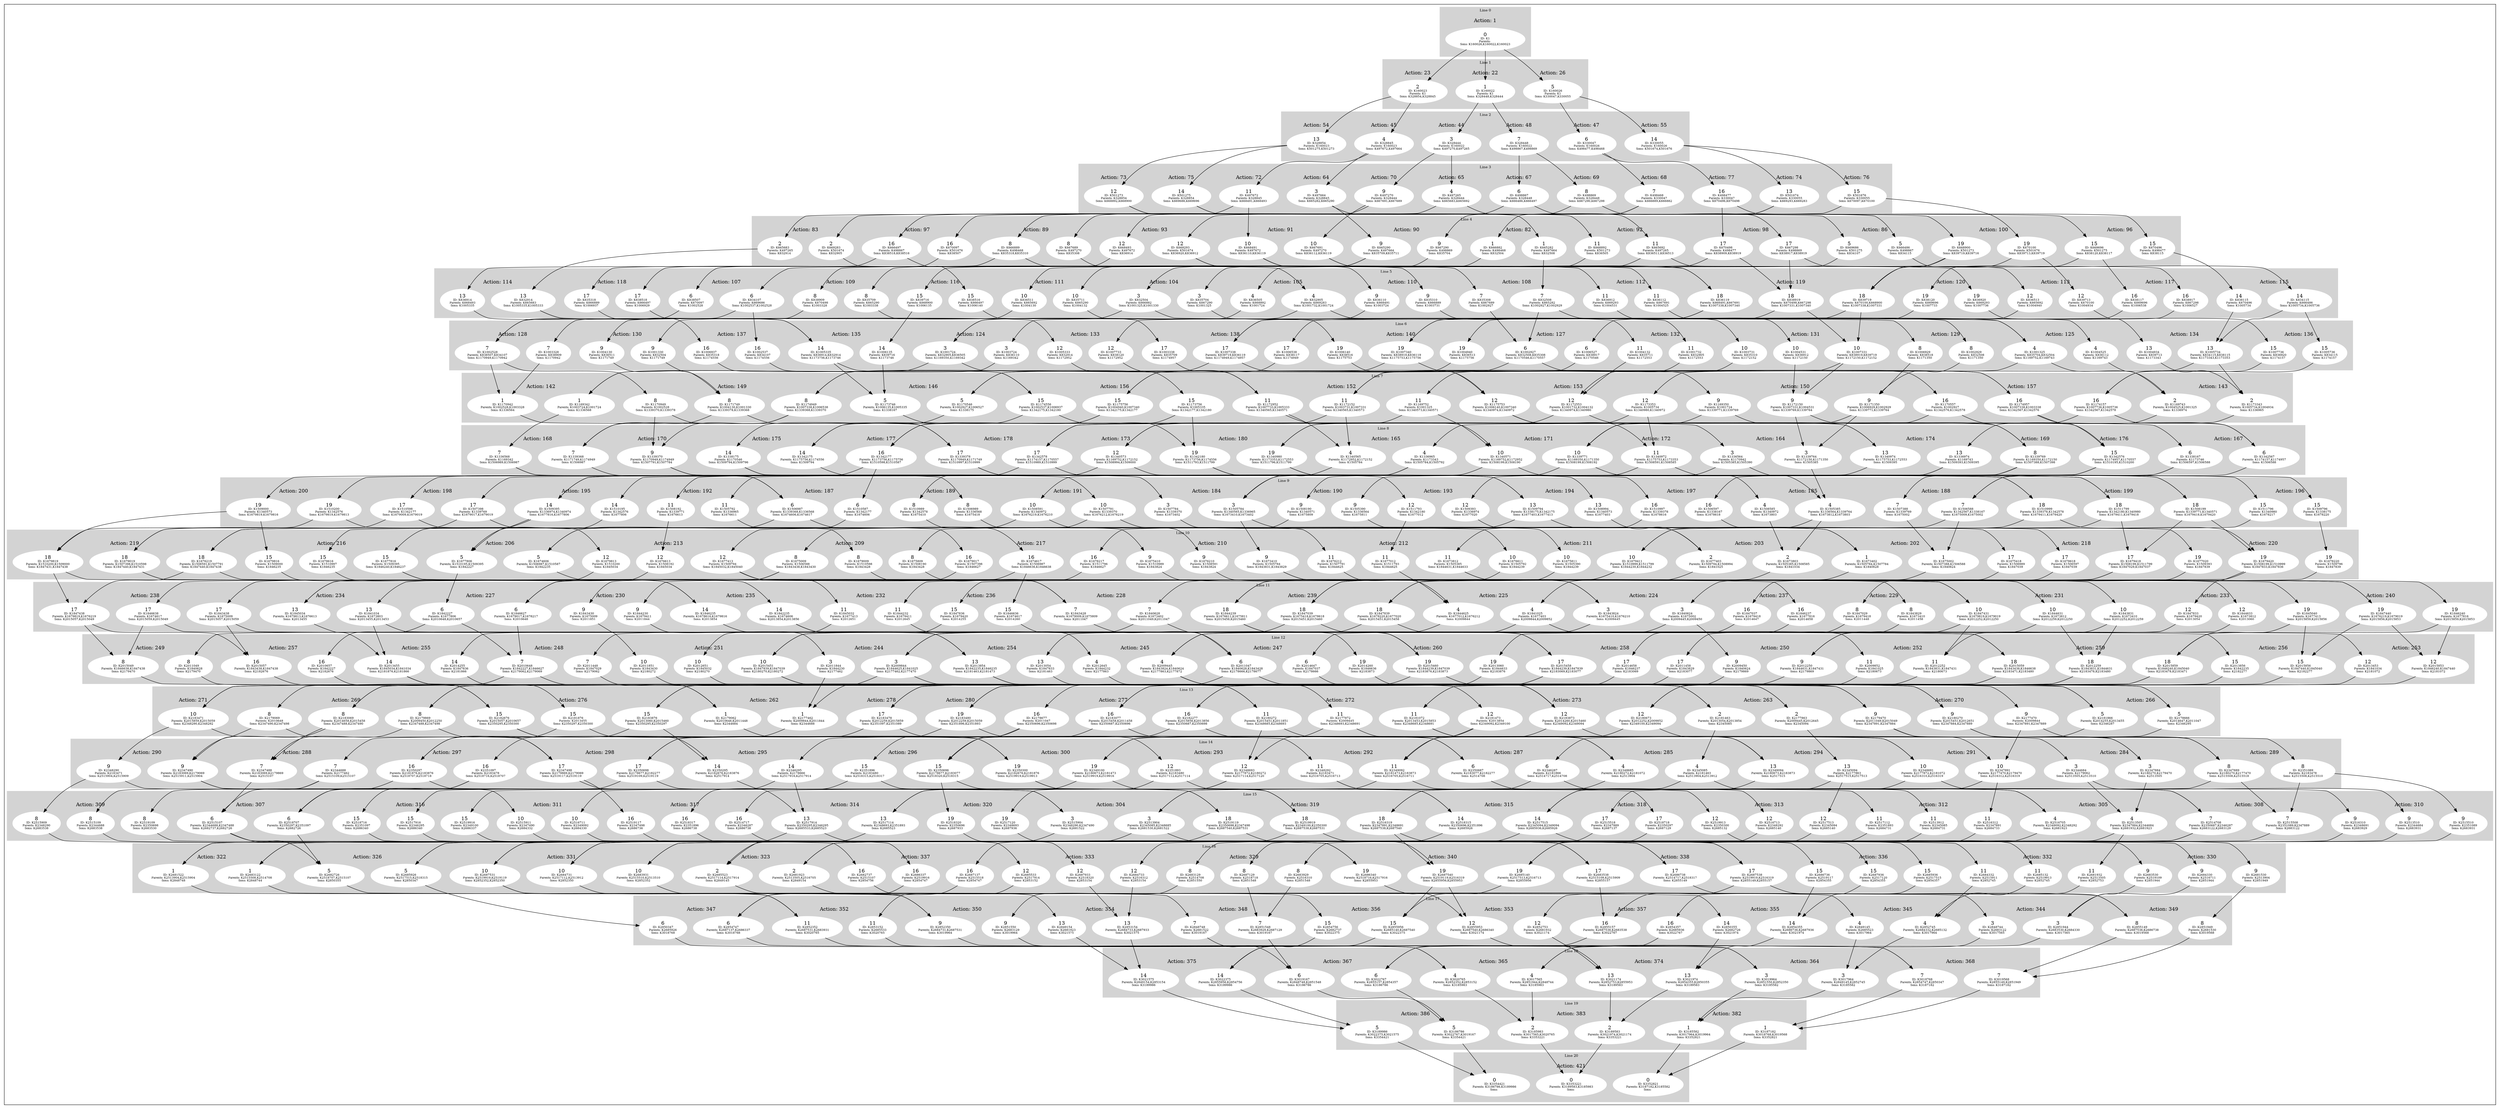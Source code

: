 digraph G {
subgraph cluster_info {
        subgraph cluster_1 {
        style=filled;
        color=lightgrey;
        node [style=filled,color=white];
        subgraph cluster_act_26 {
label = "Action: 26"step_K160026 [label=<5<BR /><FONT POINT-SIZE="8">ID: K160026</FONT><BR /><FONT POINT-SIZE="8">Parents: K1</FONT><BR /><FONT POINT-SIZE="8">Sons: K330047,K330055</FONT>>]
}
subgraph cluster_act_22 {
label = "Action: 22"step_K160022 [label=<1<BR /><FONT POINT-SIZE="8">ID: K160022</FONT><BR /><FONT POINT-SIZE="8">Parents: K1</FONT><BR /><FONT POINT-SIZE="8">Sons: K328448,K328444</FONT>>]
}
subgraph cluster_act_23 {
label = "Action: 23"step_K160023 [label=<2<BR /><FONT POINT-SIZE="8">ID: K160023</FONT><BR /><FONT POINT-SIZE="8">Parents: K1</FONT><BR /><FONT POINT-SIZE="8">Sons: K328854,K328845</FONT>>]
}

        fontsize="10"
        label = "Line 1";
        }

        subgraph cluster_2 {
        style=filled;
        color=lightgrey;
        node [style=filled,color=white];
        subgraph cluster_act_45 {
label = "Action: 45"step_K328845 [label=<4<BR /><FONT POINT-SIZE="8">ID: K328845</FONT><BR /><FONT POINT-SIZE="8">Parents: K160023</FONT><BR /><FONT POINT-SIZE="8">Sons: K497672,K497664</FONT>>]
}
subgraph cluster_act_48 {
label = "Action: 48"step_K328448 [label=<7<BR /><FONT POINT-SIZE="8">ID: K328448</FONT><BR /><FONT POINT-SIZE="8">Parents: K160022</FONT><BR /><FONT POINT-SIZE="8">Sons: K498867,K498869</FONT>>]
}
subgraph cluster_act_44 {
label = "Action: 44"step_K328444 [label=<3<BR /><FONT POINT-SIZE="8">ID: K328444</FONT><BR /><FONT POINT-SIZE="8">Parents: K160022</FONT><BR /><FONT POINT-SIZE="8">Sons: K497270,K497265</FONT>>]
}
subgraph cluster_act_54 {
label = "Action: 54"step_K328854 [label=<13<BR /><FONT POINT-SIZE="8">ID: K328854</FONT><BR /><FONT POINT-SIZE="8">Parents: K160023</FONT><BR /><FONT POINT-SIZE="8">Sons: K501275,K501273</FONT>>]
}
subgraph cluster_act_55 {
label = "Action: 55"step_K330055 [label=<14<BR /><FONT POINT-SIZE="8">ID: K330055</FONT><BR /><FONT POINT-SIZE="8">Parents: K160026</FONT><BR /><FONT POINT-SIZE="8">Sons: K501674,K501676</FONT>>]
}
subgraph cluster_act_47 {
label = "Action: 47"step_K330047 [label=<6<BR /><FONT POINT-SIZE="8">ID: K330047</FONT><BR /><FONT POINT-SIZE="8">Parents: K160026</FONT><BR /><FONT POINT-SIZE="8">Sons: K498477,K498468</FONT>>]
}

        fontsize="10"
        label = "Line 2";
        }

        subgraph cluster_16 {
        style=filled;
        color=lightgrey;
        node [style=filled,color=white];
        subgraph cluster_act_330 {
label = "Action: 330"step_K2681530 [label=<9<BR /><FONT POINT-SIZE="8">ID: K2681530</FONT><BR /><FONT POINT-SIZE="8">Parents: K2513904</FONT><BR /><FONT POINT-SIZE="8">Sons: K2851949</FONT>>]
step_K2683530 [label=<9<BR /><FONT POINT-SIZE="8">ID: K2683530</FONT><BR /><FONT POINT-SIZE="8">Parents: K2519109</FONT><BR /><FONT POINT-SIZE="8">Sons: K2851944</FONT>>]
step_K2684330 [label=<9<BR /><FONT POINT-SIZE="8">ID: K2684330</FONT><BR /><FONT POINT-SIZE="8">Parents: K2516711</FONT><BR /><FONT POINT-SIZE="8">Sons: K2851944</FONT>>]
}
subgraph cluster_act_332 {
label = "Action: 332"step_K2681932 [label=<11<BR /><FONT POINT-SIZE="8">ID: K2681932</FONT><BR /><FONT POINT-SIZE="8">Parents: K2513505</FONT><BR /><FONT POINT-SIZE="8">Sons: K2852753</FONT>>]
step_K2684332 [label=<11<BR /><FONT POINT-SIZE="8">ID: K2684332</FONT><BR /><FONT POINT-SIZE="8">Parents: K2515911</FONT><BR /><FONT POINT-SIZE="8">Sons: K2852745</FONT>>]
step_K2685132 [label=<11<BR /><FONT POINT-SIZE="8">ID: K2685132</FONT><BR /><FONT POINT-SIZE="8">Parents: K2519913</FONT><BR /><FONT POINT-SIZE="8">Sons: K2852745</FONT>>]
}
subgraph cluster_act_336 {
label = "Action: 336"step_K2686736 [label=<15<BR /><FONT POINT-SIZE="8">ID: K2686736</FONT><BR /><FONT POINT-SIZE="8">Parents: K2519117</FONT><BR /><FONT POINT-SIZE="8">Sons: K2854355</FONT>>]
step_K2685936 [label=<15<BR /><FONT POINT-SIZE="8">ID: K2685936</FONT><BR /><FONT POINT-SIZE="8">Parents: K2517515</FONT><BR /><FONT POINT-SIZE="8">Sons: K2854357</FONT>>]
step_K2687936 [label=<15<BR /><FONT POINT-SIZE="8">ID: K2687936</FONT><BR /><FONT POINT-SIZE="8">Parents: K2517120</FONT><BR /><FONT POINT-SIZE="8">Sons: K2854355</FONT>>]
}
subgraph cluster_act_332 {
label = "Action: 332"step_K2681932 [label=<11<BR /><FONT POINT-SIZE="8">ID: K2681932</FONT><BR /><FONT POINT-SIZE="8">Parents: K2513505</FONT><BR /><FONT POINT-SIZE="8">Sons: K2852753</FONT>>]
step_K2684332 [label=<11<BR /><FONT POINT-SIZE="8">ID: K2684332</FONT><BR /><FONT POINT-SIZE="8">Parents: K2515911</FONT><BR /><FONT POINT-SIZE="8">Sons: K2852745</FONT>>]
step_K2685132 [label=<11<BR /><FONT POINT-SIZE="8">ID: K2685132</FONT><BR /><FONT POINT-SIZE="8">Parents: K2519913</FONT><BR /><FONT POINT-SIZE="8">Sons: K2852745</FONT>>]
}
subgraph cluster_act_338 {
label = "Action: 338"step_K2687538 [label=<17<BR /><FONT POINT-SIZE="8">ID: K2687538</FONT><BR /><FONT POINT-SIZE="8">Parents: K2519919,K2516319</FONT><BR /><FONT POINT-SIZE="8">Sons: K2855149,K2855157</FONT>>]
step_K2686738 [label=<17<BR /><FONT POINT-SIZE="8">ID: K2686738</FONT><BR /><FONT POINT-SIZE="8">Parents: K2514717,K2518317</FONT><BR /><FONT POINT-SIZE="8">Sons: K2855149</FONT>>]
step_K2683538 [label=<17<BR /><FONT POINT-SIZE="8">ID: K2683538</FONT><BR /><FONT POINT-SIZE="8">Parents: K2515109,K2515909</FONT><BR /><FONT POINT-SIZE="8">Sons: K2855157</FONT>>]
}
subgraph cluster_act_340 {
label = "Action: 340"step_K2685140 [label=<19<BR /><FONT POINT-SIZE="8">ID: K2685140</FONT><BR /><FONT POINT-SIZE="8">Parents: K2517513,K2516713</FONT><BR /><FONT POINT-SIZE="8">Sons: K2855956</FONT>>]
step_K2687540 [label=<19<BR /><FONT POINT-SIZE="8">ID: K2687540</FONT><BR /><FONT POINT-SIZE="8">Parents: K2519119,K2516319</FONT><BR /><FONT POINT-SIZE="8">Sons: K2855956,K2855953</FONT>>]
step_K2686340 [label=<19<BR /><FONT POINT-SIZE="8">ID: K2686340</FONT><BR /><FONT POINT-SIZE="8">Parents: K2518716,K2517916</FONT><BR /><FONT POINT-SIZE="8">Sons: K2855953</FONT>>]
}
subgraph cluster_act_329 {
label = "Action: 329"step_K2683929 [label=<8<BR /><FONT POINT-SIZE="8">ID: K2683929</FONT><BR /><FONT POINT-SIZE="8">Parents: K2516310</FONT><BR /><FONT POINT-SIZE="8">Sons: K2851548</FONT>>]
step_K2687129 [label=<8<BR /><FONT POINT-SIZE="8">ID: K2687129</FONT><BR /><FONT POINT-SIZE="8">Parents: K2518718</FONT><BR /><FONT POINT-SIZE="8">Sons: K2851548</FONT>>]
step_K2683129 [label=<8<BR /><FONT POINT-SIZE="8">ID: K2683129</FONT><BR /><FONT POINT-SIZE="8">Parents: K2514708</FONT><BR /><FONT POINT-SIZE="8">Sons: K2851550</FONT>>]
}
subgraph cluster_act_332 {
label = "Action: 332"step_K2681932 [label=<11<BR /><FONT POINT-SIZE="8">ID: K2681932</FONT><BR /><FONT POINT-SIZE="8">Parents: K2513505</FONT><BR /><FONT POINT-SIZE="8">Sons: K2852753</FONT>>]
step_K2684332 [label=<11<BR /><FONT POINT-SIZE="8">ID: K2684332</FONT><BR /><FONT POINT-SIZE="8">Parents: K2515911</FONT><BR /><FONT POINT-SIZE="8">Sons: K2852745</FONT>>]
step_K2685132 [label=<11<BR /><FONT POINT-SIZE="8">ID: K2685132</FONT><BR /><FONT POINT-SIZE="8">Parents: K2519913</FONT><BR /><FONT POINT-SIZE="8">Sons: K2852745</FONT>>]
}
subgraph cluster_act_333 {
label = "Action: 333"step_K2684733 [label=<12<BR /><FONT POINT-SIZE="8">ID: K2684733</FONT><BR /><FONT POINT-SIZE="8">Parents: K2516312</FONT><BR /><FONT POINT-SIZE="8">Sons: K2853154</FONT>>]
step_K2685533 [label=<12<BR /><FONT POINT-SIZE="8">ID: K2685533</FONT><BR /><FONT POINT-SIZE="8">Parents: K2517914</FONT><BR /><FONT POINT-SIZE="8">Sons: K2853152</FONT>>]
step_K2687933 [label=<12<BR /><FONT POINT-SIZE="8">ID: K2687933</FONT><BR /><FONT POINT-SIZE="8">Parents: K2518320</FONT><BR /><FONT POINT-SIZE="8">Sons: K2853154</FONT>>]
}
subgraph cluster_act_337 {
label = "Action: 337"step_K2682737 [label=<16<BR /><FONT POINT-SIZE="8">ID: K2682737</FONT><BR /><FONT POINT-SIZE="8">Parents: K2515107</FONT><BR /><FONT POINT-SIZE="8">Sons: K2854756</FONT>>]
step_K2687137 [label=<16<BR /><FONT POINT-SIZE="8">ID: K2687137</FONT><BR /><FONT POINT-SIZE="8">Parents: K2515518</FONT><BR /><FONT POINT-SIZE="8">Sons: K2854747</FONT>>]
step_K2686337 [label=<16<BR /><FONT POINT-SIZE="8">ID: K2686337</FONT><BR /><FONT POINT-SIZE="8">Parents: K2519916</FONT><BR /><FONT POINT-SIZE="8">Sons: K2854747</FONT>>]
}
subgraph cluster_act_340 {
label = "Action: 340"step_K2685140 [label=<19<BR /><FONT POINT-SIZE="8">ID: K2685140</FONT><BR /><FONT POINT-SIZE="8">Parents: K2517513,K2516713</FONT><BR /><FONT POINT-SIZE="8">Sons: K2855956</FONT>>]
step_K2687540 [label=<19<BR /><FONT POINT-SIZE="8">ID: K2687540</FONT><BR /><FONT POINT-SIZE="8">Parents: K2519119,K2516319</FONT><BR /><FONT POINT-SIZE="8">Sons: K2855956,K2855953</FONT>>]
step_K2686340 [label=<19<BR /><FONT POINT-SIZE="8">ID: K2686340</FONT><BR /><FONT POINT-SIZE="8">Parents: K2518716,K2517916</FONT><BR /><FONT POINT-SIZE="8">Sons: K2855953</FONT>>]
}
subgraph cluster_act_323 {
label = "Action: 323"step_K2681923 [label=<2<BR /><FONT POINT-SIZE="8">ID: K2681923</FONT><BR /><FONT POINT-SIZE="8">Parents: K2513505,K2516705</FONT><BR /><FONT POINT-SIZE="8">Sons: K2849154</FONT>>]
step_K2685523 [label=<2<BR /><FONT POINT-SIZE="8">ID: K2685523</FONT><BR /><FONT POINT-SIZE="8">Parents: K2517114,K2517914</FONT><BR /><FONT POINT-SIZE="8">Sons: K2849145</FONT>>]
}
subgraph cluster_act_338 {
label = "Action: 338"step_K2687538 [label=<17<BR /><FONT POINT-SIZE="8">ID: K2687538</FONT><BR /><FONT POINT-SIZE="8">Parents: K2519919,K2516319</FONT><BR /><FONT POINT-SIZE="8">Sons: K2855149,K2855157</FONT>>]
step_K2686738 [label=<17<BR /><FONT POINT-SIZE="8">ID: K2686738</FONT><BR /><FONT POINT-SIZE="8">Parents: K2514717,K2518317</FONT><BR /><FONT POINT-SIZE="8">Sons: K2855149</FONT>>]
step_K2683538 [label=<17<BR /><FONT POINT-SIZE="8">ID: K2683538</FONT><BR /><FONT POINT-SIZE="8">Parents: K2515109,K2515909</FONT><BR /><FONT POINT-SIZE="8">Sons: K2855157</FONT>>]
}
subgraph cluster_act_331 {
label = "Action: 331"step_K2684731 [label=<10<BR /><FONT POINT-SIZE="8">ID: K2684731</FONT><BR /><FONT POINT-SIZE="8">Parents: K2517112,K2513912</FONT><BR /><FONT POINT-SIZE="8">Sons: K2852350</FONT>>]
step_K2687531 [label=<10<BR /><FONT POINT-SIZE="8">ID: K2687531</FONT><BR /><FONT POINT-SIZE="8">Parents: K2519919,K2519119</FONT><BR /><FONT POINT-SIZE="8">Sons: K2852352,K2852350</FONT>>]
step_K2683931 [label=<10<BR /><FONT POINT-SIZE="8">ID: K2683931</FONT><BR /><FONT POINT-SIZE="8">Parents: K2515510,K2513510</FONT><BR /><FONT POINT-SIZE="8">Sons: K2852352</FONT>>]
}
subgraph cluster_act_326 {
label = "Action: 326"step_K2682726 [label=<5<BR /><FONT POINT-SIZE="8">ID: K2682726</FONT><BR /><FONT POINT-SIZE="8">Parents: K2518707,K2515107</FONT><BR /><FONT POINT-SIZE="8">Sons: K2850355</FONT>>]
step_K2685926 [label=<5<BR /><FONT POINT-SIZE="8">ID: K2685926</FONT><BR /><FONT POINT-SIZE="8">Parents: K2517515,K2518315</FONT><BR /><FONT POINT-SIZE="8">Sons: K2850347</FONT>>]
}
subgraph cluster_act_331 {
label = "Action: 331"step_K2684731 [label=<10<BR /><FONT POINT-SIZE="8">ID: K2684731</FONT><BR /><FONT POINT-SIZE="8">Parents: K2517112,K2513912</FONT><BR /><FONT POINT-SIZE="8">Sons: K2852350</FONT>>]
step_K2687531 [label=<10<BR /><FONT POINT-SIZE="8">ID: K2687531</FONT><BR /><FONT POINT-SIZE="8">Parents: K2519919,K2519119</FONT><BR /><FONT POINT-SIZE="8">Sons: K2852352,K2852350</FONT>>]
step_K2683931 [label=<10<BR /><FONT POINT-SIZE="8">ID: K2683931</FONT><BR /><FONT POINT-SIZE="8">Parents: K2515510,K2513510</FONT><BR /><FONT POINT-SIZE="8">Sons: K2852352</FONT>>]
}
subgraph cluster_act_326 {
label = "Action: 326"step_K2682726 [label=<5<BR /><FONT POINT-SIZE="8">ID: K2682726</FONT><BR /><FONT POINT-SIZE="8">Parents: K2518707,K2515107</FONT><BR /><FONT POINT-SIZE="8">Sons: K2850355</FONT>>]
step_K2685926 [label=<5<BR /><FONT POINT-SIZE="8">ID: K2685926</FONT><BR /><FONT POINT-SIZE="8">Parents: K2517515,K2518315</FONT><BR /><FONT POINT-SIZE="8">Sons: K2850347</FONT>>]
}
subgraph cluster_act_337 {
label = "Action: 337"step_K2682737 [label=<16<BR /><FONT POINT-SIZE="8">ID: K2682737</FONT><BR /><FONT POINT-SIZE="8">Parents: K2515107</FONT><BR /><FONT POINT-SIZE="8">Sons: K2854756</FONT>>]
step_K2687137 [label=<16<BR /><FONT POINT-SIZE="8">ID: K2687137</FONT><BR /><FONT POINT-SIZE="8">Parents: K2515518</FONT><BR /><FONT POINT-SIZE="8">Sons: K2854747</FONT>>]
step_K2686337 [label=<16<BR /><FONT POINT-SIZE="8">ID: K2686337</FONT><BR /><FONT POINT-SIZE="8">Parents: K2519916</FONT><BR /><FONT POINT-SIZE="8">Sons: K2854747</FONT>>]
}
subgraph cluster_act_330 {
label = "Action: 330"step_K2681530 [label=<9<BR /><FONT POINT-SIZE="8">ID: K2681530</FONT><BR /><FONT POINT-SIZE="8">Parents: K2513904</FONT><BR /><FONT POINT-SIZE="8">Sons: K2851949</FONT>>]
step_K2683530 [label=<9<BR /><FONT POINT-SIZE="8">ID: K2683530</FONT><BR /><FONT POINT-SIZE="8">Parents: K2519109</FONT><BR /><FONT POINT-SIZE="8">Sons: K2851944</FONT>>]
step_K2684330 [label=<9<BR /><FONT POINT-SIZE="8">ID: K2684330</FONT><BR /><FONT POINT-SIZE="8">Parents: K2516711</FONT><BR /><FONT POINT-SIZE="8">Sons: K2851944</FONT>>]
}
subgraph cluster_act_329 {
label = "Action: 329"step_K2683929 [label=<8<BR /><FONT POINT-SIZE="8">ID: K2683929</FONT><BR /><FONT POINT-SIZE="8">Parents: K2516310</FONT><BR /><FONT POINT-SIZE="8">Sons: K2851548</FONT>>]
step_K2687129 [label=<8<BR /><FONT POINT-SIZE="8">ID: K2687129</FONT><BR /><FONT POINT-SIZE="8">Parents: K2518718</FONT><BR /><FONT POINT-SIZE="8">Sons: K2851548</FONT>>]
step_K2683129 [label=<8<BR /><FONT POINT-SIZE="8">ID: K2683129</FONT><BR /><FONT POINT-SIZE="8">Parents: K2514708</FONT><BR /><FONT POINT-SIZE="8">Sons: K2851550</FONT>>]
}
subgraph cluster_act_338 {
label = "Action: 338"step_K2687538 [label=<17<BR /><FONT POINT-SIZE="8">ID: K2687538</FONT><BR /><FONT POINT-SIZE="8">Parents: K2519919,K2516319</FONT><BR /><FONT POINT-SIZE="8">Sons: K2855149,K2855157</FONT>>]
step_K2686738 [label=<17<BR /><FONT POINT-SIZE="8">ID: K2686738</FONT><BR /><FONT POINT-SIZE="8">Parents: K2514717,K2518317</FONT><BR /><FONT POINT-SIZE="8">Sons: K2855149</FONT>>]
step_K2683538 [label=<17<BR /><FONT POINT-SIZE="8">ID: K2683538</FONT><BR /><FONT POINT-SIZE="8">Parents: K2515109,K2515909</FONT><BR /><FONT POINT-SIZE="8">Sons: K2855157</FONT>>]
}
subgraph cluster_act_333 {
label = "Action: 333"step_K2684733 [label=<12<BR /><FONT POINT-SIZE="8">ID: K2684733</FONT><BR /><FONT POINT-SIZE="8">Parents: K2516312</FONT><BR /><FONT POINT-SIZE="8">Sons: K2853154</FONT>>]
step_K2685533 [label=<12<BR /><FONT POINT-SIZE="8">ID: K2685533</FONT><BR /><FONT POINT-SIZE="8">Parents: K2517914</FONT><BR /><FONT POINT-SIZE="8">Sons: K2853152</FONT>>]
step_K2687933 [label=<12<BR /><FONT POINT-SIZE="8">ID: K2687933</FONT><BR /><FONT POINT-SIZE="8">Parents: K2518320</FONT><BR /><FONT POINT-SIZE="8">Sons: K2853154</FONT>>]
}
subgraph cluster_act_323 {
label = "Action: 323"step_K2681923 [label=<2<BR /><FONT POINT-SIZE="8">ID: K2681923</FONT><BR /><FONT POINT-SIZE="8">Parents: K2513505,K2516705</FONT><BR /><FONT POINT-SIZE="8">Sons: K2849154</FONT>>]
step_K2685523 [label=<2<BR /><FONT POINT-SIZE="8">ID: K2685523</FONT><BR /><FONT POINT-SIZE="8">Parents: K2517114,K2517914</FONT><BR /><FONT POINT-SIZE="8">Sons: K2849145</FONT>>]
}
subgraph cluster_act_322 {
label = "Action: 322"step_K2681522 [label=<1<BR /><FONT POINT-SIZE="8">ID: K2681522</FONT><BR /><FONT POINT-SIZE="8">Parents: K2513904,K2515904</FONT><BR /><FONT POINT-SIZE="8">Sons: K2848748</FONT>>]
step_K2683122 [label=<1<BR /><FONT POINT-SIZE="8">ID: K2683122</FONT><BR /><FONT POINT-SIZE="8">Parents: K2515508,K2514708</FONT><BR /><FONT POINT-SIZE="8">Sons: K2848744</FONT>>]
}
subgraph cluster_act_322 {
label = "Action: 322"step_K2681522 [label=<1<BR /><FONT POINT-SIZE="8">ID: K2681522</FONT><BR /><FONT POINT-SIZE="8">Parents: K2513904,K2515904</FONT><BR /><FONT POINT-SIZE="8">Sons: K2848748</FONT>>]
step_K2683122 [label=<1<BR /><FONT POINT-SIZE="8">ID: K2683122</FONT><BR /><FONT POINT-SIZE="8">Parents: K2515508,K2514708</FONT><BR /><FONT POINT-SIZE="8">Sons: K2848744</FONT>>]
}
subgraph cluster_act_340 {
label = "Action: 340"step_K2685140 [label=<19<BR /><FONT POINT-SIZE="8">ID: K2685140</FONT><BR /><FONT POINT-SIZE="8">Parents: K2517513,K2516713</FONT><BR /><FONT POINT-SIZE="8">Sons: K2855956</FONT>>]
step_K2687540 [label=<19<BR /><FONT POINT-SIZE="8">ID: K2687540</FONT><BR /><FONT POINT-SIZE="8">Parents: K2519119,K2516319</FONT><BR /><FONT POINT-SIZE="8">Sons: K2855956,K2855953</FONT>>]
step_K2686340 [label=<19<BR /><FONT POINT-SIZE="8">ID: K2686340</FONT><BR /><FONT POINT-SIZE="8">Parents: K2518716,K2517916</FONT><BR /><FONT POINT-SIZE="8">Sons: K2855953</FONT>>]
}
subgraph cluster_act_333 {
label = "Action: 333"step_K2684733 [label=<12<BR /><FONT POINT-SIZE="8">ID: K2684733</FONT><BR /><FONT POINT-SIZE="8">Parents: K2516312</FONT><BR /><FONT POINT-SIZE="8">Sons: K2853154</FONT>>]
step_K2685533 [label=<12<BR /><FONT POINT-SIZE="8">ID: K2685533</FONT><BR /><FONT POINT-SIZE="8">Parents: K2517914</FONT><BR /><FONT POINT-SIZE="8">Sons: K2853152</FONT>>]
step_K2687933 [label=<12<BR /><FONT POINT-SIZE="8">ID: K2687933</FONT><BR /><FONT POINT-SIZE="8">Parents: K2518320</FONT><BR /><FONT POINT-SIZE="8">Sons: K2853154</FONT>>]
}
subgraph cluster_act_337 {
label = "Action: 337"step_K2682737 [label=<16<BR /><FONT POINT-SIZE="8">ID: K2682737</FONT><BR /><FONT POINT-SIZE="8">Parents: K2515107</FONT><BR /><FONT POINT-SIZE="8">Sons: K2854756</FONT>>]
step_K2687137 [label=<16<BR /><FONT POINT-SIZE="8">ID: K2687137</FONT><BR /><FONT POINT-SIZE="8">Parents: K2515518</FONT><BR /><FONT POINT-SIZE="8">Sons: K2854747</FONT>>]
step_K2686337 [label=<16<BR /><FONT POINT-SIZE="8">ID: K2686337</FONT><BR /><FONT POINT-SIZE="8">Parents: K2519916</FONT><BR /><FONT POINT-SIZE="8">Sons: K2854747</FONT>>]
}
subgraph cluster_act_331 {
label = "Action: 331"step_K2684731 [label=<10<BR /><FONT POINT-SIZE="8">ID: K2684731</FONT><BR /><FONT POINT-SIZE="8">Parents: K2517112,K2513912</FONT><BR /><FONT POINT-SIZE="8">Sons: K2852350</FONT>>]
step_K2687531 [label=<10<BR /><FONT POINT-SIZE="8">ID: K2687531</FONT><BR /><FONT POINT-SIZE="8">Parents: K2519919,K2519119</FONT><BR /><FONT POINT-SIZE="8">Sons: K2852352,K2852350</FONT>>]
step_K2683931 [label=<10<BR /><FONT POINT-SIZE="8">ID: K2683931</FONT><BR /><FONT POINT-SIZE="8">Parents: K2515510,K2513510</FONT><BR /><FONT POINT-SIZE="8">Sons: K2852352</FONT>>]
}
subgraph cluster_act_329 {
label = "Action: 329"step_K2683929 [label=<8<BR /><FONT POINT-SIZE="8">ID: K2683929</FONT><BR /><FONT POINT-SIZE="8">Parents: K2516310</FONT><BR /><FONT POINT-SIZE="8">Sons: K2851548</FONT>>]
step_K2687129 [label=<8<BR /><FONT POINT-SIZE="8">ID: K2687129</FONT><BR /><FONT POINT-SIZE="8">Parents: K2518718</FONT><BR /><FONT POINT-SIZE="8">Sons: K2851548</FONT>>]
step_K2683129 [label=<8<BR /><FONT POINT-SIZE="8">ID: K2683129</FONT><BR /><FONT POINT-SIZE="8">Parents: K2514708</FONT><BR /><FONT POINT-SIZE="8">Sons: K2851550</FONT>>]
}
subgraph cluster_act_336 {
label = "Action: 336"step_K2686736 [label=<15<BR /><FONT POINT-SIZE="8">ID: K2686736</FONT><BR /><FONT POINT-SIZE="8">Parents: K2519117</FONT><BR /><FONT POINT-SIZE="8">Sons: K2854355</FONT>>]
step_K2685936 [label=<15<BR /><FONT POINT-SIZE="8">ID: K2685936</FONT><BR /><FONT POINT-SIZE="8">Parents: K2517515</FONT><BR /><FONT POINT-SIZE="8">Sons: K2854357</FONT>>]
step_K2687936 [label=<15<BR /><FONT POINT-SIZE="8">ID: K2687936</FONT><BR /><FONT POINT-SIZE="8">Parents: K2517120</FONT><BR /><FONT POINT-SIZE="8">Sons: K2854355</FONT>>]
}
subgraph cluster_act_336 {
label = "Action: 336"step_K2686736 [label=<15<BR /><FONT POINT-SIZE="8">ID: K2686736</FONT><BR /><FONT POINT-SIZE="8">Parents: K2519117</FONT><BR /><FONT POINT-SIZE="8">Sons: K2854355</FONT>>]
step_K2685936 [label=<15<BR /><FONT POINT-SIZE="8">ID: K2685936</FONT><BR /><FONT POINT-SIZE="8">Parents: K2517515</FONT><BR /><FONT POINT-SIZE="8">Sons: K2854357</FONT>>]
step_K2687936 [label=<15<BR /><FONT POINT-SIZE="8">ID: K2687936</FONT><BR /><FONT POINT-SIZE="8">Parents: K2517120</FONT><BR /><FONT POINT-SIZE="8">Sons: K2854355</FONT>>]
}
subgraph cluster_act_330 {
label = "Action: 330"step_K2681530 [label=<9<BR /><FONT POINT-SIZE="8">ID: K2681530</FONT><BR /><FONT POINT-SIZE="8">Parents: K2513904</FONT><BR /><FONT POINT-SIZE="8">Sons: K2851949</FONT>>]
step_K2683530 [label=<9<BR /><FONT POINT-SIZE="8">ID: K2683530</FONT><BR /><FONT POINT-SIZE="8">Parents: K2519109</FONT><BR /><FONT POINT-SIZE="8">Sons: K2851944</FONT>>]
step_K2684330 [label=<9<BR /><FONT POINT-SIZE="8">ID: K2684330</FONT><BR /><FONT POINT-SIZE="8">Parents: K2516711</FONT><BR /><FONT POINT-SIZE="8">Sons: K2851944</FONT>>]
}

        fontsize="10"
        label = "Line 16";
        }

        subgraph cluster_11 {
        style=filled;
        color=lightgrey;
        node [style=filled,color=white];
        subgraph cluster_act_240 {
label = "Action: 240"step_K1846240 [label=<19<BR /><FONT POINT-SIZE="8">ID: K1846240</FONT><BR /><FONT POINT-SIZE="8">Parents: K1677816</FONT><BR /><FONT POINT-SIZE="8">Sons: K2015859,K2015853</FONT>>]
step_K1847440 [label=<19<BR /><FONT POINT-SIZE="8">ID: K1847440</FONT><BR /><FONT POINT-SIZE="8">Parents: K1676219,K1679019</FONT><BR /><FONT POINT-SIZE="8">Sons: K2015856,K2015853</FONT>>]
step_K1845040 [label=<19<BR /><FONT POINT-SIZE="8">ID: K1845040</FONT><BR /><FONT POINT-SIZE="8">Parents: K1677413</FONT><BR /><FONT POINT-SIZE="8">Sons: K2015859,K2015856</FONT>>]
}
subgraph cluster_act_233 {
label = "Action: 233"step_K1847833 [label=<12<BR /><FONT POINT-SIZE="8">ID: K1847833</FONT><BR /><FONT POINT-SIZE="8">Parents: K1679420</FONT><BR /><FONT POINT-SIZE="8">Sons: K2013054</FONT>>]
step_K1844633 [label=<12<BR /><FONT POINT-SIZE="8">ID: K1844633</FONT><BR /><FONT POINT-SIZE="8">Parents: K1673812</FONT><BR /><FONT POINT-SIZE="8">Sons: K2013060</FONT>>]
}
subgraph cluster_act_231 {
label = "Action: 231"step_K1843831 [label=<10<BR /><FONT POINT-SIZE="8">ID: K1843831</FONT><BR /><FONT POINT-SIZE="8">Parents: K1673410</FONT><BR /><FONT POINT-SIZE="8">Sons: K2012252,K2012259</FONT>>]
step_K1844631 [label=<10<BR /><FONT POINT-SIZE="8">ID: K1844631</FONT><BR /><FONT POINT-SIZE="8">Parents: K1673812</FONT><BR /><FONT POINT-SIZE="8">Sons: K2012259,K2012250</FONT>>]
step_K1847431 [label=<10<BR /><FONT POINT-SIZE="8">ID: K1847431</FONT><BR /><FONT POINT-SIZE="8">Parents: K1679819,K1679019</FONT><BR /><FONT POINT-SIZE="8">Sons: K2012252,K2012250</FONT>>]
}
subgraph cluster_act_229 {
label = "Action: 229"step_K1847029 [label=<8<BR /><FONT POINT-SIZE="8">ID: K1847029</FONT><BR /><FONT POINT-SIZE="8">Parents: K1679418</FONT><BR /><FONT POINT-SIZE="8">Sons: K2011448</FONT>>]
step_K1843829 [label=<8<BR /><FONT POINT-SIZE="8">ID: K1843829</FONT><BR /><FONT POINT-SIZE="8">Parents: K1673410</FONT><BR /><FONT POINT-SIZE="8">Sons: K2011458</FONT>>]
}
subgraph cluster_act_237 {
label = "Action: 237"step_K1846237 [label=<16<BR /><FONT POINT-SIZE="8">ID: K1846237</FONT><BR /><FONT POINT-SIZE="8">Parents: K1677816</FONT><BR /><FONT POINT-SIZE="8">Sons: K2014658</FONT>>]
step_K1847037 [label=<16<BR /><FONT POINT-SIZE="8">ID: K1847037</FONT><BR /><FONT POINT-SIZE="8">Parents: K1679418</FONT><BR /><FONT POINT-SIZE="8">Sons: K2014647</FONT>>]
}
subgraph cluster_act_224 {
label = "Action: 224"step_K1843824 [label=<3<BR /><FONT POINT-SIZE="8">ID: K1843824</FONT><BR /><FONT POINT-SIZE="8">Parents: K1675410,K1676210</FONT><BR /><FONT POINT-SIZE="8">Sons: K2009445</FONT>>]
step_K1840624 [label=<3<BR /><FONT POINT-SIZE="8">ID: K1840624</FONT><BR /><FONT POINT-SIZE="8">Parents: K1675002</FONT><BR /><FONT POINT-SIZE="8">Sons: K2009445,K2009450</FONT>>]
}
subgraph cluster_act_225 {
label = "Action: 225"step_K1844625 [label=<4<BR /><FONT POINT-SIZE="8">ID: K1844625</FONT><BR /><FONT POINT-SIZE="8">Parents: K1677012,K1676212</FONT><BR /><FONT POINT-SIZE="8">Sons: K2009844</FONT>>]
step_K1841025 [label=<4<BR /><FONT POINT-SIZE="8">ID: K1841025</FONT><BR /><FONT POINT-SIZE="8">Parents: K1677403</FONT><BR /><FONT POINT-SIZE="8">Sons: K2009844,K2009852</FONT>>]
}
subgraph cluster_act_239 {
label = "Action: 239"step_K1844239 [label=<18<BR /><FONT POINT-SIZE="8">ID: K1844239</FONT><BR /><FONT POINT-SIZE="8">Parents: K1676611,K1675811</FONT><BR /><FONT POINT-SIZE="8">Sons: K2015458,K2015460</FONT>>]
step_K1847839 [label=<18<BR /><FONT POINT-SIZE="8">ID: K1847839</FONT><BR /><FONT POINT-SIZE="8">Parents: K1678220,K1677020</FONT><BR /><FONT POINT-SIZE="8">Sons: K2015451,K2015458</FONT>>]
step_K1847039 [label=<18<BR /><FONT POINT-SIZE="8">ID: K1847039</FONT><BR /><FONT POINT-SIZE="8">Parents: K1675418,K1678618</FONT><BR /><FONT POINT-SIZE="8">Sons: K2015451,K2015460</FONT>>]
}
subgraph cluster_act_228 {
label = "Action: 228"step_K1840628 [label=<7<BR /><FONT POINT-SIZE="8">ID: K1840628</FONT><BR /><FONT POINT-SIZE="8">Parents: K1673402</FONT><BR /><FONT POINT-SIZE="8">Sons: K2011049,K2011047</FONT>>]
step_K1843428 [label=<7<BR /><FONT POINT-SIZE="8">ID: K1843428</FONT><BR /><FONT POINT-SIZE="8">Parents: K1679009,K1675809</FONT><BR /><FONT POINT-SIZE="8">Sons: K2011047</FONT>>]
}
subgraph cluster_act_236 {
label = "Action: 236"step_K1846636 [label=<15<BR /><FONT POINT-SIZE="8">ID: K1846636</FONT><BR /><FONT POINT-SIZE="8">Parents: K1674617</FONT><BR /><FONT POINT-SIZE="8">Sons: K2014260</FONT>>]
step_K1847836 [label=<15<BR /><FONT POINT-SIZE="8">ID: K1847836</FONT><BR /><FONT POINT-SIZE="8">Parents: K1679420</FONT><BR /><FONT POINT-SIZE="8">Sons: K2014255</FONT>>]
}
subgraph cluster_act_236 {
label = "Action: 236"step_K1846636 [label=<15<BR /><FONT POINT-SIZE="8">ID: K1846636</FONT><BR /><FONT POINT-SIZE="8">Parents: K1674617</FONT><BR /><FONT POINT-SIZE="8">Sons: K2014260</FONT>>]
step_K1847836 [label=<15<BR /><FONT POINT-SIZE="8">ID: K1847836</FONT><BR /><FONT POINT-SIZE="8">Parents: K1679420</FONT><BR /><FONT POINT-SIZE="8">Sons: K2014255</FONT>>]
}
subgraph cluster_act_237 {
label = "Action: 237"step_K1846237 [label=<16<BR /><FONT POINT-SIZE="8">ID: K1846237</FONT><BR /><FONT POINT-SIZE="8">Parents: K1677816</FONT><BR /><FONT POINT-SIZE="8">Sons: K2014658</FONT>>]
step_K1847037 [label=<16<BR /><FONT POINT-SIZE="8">ID: K1847037</FONT><BR /><FONT POINT-SIZE="8">Parents: K1679418</FONT><BR /><FONT POINT-SIZE="8">Sons: K2014647</FONT>>]
}
subgraph cluster_act_232 {
label = "Action: 232"step_K1845032 [label=<11<BR /><FONT POINT-SIZE="8">ID: K1845032</FONT><BR /><FONT POINT-SIZE="8">Parents: K1677413</FONT><BR /><FONT POINT-SIZE="8">Sons: K2012651</FONT>>]
step_K1844232 [label=<11<BR /><FONT POINT-SIZE="8">ID: K1844232</FONT><BR /><FONT POINT-SIZE="8">Parents: K1679411</FONT><BR /><FONT POINT-SIZE="8">Sons: K2012645</FONT>>]
}
subgraph cluster_act_239 {
label = "Action: 239"step_K1844239 [label=<18<BR /><FONT POINT-SIZE="8">ID: K1844239</FONT><BR /><FONT POINT-SIZE="8">Parents: K1676611,K1675811</FONT><BR /><FONT POINT-SIZE="8">Sons: K2015458,K2015460</FONT>>]
step_K1847839 [label=<18<BR /><FONT POINT-SIZE="8">ID: K1847839</FONT><BR /><FONT POINT-SIZE="8">Parents: K1678220,K1677020</FONT><BR /><FONT POINT-SIZE="8">Sons: K2015451,K2015458</FONT>>]
step_K1847039 [label=<18<BR /><FONT POINT-SIZE="8">ID: K1847039</FONT><BR /><FONT POINT-SIZE="8">Parents: K1675418,K1678618</FONT><BR /><FONT POINT-SIZE="8">Sons: K2015451,K2015460</FONT>>]
}
subgraph cluster_act_235 {
label = "Action: 235"step_K1842235 [label=<14<BR /><FONT POINT-SIZE="8">ID: K1842235</FONT><BR /><FONT POINT-SIZE="8">Parents: K1674606</FONT><BR /><FONT POINT-SIZE="8">Sons: K2013854,K2013856</FONT>>]
step_K1846235 [label=<14<BR /><FONT POINT-SIZE="8">ID: K1846235</FONT><BR /><FONT POINT-SIZE="8">Parents: K1678616,K1679816</FONT><BR /><FONT POINT-SIZE="8">Sons: K2013854</FONT>>]
}
subgraph cluster_act_228 {
label = "Action: 228"step_K1840628 [label=<7<BR /><FONT POINT-SIZE="8">ID: K1840628</FONT><BR /><FONT POINT-SIZE="8">Parents: K1673402</FONT><BR /><FONT POINT-SIZE="8">Sons: K2011049,K2011047</FONT>>]
step_K1843428 [label=<7<BR /><FONT POINT-SIZE="8">ID: K1843428</FONT><BR /><FONT POINT-SIZE="8">Parents: K1679009,K1675809</FONT><BR /><FONT POINT-SIZE="8">Sons: K2011047</FONT>>]
}
subgraph cluster_act_233 {
label = "Action: 233"step_K1847833 [label=<12<BR /><FONT POINT-SIZE="8">ID: K1847833</FONT><BR /><FONT POINT-SIZE="8">Parents: K1679420</FONT><BR /><FONT POINT-SIZE="8">Sons: K2013054</FONT>>]
step_K1844633 [label=<12<BR /><FONT POINT-SIZE="8">ID: K1844633</FONT><BR /><FONT POINT-SIZE="8">Parents: K1673812</FONT><BR /><FONT POINT-SIZE="8">Sons: K2013060</FONT>>]
}
subgraph cluster_act_230 {
label = "Action: 230"step_K1843430 [label=<9<BR /><FONT POINT-SIZE="8">ID: K1843430</FONT><BR /><FONT POINT-SIZE="8">Parents: K1675009</FONT><BR /><FONT POINT-SIZE="8">Sons: K2011851</FONT>>]
step_K1844230 [label=<9<BR /><FONT POINT-SIZE="8">ID: K1844230</FONT><BR /><FONT POINT-SIZE="8">Parents: K1679411</FONT><BR /><FONT POINT-SIZE="8">Sons: K2011844</FONT>>]
}
subgraph cluster_act_227 {
label = "Action: 227"step_K1842227 [label=<6<BR /><FONT POINT-SIZE="8">ID: K1842227</FONT><BR /><FONT POINT-SIZE="8">Parents: K1677806</FONT><BR /><FONT POINT-SIZE="8">Sons: K2010648,K2010657</FONT>>]
step_K1846627 [label=<6<BR /><FONT POINT-SIZE="8">ID: K1846627</FONT><BR /><FONT POINT-SIZE="8">Parents: K1679017,K1678217</FONT><BR /><FONT POINT-SIZE="8">Sons: K2010648</FONT>>]
}
subgraph cluster_act_234 {
label = "Action: 234"step_K1845034 [label=<13<BR /><FONT POINT-SIZE="8">ID: K1845034</FONT><BR /><FONT POINT-SIZE="8">Parents: K1679813,K1676613</FONT><BR /><FONT POINT-SIZE="8">Sons: K2013455</FONT>>]
step_K1841034 [label=<13<BR /><FONT POINT-SIZE="8">ID: K1841034</FONT><BR /><FONT POINT-SIZE="8">Parents: K1673803</FONT><BR /><FONT POINT-SIZE="8">Sons: K2013455,K2013453</FONT>>]
}
subgraph cluster_act_238 {
label = "Action: 238"step_K1843438 [label=<17<BR /><FONT POINT-SIZE="8">ID: K1843438</FONT><BR /><FONT POINT-SIZE="8">Parents: K1675009</FONT><BR /><FONT POINT-SIZE="8">Sons: K2015057,K2015059</FONT>>]
step_K1846638 [label=<17<BR /><FONT POINT-SIZE="8">ID: K1846638</FONT><BR /><FONT POINT-SIZE="8">Parents: K1674617</FONT><BR /><FONT POINT-SIZE="8">Sons: K2015059,K2015049</FONT>>]
step_K1847438 [label=<17<BR /><FONT POINT-SIZE="8">ID: K1847438</FONT><BR /><FONT POINT-SIZE="8">Parents: K1679819,K1676219</FONT><BR /><FONT POINT-SIZE="8">Sons: K2015057,K2015049</FONT>>]
}
subgraph cluster_act_238 {
label = "Action: 238"step_K1843438 [label=<17<BR /><FONT POINT-SIZE="8">ID: K1843438</FONT><BR /><FONT POINT-SIZE="8">Parents: K1675009</FONT><BR /><FONT POINT-SIZE="8">Sons: K2015057,K2015059</FONT>>]
step_K1846638 [label=<17<BR /><FONT POINT-SIZE="8">ID: K1846638</FONT><BR /><FONT POINT-SIZE="8">Parents: K1674617</FONT><BR /><FONT POINT-SIZE="8">Sons: K2015059,K2015049</FONT>>]
step_K1847438 [label=<17<BR /><FONT POINT-SIZE="8">ID: K1847438</FONT><BR /><FONT POINT-SIZE="8">Parents: K1679819,K1676219</FONT><BR /><FONT POINT-SIZE="8">Sons: K2015057,K2015049</FONT>>]
}
subgraph cluster_act_240 {
label = "Action: 240"step_K1846240 [label=<19<BR /><FONT POINT-SIZE="8">ID: K1846240</FONT><BR /><FONT POINT-SIZE="8">Parents: K1677816</FONT><BR /><FONT POINT-SIZE="8">Sons: K2015859,K2015853</FONT>>]
step_K1847440 [label=<19<BR /><FONT POINT-SIZE="8">ID: K1847440</FONT><BR /><FONT POINT-SIZE="8">Parents: K1676219,K1679019</FONT><BR /><FONT POINT-SIZE="8">Sons: K2015856,K2015853</FONT>>]
step_K1845040 [label=<19<BR /><FONT POINT-SIZE="8">ID: K1845040</FONT><BR /><FONT POINT-SIZE="8">Parents: K1677413</FONT><BR /><FONT POINT-SIZE="8">Sons: K2015859,K2015856</FONT>>]
}
subgraph cluster_act_239 {
label = "Action: 239"step_K1844239 [label=<18<BR /><FONT POINT-SIZE="8">ID: K1844239</FONT><BR /><FONT POINT-SIZE="8">Parents: K1676611,K1675811</FONT><BR /><FONT POINT-SIZE="8">Sons: K2015458,K2015460</FONT>>]
step_K1847839 [label=<18<BR /><FONT POINT-SIZE="8">ID: K1847839</FONT><BR /><FONT POINT-SIZE="8">Parents: K1678220,K1677020</FONT><BR /><FONT POINT-SIZE="8">Sons: K2015451,K2015458</FONT>>]
step_K1847039 [label=<18<BR /><FONT POINT-SIZE="8">ID: K1847039</FONT><BR /><FONT POINT-SIZE="8">Parents: K1675418,K1678618</FONT><BR /><FONT POINT-SIZE="8">Sons: K2015451,K2015460</FONT>>]
}
subgraph cluster_act_231 {
label = "Action: 231"step_K1843831 [label=<10<BR /><FONT POINT-SIZE="8">ID: K1843831</FONT><BR /><FONT POINT-SIZE="8">Parents: K1673410</FONT><BR /><FONT POINT-SIZE="8">Sons: K2012252,K2012259</FONT>>]
step_K1844631 [label=<10<BR /><FONT POINT-SIZE="8">ID: K1844631</FONT><BR /><FONT POINT-SIZE="8">Parents: K1673812</FONT><BR /><FONT POINT-SIZE="8">Sons: K2012259,K2012250</FONT>>]
step_K1847431 [label=<10<BR /><FONT POINT-SIZE="8">ID: K1847431</FONT><BR /><FONT POINT-SIZE="8">Parents: K1679819,K1679019</FONT><BR /><FONT POINT-SIZE="8">Sons: K2012252,K2012250</FONT>>]
}
subgraph cluster_act_230 {
label = "Action: 230"step_K1843430 [label=<9<BR /><FONT POINT-SIZE="8">ID: K1843430</FONT><BR /><FONT POINT-SIZE="8">Parents: K1675009</FONT><BR /><FONT POINT-SIZE="8">Sons: K2011851</FONT>>]
step_K1844230 [label=<9<BR /><FONT POINT-SIZE="8">ID: K1844230</FONT><BR /><FONT POINT-SIZE="8">Parents: K1679411</FONT><BR /><FONT POINT-SIZE="8">Sons: K2011844</FONT>>]
}
subgraph cluster_act_235 {
label = "Action: 235"step_K1842235 [label=<14<BR /><FONT POINT-SIZE="8">ID: K1842235</FONT><BR /><FONT POINT-SIZE="8">Parents: K1674606</FONT><BR /><FONT POINT-SIZE="8">Sons: K2013854,K2013856</FONT>>]
step_K1846235 [label=<14<BR /><FONT POINT-SIZE="8">ID: K1846235</FONT><BR /><FONT POINT-SIZE="8">Parents: K1678616,K1679816</FONT><BR /><FONT POINT-SIZE="8">Sons: K2013854</FONT>>]
}
subgraph cluster_act_231 {
label = "Action: 231"step_K1843831 [label=<10<BR /><FONT POINT-SIZE="8">ID: K1843831</FONT><BR /><FONT POINT-SIZE="8">Parents: K1673410</FONT><BR /><FONT POINT-SIZE="8">Sons: K2012252,K2012259</FONT>>]
step_K1844631 [label=<10<BR /><FONT POINT-SIZE="8">ID: K1844631</FONT><BR /><FONT POINT-SIZE="8">Parents: K1673812</FONT><BR /><FONT POINT-SIZE="8">Sons: K2012259,K2012250</FONT>>]
step_K1847431 [label=<10<BR /><FONT POINT-SIZE="8">ID: K1847431</FONT><BR /><FONT POINT-SIZE="8">Parents: K1679819,K1679019</FONT><BR /><FONT POINT-SIZE="8">Sons: K2012252,K2012250</FONT>>]
}
subgraph cluster_act_238 {
label = "Action: 238"step_K1843438 [label=<17<BR /><FONT POINT-SIZE="8">ID: K1843438</FONT><BR /><FONT POINT-SIZE="8">Parents: K1675009</FONT><BR /><FONT POINT-SIZE="8">Sons: K2015057,K2015059</FONT>>]
step_K1846638 [label=<17<BR /><FONT POINT-SIZE="8">ID: K1846638</FONT><BR /><FONT POINT-SIZE="8">Parents: K1674617</FONT><BR /><FONT POINT-SIZE="8">Sons: K2015059,K2015049</FONT>>]
step_K1847438 [label=<17<BR /><FONT POINT-SIZE="8">ID: K1847438</FONT><BR /><FONT POINT-SIZE="8">Parents: K1679819,K1676219</FONT><BR /><FONT POINT-SIZE="8">Sons: K2015057,K2015049</FONT>>]
}
subgraph cluster_act_234 {
label = "Action: 234"step_K1845034 [label=<13<BR /><FONT POINT-SIZE="8">ID: K1845034</FONT><BR /><FONT POINT-SIZE="8">Parents: K1679813,K1676613</FONT><BR /><FONT POINT-SIZE="8">Sons: K2013455</FONT>>]
step_K1841034 [label=<13<BR /><FONT POINT-SIZE="8">ID: K1841034</FONT><BR /><FONT POINT-SIZE="8">Parents: K1673803</FONT><BR /><FONT POINT-SIZE="8">Sons: K2013455,K2013453</FONT>>]
}
subgraph cluster_act_232 {
label = "Action: 232"step_K1845032 [label=<11<BR /><FONT POINT-SIZE="8">ID: K1845032</FONT><BR /><FONT POINT-SIZE="8">Parents: K1677413</FONT><BR /><FONT POINT-SIZE="8">Sons: K2012651</FONT>>]
step_K1844232 [label=<11<BR /><FONT POINT-SIZE="8">ID: K1844232</FONT><BR /><FONT POINT-SIZE="8">Parents: K1679411</FONT><BR /><FONT POINT-SIZE="8">Sons: K2012645</FONT>>]
}
subgraph cluster_act_240 {
label = "Action: 240"step_K1846240 [label=<19<BR /><FONT POINT-SIZE="8">ID: K1846240</FONT><BR /><FONT POINT-SIZE="8">Parents: K1677816</FONT><BR /><FONT POINT-SIZE="8">Sons: K2015859,K2015853</FONT>>]
step_K1847440 [label=<19<BR /><FONT POINT-SIZE="8">ID: K1847440</FONT><BR /><FONT POINT-SIZE="8">Parents: K1676219,K1679019</FONT><BR /><FONT POINT-SIZE="8">Sons: K2015856,K2015853</FONT>>]
step_K1845040 [label=<19<BR /><FONT POINT-SIZE="8">ID: K1845040</FONT><BR /><FONT POINT-SIZE="8">Parents: K1677413</FONT><BR /><FONT POINT-SIZE="8">Sons: K2015859,K2015856</FONT>>]
}
subgraph cluster_act_229 {
label = "Action: 229"step_K1847029 [label=<8<BR /><FONT POINT-SIZE="8">ID: K1847029</FONT><BR /><FONT POINT-SIZE="8">Parents: K1679418</FONT><BR /><FONT POINT-SIZE="8">Sons: K2011448</FONT>>]
step_K1843829 [label=<8<BR /><FONT POINT-SIZE="8">ID: K1843829</FONT><BR /><FONT POINT-SIZE="8">Parents: K1673410</FONT><BR /><FONT POINT-SIZE="8">Sons: K2011458</FONT>>]
}
subgraph cluster_act_225 {
label = "Action: 225"step_K1844625 [label=<4<BR /><FONT POINT-SIZE="8">ID: K1844625</FONT><BR /><FONT POINT-SIZE="8">Parents: K1677012,K1676212</FONT><BR /><FONT POINT-SIZE="8">Sons: K2009844</FONT>>]
step_K1841025 [label=<4<BR /><FONT POINT-SIZE="8">ID: K1841025</FONT><BR /><FONT POINT-SIZE="8">Parents: K1677403</FONT><BR /><FONT POINT-SIZE="8">Sons: K2009844,K2009852</FONT>>]
}
subgraph cluster_act_224 {
label = "Action: 224"step_K1843824 [label=<3<BR /><FONT POINT-SIZE="8">ID: K1843824</FONT><BR /><FONT POINT-SIZE="8">Parents: K1675410,K1676210</FONT><BR /><FONT POINT-SIZE="8">Sons: K2009445</FONT>>]
step_K1840624 [label=<3<BR /><FONT POINT-SIZE="8">ID: K1840624</FONT><BR /><FONT POINT-SIZE="8">Parents: K1675002</FONT><BR /><FONT POINT-SIZE="8">Sons: K2009445,K2009450</FONT>>]
}
subgraph cluster_act_227 {
label = "Action: 227"step_K1842227 [label=<6<BR /><FONT POINT-SIZE="8">ID: K1842227</FONT><BR /><FONT POINT-SIZE="8">Parents: K1677806</FONT><BR /><FONT POINT-SIZE="8">Sons: K2010648,K2010657</FONT>>]
step_K1846627 [label=<6<BR /><FONT POINT-SIZE="8">ID: K1846627</FONT><BR /><FONT POINT-SIZE="8">Parents: K1679017,K1678217</FONT><BR /><FONT POINT-SIZE="8">Sons: K2010648</FONT>>]
}

        fontsize="10"
        label = "Line 11";
        }

        subgraph cluster_0 {
        style=filled;
        color=lightgrey;
        node [style=filled,color=white];
        subgraph cluster_act_1 {
label = "Action: 1"step_K1 [label=<0<BR /><FONT POINT-SIZE="8">ID: K1</FONT><BR /><FONT POINT-SIZE="8">Parents: </FONT><BR /><FONT POINT-SIZE="8">Sons: K160026,K160022,K160023</FONT>>]
}

        fontsize="10"
        label = "Line 0";
        }

        subgraph cluster_7 {
        style=filled;
        color=lightgrey;
        node [style=filled,color=white];
        subgraph cluster_act_143 {
label = "Action: 143"step_K1173343 [label=<2<BR /><FONT POINT-SIZE="8">ID: K1173343</FONT><BR /><FONT POINT-SIZE="8">Parents: K1005734,K1004934</FONT><BR /><FONT POINT-SIZE="8">Sons: K1336965</FONT>>]
step_K1169743 [label=<2<BR /><FONT POINT-SIZE="8">ID: K1169743</FONT><BR /><FONT POINT-SIZE="8">Parents: K1004525,K1001325</FONT><BR /><FONT POINT-SIZE="8">Sons: K1336974</FONT>>]
}
subgraph cluster_act_157 {
label = "Action: 157"step_K1174157 [label=<16<BR /><FONT POINT-SIZE="8">ID: K1174157</FONT><BR /><FONT POINT-SIZE="8">Parents: K1007736,K1005736</FONT><BR /><FONT POINT-SIZE="8">Sons: K1342567,K1342578</FONT>>]
step_K1174957 [label=<16<BR /><FONT POINT-SIZE="8">ID: K1174957</FONT><BR /><FONT POINT-SIZE="8">Parents: K1007338,K1003338</FONT><BR /><FONT POINT-SIZE="8">Sons: K1342567,K1342576</FONT>>]
step_K1170557 [label=<16<BR /><FONT POINT-SIZE="8">ID: K1170557</FONT><BR /><FONT POINT-SIZE="8">Parents: K1002927</FONT><BR /><FONT POINT-SIZE="8">Sons: K1342576,K1342578</FONT>>]
}
subgraph cluster_act_150 {
label = "Action: 150"step_K1169350 [label=<9<BR /><FONT POINT-SIZE="8">ID: K1169350</FONT><BR /><FONT POINT-SIZE="8">Parents: K1001724</FONT><BR /><FONT POINT-SIZE="8">Sons: K1339771,K1339769</FONT>>]
step_K1172150 [label=<9<BR /><FONT POINT-SIZE="8">ID: K1172150</FONT><BR /><FONT POINT-SIZE="8">Parents: K1007331,K1004531</FONT><BR /><FONT POINT-SIZE="8">Sons: K1339769,K1339764</FONT>>]
step_K1171350 [label=<9<BR /><FONT POINT-SIZE="8">ID: K1171350</FONT><BR /><FONT POINT-SIZE="8">Parents: K1006929,K1002929</FONT><BR /><FONT POINT-SIZE="8">Sons: K1339771,K1339764</FONT>>]
}
subgraph cluster_act_143 {
label = "Action: 143"step_K1173343 [label=<2<BR /><FONT POINT-SIZE="8">ID: K1173343</FONT><BR /><FONT POINT-SIZE="8">Parents: K1005734,K1004934</FONT><BR /><FONT POINT-SIZE="8">Sons: K1336965</FONT>>]
step_K1169743 [label=<2<BR /><FONT POINT-SIZE="8">ID: K1169743</FONT><BR /><FONT POINT-SIZE="8">Parents: K1004525,K1001325</FONT><BR /><FONT POINT-SIZE="8">Sons: K1336974</FONT>>]
}
subgraph cluster_act_153 {
label = "Action: 153"step_K1175753 [label=<12<BR /><FONT POINT-SIZE="8">ID: K1175753</FONT><BR /><FONT POINT-SIZE="8">Parents: K1006140,K1007340</FONT><BR /><FONT POINT-SIZE="8">Sons: K1340974,K1340972</FONT>>]
step_K1173353 [label=<12<BR /><FONT POINT-SIZE="8">ID: K1173353</FONT><BR /><FONT POINT-SIZE="8">Parents: K1005734</FONT><BR /><FONT POINT-SIZE="8">Sons: K1340980,K1340972</FONT>>]
step_K1172553 [label=<12<BR /><FONT POINT-SIZE="8">ID: K1172553</FONT><BR /><FONT POINT-SIZE="8">Parents: K1001732,K1004132</FONT><BR /><FONT POINT-SIZE="8">Sons: K1340974,K1340980</FONT>>]
}
subgraph cluster_act_150 {
label = "Action: 150"step_K1169350 [label=<9<BR /><FONT POINT-SIZE="8">ID: K1169350</FONT><BR /><FONT POINT-SIZE="8">Parents: K1001724</FONT><BR /><FONT POINT-SIZE="8">Sons: K1339771,K1339769</FONT>>]
step_K1172150 [label=<9<BR /><FONT POINT-SIZE="8">ID: K1172150</FONT><BR /><FONT POINT-SIZE="8">Parents: K1007331,K1004531</FONT><BR /><FONT POINT-SIZE="8">Sons: K1339769,K1339764</FONT>>]
step_K1171350 [label=<9<BR /><FONT POINT-SIZE="8">ID: K1171350</FONT><BR /><FONT POINT-SIZE="8">Parents: K1006929,K1002929</FONT><BR /><FONT POINT-SIZE="8">Sons: K1339771,K1339764</FONT>>]
}
subgraph cluster_act_152 {
label = "Action: 152"step_K1169752 [label=<11<BR /><FONT POINT-SIZE="8">ID: K1169752</FONT><BR /><FONT POINT-SIZE="8">Parents: K1001325</FONT><BR /><FONT POINT-SIZE="8">Sons: K1340573,K1340571</FONT>>]
step_K1172952 [label=<11<BR /><FONT POINT-SIZE="8">ID: K1172952</FONT><BR /><FONT POINT-SIZE="8">Parents: K1007733,K1005333</FONT><BR /><FONT POINT-SIZE="8">Sons: K1340565,K1340571</FONT>>]
step_K1172152 [label=<11<BR /><FONT POINT-SIZE="8">ID: K1172152</FONT><BR /><FONT POINT-SIZE="8">Parents: K1003731,K1007331</FONT><BR /><FONT POINT-SIZE="8">Sons: K1340565,K1340573</FONT>>]
}
subgraph cluster_act_150 {
label = "Action: 150"step_K1169350 [label=<9<BR /><FONT POINT-SIZE="8">ID: K1169350</FONT><BR /><FONT POINT-SIZE="8">Parents: K1001724</FONT><BR /><FONT POINT-SIZE="8">Sons: K1339771,K1339769</FONT>>]
step_K1172150 [label=<9<BR /><FONT POINT-SIZE="8">ID: K1172150</FONT><BR /><FONT POINT-SIZE="8">Parents: K1007331,K1004531</FONT><BR /><FONT POINT-SIZE="8">Sons: K1339769,K1339764</FONT>>]
step_K1171350 [label=<9<BR /><FONT POINT-SIZE="8">ID: K1171350</FONT><BR /><FONT POINT-SIZE="8">Parents: K1006929,K1002929</FONT><BR /><FONT POINT-SIZE="8">Sons: K1339771,K1339764</FONT>>]
}
subgraph cluster_act_156 {
label = "Action: 156"step_K1173756 [label=<15<BR /><FONT POINT-SIZE="8">ID: K1173756</FONT><BR /><FONT POINT-SIZE="8">Parents: K1005335</FONT><BR /><FONT POINT-SIZE="8">Sons: K1342177,K1342180</FONT>>]
step_K1175756 [label=<15<BR /><FONT POINT-SIZE="8">ID: K1175756</FONT><BR /><FONT POINT-SIZE="8">Parents: K1004940,K1007340</FONT><BR /><FONT POINT-SIZE="8">Sons: K1342175,K1342177</FONT>>]
step_K1174556 [label=<15<BR /><FONT POINT-SIZE="8">ID: K1174556</FONT><BR /><FONT POINT-SIZE="8">Parents: K1002537,K1006937</FONT><BR /><FONT POINT-SIZE="8">Sons: K1342175,K1342180</FONT>>]
}
subgraph cluster_act_146 {
label = "Action: 146"step_K1173746 [label=<5<BR /><FONT POINT-SIZE="8">ID: K1173746</FONT><BR /><FONT POINT-SIZE="8">Parents: K1006135,K1005335</FONT><BR /><FONT POINT-SIZE="8">Sons: K1338167</FONT>>]
step_K1170546 [label=<5<BR /><FONT POINT-SIZE="8">ID: K1170546</FONT><BR /><FONT POINT-SIZE="8">Parents: K1002927,K1006527</FONT><BR /><FONT POINT-SIZE="8">Sons: K1338175</FONT>>]
}
subgraph cluster_act_157 {
label = "Action: 157"step_K1174157 [label=<16<BR /><FONT POINT-SIZE="8">ID: K1174157</FONT><BR /><FONT POINT-SIZE="8">Parents: K1007736,K1005736</FONT><BR /><FONT POINT-SIZE="8">Sons: K1342567,K1342578</FONT>>]
step_K1174957 [label=<16<BR /><FONT POINT-SIZE="8">ID: K1174957</FONT><BR /><FONT POINT-SIZE="8">Parents: K1007338,K1003338</FONT><BR /><FONT POINT-SIZE="8">Sons: K1342567,K1342576</FONT>>]
step_K1170557 [label=<16<BR /><FONT POINT-SIZE="8">ID: K1170557</FONT><BR /><FONT POINT-SIZE="8">Parents: K1002927</FONT><BR /><FONT POINT-SIZE="8">Sons: K1342576,K1342578</FONT>>]
}
subgraph cluster_act_149 {
label = "Action: 149"step_K1170949 [label=<8<BR /><FONT POINT-SIZE="8">ID: K1170949</FONT><BR /><FONT POINT-SIZE="8">Parents: K1002528</FONT><BR /><FONT POINT-SIZE="8">Sons: K1339370,K1339378</FONT>>]
step_K1171749 [label=<8<BR /><FONT POINT-SIZE="8">ID: K1171749</FONT><BR /><FONT POINT-SIZE="8">Parents: K1004130,K1001330</FONT><BR /><FONT POINT-SIZE="8">Sons: K1339378,K1339368</FONT>>]
step_K1174949 [label=<8<BR /><FONT POINT-SIZE="8">ID: K1174949</FONT><BR /><FONT POINT-SIZE="8">Parents: K1007338,K1006538</FONT><BR /><FONT POINT-SIZE="8">Sons: K1339368,K1339370</FONT>>]
}
subgraph cluster_act_156 {
label = "Action: 156"step_K1173756 [label=<15<BR /><FONT POINT-SIZE="8">ID: K1173756</FONT><BR /><FONT POINT-SIZE="8">Parents: K1005335</FONT><BR /><FONT POINT-SIZE="8">Sons: K1342177,K1342180</FONT>>]
step_K1175756 [label=<15<BR /><FONT POINT-SIZE="8">ID: K1175756</FONT><BR /><FONT POINT-SIZE="8">Parents: K1004940,K1007340</FONT><BR /><FONT POINT-SIZE="8">Sons: K1342175,K1342177</FONT>>]
step_K1174556 [label=<15<BR /><FONT POINT-SIZE="8">ID: K1174556</FONT><BR /><FONT POINT-SIZE="8">Parents: K1002537,K1006937</FONT><BR /><FONT POINT-SIZE="8">Sons: K1342175,K1342180</FONT>>]
}
subgraph cluster_act_157 {
label = "Action: 157"step_K1174157 [label=<16<BR /><FONT POINT-SIZE="8">ID: K1174157</FONT><BR /><FONT POINT-SIZE="8">Parents: K1007736,K1005736</FONT><BR /><FONT POINT-SIZE="8">Sons: K1342567,K1342578</FONT>>]
step_K1174957 [label=<16<BR /><FONT POINT-SIZE="8">ID: K1174957</FONT><BR /><FONT POINT-SIZE="8">Parents: K1007338,K1003338</FONT><BR /><FONT POINT-SIZE="8">Sons: K1342567,K1342576</FONT>>]
step_K1170557 [label=<16<BR /><FONT POINT-SIZE="8">ID: K1170557</FONT><BR /><FONT POINT-SIZE="8">Parents: K1002927</FONT><BR /><FONT POINT-SIZE="8">Sons: K1342576,K1342578</FONT>>]
}
subgraph cluster_act_149 {
label = "Action: 149"step_K1170949 [label=<8<BR /><FONT POINT-SIZE="8">ID: K1170949</FONT><BR /><FONT POINT-SIZE="8">Parents: K1002528</FONT><BR /><FONT POINT-SIZE="8">Sons: K1339370,K1339378</FONT>>]
step_K1171749 [label=<8<BR /><FONT POINT-SIZE="8">ID: K1171749</FONT><BR /><FONT POINT-SIZE="8">Parents: K1004130,K1001330</FONT><BR /><FONT POINT-SIZE="8">Sons: K1339378,K1339368</FONT>>]
step_K1174949 [label=<8<BR /><FONT POINT-SIZE="8">ID: K1174949</FONT><BR /><FONT POINT-SIZE="8">Parents: K1007338,K1006538</FONT><BR /><FONT POINT-SIZE="8">Sons: K1339368,K1339370</FONT>>]
}
subgraph cluster_act_146 {
label = "Action: 146"step_K1173746 [label=<5<BR /><FONT POINT-SIZE="8">ID: K1173746</FONT><BR /><FONT POINT-SIZE="8">Parents: K1006135,K1005335</FONT><BR /><FONT POINT-SIZE="8">Sons: K1338167</FONT>>]
step_K1170546 [label=<5<BR /><FONT POINT-SIZE="8">ID: K1170546</FONT><BR /><FONT POINT-SIZE="8">Parents: K1002927,K1006527</FONT><BR /><FONT POINT-SIZE="8">Sons: K1338175</FONT>>]
}
subgraph cluster_act_149 {
label = "Action: 149"step_K1170949 [label=<8<BR /><FONT POINT-SIZE="8">ID: K1170949</FONT><BR /><FONT POINT-SIZE="8">Parents: K1002528</FONT><BR /><FONT POINT-SIZE="8">Sons: K1339370,K1339378</FONT>>]
step_K1171749 [label=<8<BR /><FONT POINT-SIZE="8">ID: K1171749</FONT><BR /><FONT POINT-SIZE="8">Parents: K1004130,K1001330</FONT><BR /><FONT POINT-SIZE="8">Sons: K1339378,K1339368</FONT>>]
step_K1174949 [label=<8<BR /><FONT POINT-SIZE="8">ID: K1174949</FONT><BR /><FONT POINT-SIZE="8">Parents: K1007338,K1006538</FONT><BR /><FONT POINT-SIZE="8">Sons: K1339368,K1339370</FONT>>]
}
subgraph cluster_act_153 {
label = "Action: 153"step_K1175753 [label=<12<BR /><FONT POINT-SIZE="8">ID: K1175753</FONT><BR /><FONT POINT-SIZE="8">Parents: K1006140,K1007340</FONT><BR /><FONT POINT-SIZE="8">Sons: K1340974,K1340972</FONT>>]
step_K1173353 [label=<12<BR /><FONT POINT-SIZE="8">ID: K1173353</FONT><BR /><FONT POINT-SIZE="8">Parents: K1005734</FONT><BR /><FONT POINT-SIZE="8">Sons: K1340980,K1340972</FONT>>]
step_K1172553 [label=<12<BR /><FONT POINT-SIZE="8">ID: K1172553</FONT><BR /><FONT POINT-SIZE="8">Parents: K1001732,K1004132</FONT><BR /><FONT POINT-SIZE="8">Sons: K1340974,K1340980</FONT>>]
}
subgraph cluster_act_142 {
label = "Action: 142"step_K1170942 [label=<1<BR /><FONT POINT-SIZE="8">ID: K1170942</FONT><BR /><FONT POINT-SIZE="8">Parents: K1002528,K1003328</FONT><BR /><FONT POINT-SIZE="8">Sons: K1336564</FONT>>]
step_K1169342 [label=<1<BR /><FONT POINT-SIZE="8">ID: K1169342</FONT><BR /><FONT POINT-SIZE="8">Parents: K1003724,K1001724</FONT><BR /><FONT POINT-SIZE="8">Sons: K1336568</FONT>>]
}
subgraph cluster_act_142 {
label = "Action: 142"step_K1170942 [label=<1<BR /><FONT POINT-SIZE="8">ID: K1170942</FONT><BR /><FONT POINT-SIZE="8">Parents: K1002528,K1003328</FONT><BR /><FONT POINT-SIZE="8">Sons: K1336564</FONT>>]
step_K1169342 [label=<1<BR /><FONT POINT-SIZE="8">ID: K1169342</FONT><BR /><FONT POINT-SIZE="8">Parents: K1003724,K1001724</FONT><BR /><FONT POINT-SIZE="8">Sons: K1336568</FONT>>]
}
subgraph cluster_act_156 {
label = "Action: 156"step_K1173756 [label=<15<BR /><FONT POINT-SIZE="8">ID: K1173756</FONT><BR /><FONT POINT-SIZE="8">Parents: K1005335</FONT><BR /><FONT POINT-SIZE="8">Sons: K1342177,K1342180</FONT>>]
step_K1175756 [label=<15<BR /><FONT POINT-SIZE="8">ID: K1175756</FONT><BR /><FONT POINT-SIZE="8">Parents: K1004940,K1007340</FONT><BR /><FONT POINT-SIZE="8">Sons: K1342175,K1342177</FONT>>]
step_K1174556 [label=<15<BR /><FONT POINT-SIZE="8">ID: K1174556</FONT><BR /><FONT POINT-SIZE="8">Parents: K1002537,K1006937</FONT><BR /><FONT POINT-SIZE="8">Sons: K1342175,K1342180</FONT>>]
}
subgraph cluster_act_153 {
label = "Action: 153"step_K1175753 [label=<12<BR /><FONT POINT-SIZE="8">ID: K1175753</FONT><BR /><FONT POINT-SIZE="8">Parents: K1006140,K1007340</FONT><BR /><FONT POINT-SIZE="8">Sons: K1340974,K1340972</FONT>>]
step_K1173353 [label=<12<BR /><FONT POINT-SIZE="8">ID: K1173353</FONT><BR /><FONT POINT-SIZE="8">Parents: K1005734</FONT><BR /><FONT POINT-SIZE="8">Sons: K1340980,K1340972</FONT>>]
step_K1172553 [label=<12<BR /><FONT POINT-SIZE="8">ID: K1172553</FONT><BR /><FONT POINT-SIZE="8">Parents: K1001732,K1004132</FONT><BR /><FONT POINT-SIZE="8">Sons: K1340974,K1340980</FONT>>]
}
subgraph cluster_act_152 {
label = "Action: 152"step_K1169752 [label=<11<BR /><FONT POINT-SIZE="8">ID: K1169752</FONT><BR /><FONT POINT-SIZE="8">Parents: K1001325</FONT><BR /><FONT POINT-SIZE="8">Sons: K1340573,K1340571</FONT>>]
step_K1172952 [label=<11<BR /><FONT POINT-SIZE="8">ID: K1172952</FONT><BR /><FONT POINT-SIZE="8">Parents: K1007733,K1005333</FONT><BR /><FONT POINT-SIZE="8">Sons: K1340565,K1340571</FONT>>]
step_K1172152 [label=<11<BR /><FONT POINT-SIZE="8">ID: K1172152</FONT><BR /><FONT POINT-SIZE="8">Parents: K1003731,K1007331</FONT><BR /><FONT POINT-SIZE="8">Sons: K1340565,K1340573</FONT>>]
}
subgraph cluster_act_152 {
label = "Action: 152"step_K1169752 [label=<11<BR /><FONT POINT-SIZE="8">ID: K1169752</FONT><BR /><FONT POINT-SIZE="8">Parents: K1001325</FONT><BR /><FONT POINT-SIZE="8">Sons: K1340573,K1340571</FONT>>]
step_K1172952 [label=<11<BR /><FONT POINT-SIZE="8">ID: K1172952</FONT><BR /><FONT POINT-SIZE="8">Parents: K1007733,K1005333</FONT><BR /><FONT POINT-SIZE="8">Sons: K1340565,K1340571</FONT>>]
step_K1172152 [label=<11<BR /><FONT POINT-SIZE="8">ID: K1172152</FONT><BR /><FONT POINT-SIZE="8">Parents: K1003731,K1007331</FONT><BR /><FONT POINT-SIZE="8">Sons: K1340565,K1340573</FONT>>]
}

        fontsize="10"
        label = "Line 7";
        }

        subgraph cluster_9 {
        style=filled;
        color=lightgrey;
        node [style=filled,color=white];
        subgraph cluster_act_196 {
label = "Action: 196"step_K1511796 [label=<15<BR /><FONT POINT-SIZE="8">ID: K1511796</FONT><BR /><FONT POINT-SIZE="8">Parents: K1340980</FONT><BR /><FONT POINT-SIZE="8">Sons: K1678217</FONT>>]
step_K1509796 [label=<15<BR /><FONT POINT-SIZE="8">ID: K1509796</FONT><BR /><FONT POINT-SIZE="8">Parents: K1338175</FONT><BR /><FONT POINT-SIZE="8">Sons: K1678220</FONT>>]
}
subgraph cluster_act_199 {
label = "Action: 199"step_K1508199 [label=<18<BR /><FONT POINT-SIZE="8">ID: K1508199</FONT><BR /><FONT POINT-SIZE="8">Parents: K1339771,K1340571</FONT><BR /><FONT POINT-SIZE="8">Sons: K1679418,K1679420</FONT>>]
step_K1510999 [label=<18<BR /><FONT POINT-SIZE="8">ID: K1510999</FONT><BR /><FONT POINT-SIZE="8">Parents: K1339378,K1342578</FONT><BR /><FONT POINT-SIZE="8">Sons: K1679411,K1679420</FONT>>]
step_K1511799 [label=<18<BR /><FONT POINT-SIZE="8">ID: K1511799</FONT><BR /><FONT POINT-SIZE="8">Parents: K1342180,K1340980</FONT><BR /><FONT POINT-SIZE="8">Sons: K1679411,K1679418</FONT>>]
}
subgraph cluster_act_188 {
label = "Action: 188"step_K1507388 [label=<7<BR /><FONT POINT-SIZE="8">ID: K1507388</FONT><BR /><FONT POINT-SIZE="8">Parents: K1339769</FONT><BR /><FONT POINT-SIZE="8">Sons: K1675002</FONT>>]
step_K1506588 [label=<7<BR /><FONT POINT-SIZE="8">ID: K1506588</FONT><BR /><FONT POINT-SIZE="8">Parents: K1342567,K1338167</FONT><BR /><FONT POINT-SIZE="8">Sons: K1675009,K1675002</FONT>>]
}
subgraph cluster_act_185 {
label = "Action: 185"step_K1505385 [label=<4<BR /><FONT POINT-SIZE="8">ID: K1505385</FONT><BR /><FONT POINT-SIZE="8">Parents: K1336564,K1339764</FONT><BR /><FONT POINT-SIZE="8">Sons: K1673812,K1673803</FONT>>]
step_K1508585 [label=<4<BR /><FONT POINT-SIZE="8">ID: K1508585</FONT><BR /><FONT POINT-SIZE="8">Parents: K1340972</FONT><BR /><FONT POINT-SIZE="8">Sons: K1673803</FONT>>]
}
subgraph cluster_act_197 {
label = "Action: 197"step_K1506597 [label=<16<BR /><FONT POINT-SIZE="8">ID: K1506597</FONT><BR /><FONT POINT-SIZE="8">Parents: K1338167</FONT><BR /><FONT POINT-SIZE="8">Sons: K1678618</FONT>>]
step_K1510997 [label=<16<BR /><FONT POINT-SIZE="8">ID: K1510997</FONT><BR /><FONT POINT-SIZE="8">Parents: K1339378</FONT><BR /><FONT POINT-SIZE="8">Sons: K1678616</FONT>>]
}
subgraph cluster_act_194 {
label = "Action: 194"step_K1509794 [label=<13<BR /><FONT POINT-SIZE="8">ID: K1509794</FONT><BR /><FONT POINT-SIZE="8">Parents: K1338175,K1342175</FONT><BR /><FONT POINT-SIZE="8">Sons: K1677403,K1677413</FONT>>]
step_K1508994 [label=<13<BR /><FONT POINT-SIZE="8">ID: K1508994</FONT><BR /><FONT POINT-SIZE="8">Parents: K1340573</FONT><BR /><FONT POINT-SIZE="8">Sons: K1677403</FONT>>]
}
subgraph cluster_act_193 {
label = "Action: 193"step_K1511793 [label=<12<BR /><FONT POINT-SIZE="8">ID: K1511793</FONT><BR /><FONT POINT-SIZE="8">Parents: K1342180</FONT><BR /><FONT POINT-SIZE="8">Sons: K1677012</FONT>>]
step_K1509393 [label=<12<BR /><FONT POINT-SIZE="8">ID: K1509393</FONT><BR /><FONT POINT-SIZE="8">Parents: K1336974</FONT><BR /><FONT POINT-SIZE="8">Sons: K1677020</FONT>>]
}
subgraph cluster_act_190 {
label = "Action: 190"step_K1505390 [label=<9<BR /><FONT POINT-SIZE="8">ID: K1505390</FONT><BR /><FONT POINT-SIZE="8">Parents: K1336564</FONT><BR /><FONT POINT-SIZE="8">Sons: K1675811</FONT>>]
step_K1508190 [label=<9<BR /><FONT POINT-SIZE="8">ID: K1508190</FONT><BR /><FONT POINT-SIZE="8">Parents: K1340571</FONT><BR /><FONT POINT-SIZE="8">Sons: K1675809</FONT>>]
}
subgraph cluster_act_184 {
label = "Action: 184"step_K1505784 [label=<3<BR /><FONT POINT-SIZE="8">ID: K1505784</FONT><BR /><FONT POINT-SIZE="8">Parents: K1340565,K1336965</FONT><BR /><FONT POINT-SIZE="8">Sons: K1673410,K1673402</FONT>>]
step_K1507784 [label=<3<BR /><FONT POINT-SIZE="8">ID: K1507784</FONT><BR /><FONT POINT-SIZE="8">Parents: K1339370</FONT><BR /><FONT POINT-SIZE="8">Sons: K1673402</FONT>>]
}
subgraph cluster_act_191 {
label = "Action: 191"step_K1508591 [label=<10<BR /><FONT POINT-SIZE="8">ID: K1508591</FONT><BR /><FONT POINT-SIZE="8">Parents: K1340972</FONT><BR /><FONT POINT-SIZE="8">Sons: K1676219,K1676210</FONT>>]
step_K1507791 [label=<10<BR /><FONT POINT-SIZE="8">ID: K1507791</FONT><BR /><FONT POINT-SIZE="8">Parents: K1339370</FONT><BR /><FONT POINT-SIZE="8">Sons: K1676212,K1676219</FONT>>]
}
subgraph cluster_act_189 {
label = "Action: 189"step_K1506989 [label=<8<BR /><FONT POINT-SIZE="8">ID: K1506989</FONT><BR /><FONT POINT-SIZE="8">Parents: K1336568</FONT><BR /><FONT POINT-SIZE="8">Sons: K1675418</FONT>>]
step_K1510989 [label=<8<BR /><FONT POINT-SIZE="8">ID: K1510989</FONT><BR /><FONT POINT-SIZE="8">Parents: K1342578</FONT><BR /><FONT POINT-SIZE="8">Sons: K1675410</FONT>>]
}
subgraph cluster_act_196 {
label = "Action: 196"step_K1511796 [label=<15<BR /><FONT POINT-SIZE="8">ID: K1511796</FONT><BR /><FONT POINT-SIZE="8">Parents: K1340980</FONT><BR /><FONT POINT-SIZE="8">Sons: K1678217</FONT>>]
step_K1509796 [label=<15<BR /><FONT POINT-SIZE="8">ID: K1509796</FONT><BR /><FONT POINT-SIZE="8">Parents: K1338175</FONT><BR /><FONT POINT-SIZE="8">Sons: K1678220</FONT>>]
}
subgraph cluster_act_187 {
label = "Action: 187"step_K1510587 [label=<6<BR /><FONT POINT-SIZE="8">ID: K1510587</FONT><BR /><FONT POINT-SIZE="8">Parents: K1342177</FONT><BR /><FONT POINT-SIZE="8">Sons: K1674606</FONT>>]
step_K1506987 [label=<6<BR /><FONT POINT-SIZE="8">ID: K1506987</FONT><BR /><FONT POINT-SIZE="8">Parents: K1339368,K1336568</FONT><BR /><FONT POINT-SIZE="8">Sons: K1674606,K1674617</FONT>>]
}
subgraph cluster_act_187 {
label = "Action: 187"step_K1510587 [label=<6<BR /><FONT POINT-SIZE="8">ID: K1510587</FONT><BR /><FONT POINT-SIZE="8">Parents: K1342177</FONT><BR /><FONT POINT-SIZE="8">Sons: K1674606</FONT>>]
step_K1506987 [label=<6<BR /><FONT POINT-SIZE="8">ID: K1506987</FONT><BR /><FONT POINT-SIZE="8">Parents: K1339368,K1336568</FONT><BR /><FONT POINT-SIZE="8">Sons: K1674606,K1674617</FONT>>]
}
subgraph cluster_act_188 {
label = "Action: 188"step_K1507388 [label=<7<BR /><FONT POINT-SIZE="8">ID: K1507388</FONT><BR /><FONT POINT-SIZE="8">Parents: K1339769</FONT><BR /><FONT POINT-SIZE="8">Sons: K1675002</FONT>>]
step_K1506588 [label=<7<BR /><FONT POINT-SIZE="8">ID: K1506588</FONT><BR /><FONT POINT-SIZE="8">Parents: K1342567,K1338167</FONT><BR /><FONT POINT-SIZE="8">Sons: K1675009,K1675002</FONT>>]
}
subgraph cluster_act_190 {
label = "Action: 190"step_K1505390 [label=<9<BR /><FONT POINT-SIZE="8">ID: K1505390</FONT><BR /><FONT POINT-SIZE="8">Parents: K1336564</FONT><BR /><FONT POINT-SIZE="8">Sons: K1675811</FONT>>]
step_K1508190 [label=<9<BR /><FONT POINT-SIZE="8">ID: K1508190</FONT><BR /><FONT POINT-SIZE="8">Parents: K1340571</FONT><BR /><FONT POINT-SIZE="8">Sons: K1675809</FONT>>]
}
subgraph cluster_act_197 {
label = "Action: 197"step_K1506597 [label=<16<BR /><FONT POINT-SIZE="8">ID: K1506597</FONT><BR /><FONT POINT-SIZE="8">Parents: K1338167</FONT><BR /><FONT POINT-SIZE="8">Sons: K1678618</FONT>>]
step_K1510997 [label=<16<BR /><FONT POINT-SIZE="8">ID: K1510997</FONT><BR /><FONT POINT-SIZE="8">Parents: K1339378</FONT><BR /><FONT POINT-SIZE="8">Sons: K1678616</FONT>>]
}
subgraph cluster_act_191 {
label = "Action: 191"step_K1508591 [label=<10<BR /><FONT POINT-SIZE="8">ID: K1508591</FONT><BR /><FONT POINT-SIZE="8">Parents: K1340972</FONT><BR /><FONT POINT-SIZE="8">Sons: K1676219,K1676210</FONT>>]
step_K1507791 [label=<10<BR /><FONT POINT-SIZE="8">ID: K1507791</FONT><BR /><FONT POINT-SIZE="8">Parents: K1339370</FONT><BR /><FONT POINT-SIZE="8">Sons: K1676212,K1676219</FONT>>]
}
subgraph cluster_act_192 {
label = "Action: 192"step_K1505792 [label=<11<BR /><FONT POINT-SIZE="8">ID: K1505792</FONT><BR /><FONT POINT-SIZE="8">Parents: K1336965</FONT><BR /><FONT POINT-SIZE="8">Sons: K1676611</FONT>>]
step_K1508192 [label=<11<BR /><FONT POINT-SIZE="8">ID: K1508192</FONT><BR /><FONT POINT-SIZE="8">Parents: K1339771</FONT><BR /><FONT POINT-SIZE="8">Sons: K1676613</FONT>>]
}
subgraph cluster_act_189 {
label = "Action: 189"step_K1506989 [label=<8<BR /><FONT POINT-SIZE="8">ID: K1506989</FONT><BR /><FONT POINT-SIZE="8">Parents: K1336568</FONT><BR /><FONT POINT-SIZE="8">Sons: K1675418</FONT>>]
step_K1510989 [label=<8<BR /><FONT POINT-SIZE="8">ID: K1510989</FONT><BR /><FONT POINT-SIZE="8">Parents: K1342578</FONT><BR /><FONT POINT-SIZE="8">Sons: K1675410</FONT>>]
}
subgraph cluster_act_195 {
label = "Action: 195"step_K1510195 [label=<14<BR /><FONT POINT-SIZE="8">ID: K1510195</FONT><BR /><FONT POINT-SIZE="8">Parents: K1342576</FONT><BR /><FONT POINT-SIZE="8">Sons: K1677806</FONT>>]
step_K1509395 [label=<14<BR /><FONT POINT-SIZE="8">ID: K1509395</FONT><BR /><FONT POINT-SIZE="8">Parents: K1336974,K1340974</FONT><BR /><FONT POINT-SIZE="8">Sons: K1677816,K1677806</FONT>>]
}
subgraph cluster_act_198 {
label = "Action: 198"step_K1507398 [label=<17<BR /><FONT POINT-SIZE="8">ID: K1507398</FONT><BR /><FONT POINT-SIZE="8">Parents: K1339769</FONT><BR /><FONT POINT-SIZE="8">Sons: K1679017,K1679019</FONT>>]
step_K1510598 [label=<17<BR /><FONT POINT-SIZE="8">ID: K1510598</FONT><BR /><FONT POINT-SIZE="8">Parents: K1342177</FONT><BR /><FONT POINT-SIZE="8">Sons: K1679009,K1679019</FONT>>]
}
subgraph cluster_act_198 {
label = "Action: 198"step_K1507398 [label=<17<BR /><FONT POINT-SIZE="8">ID: K1507398</FONT><BR /><FONT POINT-SIZE="8">Parents: K1339769</FONT><BR /><FONT POINT-SIZE="8">Sons: K1679017,K1679019</FONT>>]
step_K1510598 [label=<17<BR /><FONT POINT-SIZE="8">ID: K1510598</FONT><BR /><FONT POINT-SIZE="8">Parents: K1342177</FONT><BR /><FONT POINT-SIZE="8">Sons: K1679009,K1679019</FONT>>]
}
subgraph cluster_act_200 {
label = "Action: 200"step_K1510200 [label=<19<BR /><FONT POINT-SIZE="8">ID: K1510200</FONT><BR /><FONT POINT-SIZE="8">Parents: K1342576</FONT><BR /><FONT POINT-SIZE="8">Sons: K1679819,K1679813</FONT>>]
step_K1509000 [label=<19<BR /><FONT POINT-SIZE="8">ID: K1509000</FONT><BR /><FONT POINT-SIZE="8">Parents: K1340573</FONT><BR /><FONT POINT-SIZE="8">Sons: K1679819,K1679816</FONT>>]
}
subgraph cluster_act_185 {
label = "Action: 185"step_K1505385 [label=<4<BR /><FONT POINT-SIZE="8">ID: K1505385</FONT><BR /><FONT POINT-SIZE="8">Parents: K1336564,K1339764</FONT><BR /><FONT POINT-SIZE="8">Sons: K1673812,K1673803</FONT>>]
step_K1508585 [label=<4<BR /><FONT POINT-SIZE="8">ID: K1508585</FONT><BR /><FONT POINT-SIZE="8">Parents: K1340972</FONT><BR /><FONT POINT-SIZE="8">Sons: K1673803</FONT>>]
}
subgraph cluster_act_192 {
label = "Action: 192"step_K1505792 [label=<11<BR /><FONT POINT-SIZE="8">ID: K1505792</FONT><BR /><FONT POINT-SIZE="8">Parents: K1336965</FONT><BR /><FONT POINT-SIZE="8">Sons: K1676611</FONT>>]
step_K1508192 [label=<11<BR /><FONT POINT-SIZE="8">ID: K1508192</FONT><BR /><FONT POINT-SIZE="8">Parents: K1339771</FONT><BR /><FONT POINT-SIZE="8">Sons: K1676613</FONT>>]
}
subgraph cluster_act_194 {
label = "Action: 194"step_K1509794 [label=<13<BR /><FONT POINT-SIZE="8">ID: K1509794</FONT><BR /><FONT POINT-SIZE="8">Parents: K1338175,K1342175</FONT><BR /><FONT POINT-SIZE="8">Sons: K1677403,K1677413</FONT>>]
step_K1508994 [label=<13<BR /><FONT POINT-SIZE="8">ID: K1508994</FONT><BR /><FONT POINT-SIZE="8">Parents: K1340573</FONT><BR /><FONT POINT-SIZE="8">Sons: K1677403</FONT>>]
}
subgraph cluster_act_200 {
label = "Action: 200"step_K1510200 [label=<19<BR /><FONT POINT-SIZE="8">ID: K1510200</FONT><BR /><FONT POINT-SIZE="8">Parents: K1342576</FONT><BR /><FONT POINT-SIZE="8">Sons: K1679819,K1679813</FONT>>]
step_K1509000 [label=<19<BR /><FONT POINT-SIZE="8">ID: K1509000</FONT><BR /><FONT POINT-SIZE="8">Parents: K1340573</FONT><BR /><FONT POINT-SIZE="8">Sons: K1679819,K1679816</FONT>>]
}
subgraph cluster_act_199 {
label = "Action: 199"step_K1508199 [label=<18<BR /><FONT POINT-SIZE="8">ID: K1508199</FONT><BR /><FONT POINT-SIZE="8">Parents: K1339771,K1340571</FONT><BR /><FONT POINT-SIZE="8">Sons: K1679418,K1679420</FONT>>]
step_K1510999 [label=<18<BR /><FONT POINT-SIZE="8">ID: K1510999</FONT><BR /><FONT POINT-SIZE="8">Parents: K1339378,K1342578</FONT><BR /><FONT POINT-SIZE="8">Sons: K1679411,K1679420</FONT>>]
step_K1511799 [label=<18<BR /><FONT POINT-SIZE="8">ID: K1511799</FONT><BR /><FONT POINT-SIZE="8">Parents: K1342180,K1340980</FONT><BR /><FONT POINT-SIZE="8">Sons: K1679411,K1679418</FONT>>]
}
subgraph cluster_act_195 {
label = "Action: 195"step_K1510195 [label=<14<BR /><FONT POINT-SIZE="8">ID: K1510195</FONT><BR /><FONT POINT-SIZE="8">Parents: K1342576</FONT><BR /><FONT POINT-SIZE="8">Sons: K1677806</FONT>>]
step_K1509395 [label=<14<BR /><FONT POINT-SIZE="8">ID: K1509395</FONT><BR /><FONT POINT-SIZE="8">Parents: K1336974,K1340974</FONT><BR /><FONT POINT-SIZE="8">Sons: K1677816,K1677806</FONT>>]
}
subgraph cluster_act_193 {
label = "Action: 193"step_K1511793 [label=<12<BR /><FONT POINT-SIZE="8">ID: K1511793</FONT><BR /><FONT POINT-SIZE="8">Parents: K1342180</FONT><BR /><FONT POINT-SIZE="8">Sons: K1677012</FONT>>]
step_K1509393 [label=<12<BR /><FONT POINT-SIZE="8">ID: K1509393</FONT><BR /><FONT POINT-SIZE="8">Parents: K1336974</FONT><BR /><FONT POINT-SIZE="8">Sons: K1677020</FONT>>]
}
subgraph cluster_act_199 {
label = "Action: 199"step_K1508199 [label=<18<BR /><FONT POINT-SIZE="8">ID: K1508199</FONT><BR /><FONT POINT-SIZE="8">Parents: K1339771,K1340571</FONT><BR /><FONT POINT-SIZE="8">Sons: K1679418,K1679420</FONT>>]
step_K1510999 [label=<18<BR /><FONT POINT-SIZE="8">ID: K1510999</FONT><BR /><FONT POINT-SIZE="8">Parents: K1339378,K1342578</FONT><BR /><FONT POINT-SIZE="8">Sons: K1679411,K1679420</FONT>>]
step_K1511799 [label=<18<BR /><FONT POINT-SIZE="8">ID: K1511799</FONT><BR /><FONT POINT-SIZE="8">Parents: K1342180,K1340980</FONT><BR /><FONT POINT-SIZE="8">Sons: K1679411,K1679418</FONT>>]
}
subgraph cluster_act_184 {
label = "Action: 184"step_K1505784 [label=<3<BR /><FONT POINT-SIZE="8">ID: K1505784</FONT><BR /><FONT POINT-SIZE="8">Parents: K1340565,K1336965</FONT><BR /><FONT POINT-SIZE="8">Sons: K1673410,K1673402</FONT>>]
step_K1507784 [label=<3<BR /><FONT POINT-SIZE="8">ID: K1507784</FONT><BR /><FONT POINT-SIZE="8">Parents: K1339370</FONT><BR /><FONT POINT-SIZE="8">Sons: K1673402</FONT>>]
}

        fontsize="10"
        label = "Line 9";
        }

        subgraph cluster_10 {
        style=filled;
        color=lightgrey;
        node [style=filled,color=white];
        subgraph cluster_act_210 {
label = "Action: 210"step_K1675410 [label=<9<BR /><FONT POINT-SIZE="8">ID: K1675410</FONT><BR /><FONT POINT-SIZE="8">Parents: K1510989</FONT><BR /><FONT POINT-SIZE="8">Sons: K1843824</FONT>>]
step_K1673410 [label=<9<BR /><FONT POINT-SIZE="8">ID: K1673410</FONT><BR /><FONT POINT-SIZE="8">Parents: K1505784</FONT><BR /><FONT POINT-SIZE="8">Sons: K1843831,K1843829</FONT>>]
step_K1676210 [label=<9<BR /><FONT POINT-SIZE="8">ID: K1676210</FONT><BR /><FONT POINT-SIZE="8">Parents: K1508591</FONT><BR /><FONT POINT-SIZE="8">Sons: K1843824</FONT>>]
}
subgraph cluster_act_206 {
label = "Action: 206"step_K1674606 [label=<5<BR /><FONT POINT-SIZE="8">ID: K1674606</FONT><BR /><FONT POINT-SIZE="8">Parents: K1506987,K1510587</FONT><BR /><FONT POINT-SIZE="8">Sons: K1842235</FONT>>]
step_K1677806 [label=<5<BR /><FONT POINT-SIZE="8">ID: K1677806</FONT><BR /><FONT POINT-SIZE="8">Parents: K1510195,K1509395</FONT><BR /><FONT POINT-SIZE="8">Sons: K1842227</FONT>>]
}
subgraph cluster_act_203 {
label = "Action: 203"step_K1673803 [label=<2<BR /><FONT POINT-SIZE="8">ID: K1673803</FONT><BR /><FONT POINT-SIZE="8">Parents: K1505385,K1508585</FONT><BR /><FONT POINT-SIZE="8">Sons: K1841034</FONT>>]
step_K1677403 [label=<2<BR /><FONT POINT-SIZE="8">ID: K1677403</FONT><BR /><FONT POINT-SIZE="8">Parents: K1509794,K1508994</FONT><BR /><FONT POINT-SIZE="8">Sons: K1841025</FONT>>]
}
subgraph cluster_act_219 {
label = "Action: 219"step_K1679019 [label=<18<BR /><FONT POINT-SIZE="8">ID: K1679019</FONT><BR /><FONT POINT-SIZE="8">Parents: K1507398,K1510598</FONT><BR /><FONT POINT-SIZE="8">Sons: K1847440,K1847431</FONT>>]
step_K1679819 [label=<18<BR /><FONT POINT-SIZE="8">ID: K1679819</FONT><BR /><FONT POINT-SIZE="8">Parents: K1510200,K1509000</FONT><BR /><FONT POINT-SIZE="8">Sons: K1847431,K1847438</FONT>>]
step_K1676219 [label=<18<BR /><FONT POINT-SIZE="8">ID: K1676219</FONT><BR /><FONT POINT-SIZE="8">Parents: K1508591,K1507791</FONT><BR /><FONT POINT-SIZE="8">Sons: K1847440,K1847438</FONT>>]
}
subgraph cluster_act_216 {
label = "Action: 216"step_K1677816 [label=<15<BR /><FONT POINT-SIZE="8">ID: K1677816</FONT><BR /><FONT POINT-SIZE="8">Parents: K1509395</FONT><BR /><FONT POINT-SIZE="8">Sons: K1846240,K1846237</FONT>>]
step_K1678616 [label=<15<BR /><FONT POINT-SIZE="8">ID: K1678616</FONT><BR /><FONT POINT-SIZE="8">Parents: K1510997</FONT><BR /><FONT POINT-SIZE="8">Sons: K1846235</FONT>>]
step_K1679816 [label=<15<BR /><FONT POINT-SIZE="8">ID: K1679816</FONT><BR /><FONT POINT-SIZE="8">Parents: K1509000</FONT><BR /><FONT POINT-SIZE="8">Sons: K1846235</FONT>>]
}
subgraph cluster_act_213 {
label = "Action: 213"step_K1679813 [label=<12<BR /><FONT POINT-SIZE="8">ID: K1679813</FONT><BR /><FONT POINT-SIZE="8">Parents: K1510200</FONT><BR /><FONT POINT-SIZE="8">Sons: K1845034</FONT>>]
step_K1677413 [label=<12<BR /><FONT POINT-SIZE="8">ID: K1677413</FONT><BR /><FONT POINT-SIZE="8">Parents: K1509794</FONT><BR /><FONT POINT-SIZE="8">Sons: K1845032,K1845040</FONT>>]
step_K1676613 [label=<12<BR /><FONT POINT-SIZE="8">ID: K1676613</FONT><BR /><FONT POINT-SIZE="8">Parents: K1508192</FONT><BR /><FONT POINT-SIZE="8">Sons: K1845034</FONT>>]
}
subgraph cluster_act_212 {
label = "Action: 212"step_K1673812 [label=<11<BR /><FONT POINT-SIZE="8">ID: K1673812</FONT><BR /><FONT POINT-SIZE="8">Parents: K1505385</FONT><BR /><FONT POINT-SIZE="8">Sons: K1844631,K1844633</FONT>>]
step_K1677012 [label=<11<BR /><FONT POINT-SIZE="8">ID: K1677012</FONT><BR /><FONT POINT-SIZE="8">Parents: K1511793</FONT><BR /><FONT POINT-SIZE="8">Sons: K1844625</FONT>>]
step_K1676212 [label=<11<BR /><FONT POINT-SIZE="8">ID: K1676212</FONT><BR /><FONT POINT-SIZE="8">Parents: K1507791</FONT><BR /><FONT POINT-SIZE="8">Sons: K1844625</FONT>>]
}
subgraph cluster_act_220 {
label = "Action: 220"step_K1678220 [label=<19<BR /><FONT POINT-SIZE="8">ID: K1678220</FONT><BR /><FONT POINT-SIZE="8">Parents: K1509796</FONT><BR /><FONT POINT-SIZE="8">Sons: K1847839</FONT>>]
step_K1679420 [label=<19<BR /><FONT POINT-SIZE="8">ID: K1679420</FONT><BR /><FONT POINT-SIZE="8">Parents: K1508199,K1510999</FONT><BR /><FONT POINT-SIZE="8">Sons: K1847833,K1847836</FONT>>]
step_K1677020 [label=<19<BR /><FONT POINT-SIZE="8">ID: K1677020</FONT><BR /><FONT POINT-SIZE="8">Parents: K1509393</FONT><BR /><FONT POINT-SIZE="8">Sons: K1847839</FONT>>]
}
subgraph cluster_act_202 {
label = "Action: 202"step_K1675002 [label=<1<BR /><FONT POINT-SIZE="8">ID: K1675002</FONT><BR /><FONT POINT-SIZE="8">Parents: K1507388,K1506588</FONT><BR /><FONT POINT-SIZE="8">Sons: K1840624</FONT>>]
step_K1673402 [label=<1<BR /><FONT POINT-SIZE="8">ID: K1673402</FONT><BR /><FONT POINT-SIZE="8">Parents: K1505784,K1507784</FONT><BR /><FONT POINT-SIZE="8">Sons: K1840628</FONT>>]
}
subgraph cluster_act_212 {
label = "Action: 212"step_K1673812 [label=<11<BR /><FONT POINT-SIZE="8">ID: K1673812</FONT><BR /><FONT POINT-SIZE="8">Parents: K1505385</FONT><BR /><FONT POINT-SIZE="8">Sons: K1844631,K1844633</FONT>>]
step_K1677012 [label=<11<BR /><FONT POINT-SIZE="8">ID: K1677012</FONT><BR /><FONT POINT-SIZE="8">Parents: K1511793</FONT><BR /><FONT POINT-SIZE="8">Sons: K1844625</FONT>>]
step_K1676212 [label=<11<BR /><FONT POINT-SIZE="8">ID: K1676212</FONT><BR /><FONT POINT-SIZE="8">Parents: K1507791</FONT><BR /><FONT POINT-SIZE="8">Sons: K1844625</FONT>>]
}
subgraph cluster_act_209 {
label = "Action: 209"step_K1679009 [label=<8<BR /><FONT POINT-SIZE="8">ID: K1679009</FONT><BR /><FONT POINT-SIZE="8">Parents: K1510598</FONT><BR /><FONT POINT-SIZE="8">Sons: K1843428</FONT>>]
step_K1675009 [label=<8<BR /><FONT POINT-SIZE="8">ID: K1675009</FONT><BR /><FONT POINT-SIZE="8">Parents: K1506588</FONT><BR /><FONT POINT-SIZE="8">Sons: K1843438,K1843430</FONT>>]
step_K1675809 [label=<8<BR /><FONT POINT-SIZE="8">ID: K1675809</FONT><BR /><FONT POINT-SIZE="8">Parents: K1508190</FONT><BR /><FONT POINT-SIZE="8">Sons: K1843428</FONT>>]
}
subgraph cluster_act_211 {
label = "Action: 211"step_K1679411 [label=<10<BR /><FONT POINT-SIZE="8">ID: K1679411</FONT><BR /><FONT POINT-SIZE="8">Parents: K1510999,K1511799</FONT><BR /><FONT POINT-SIZE="8">Sons: K1844230,K1844232</FONT>>]
step_K1676611 [label=<10<BR /><FONT POINT-SIZE="8">ID: K1676611</FONT><BR /><FONT POINT-SIZE="8">Parents: K1505792</FONT><BR /><FONT POINT-SIZE="8">Sons: K1844239</FONT>>]
step_K1675811 [label=<10<BR /><FONT POINT-SIZE="8">ID: K1675811</FONT><BR /><FONT POINT-SIZE="8">Parents: K1505390</FONT><BR /><FONT POINT-SIZE="8">Sons: K1844239</FONT>>]
}
subgraph cluster_act_217 {
label = "Action: 217"step_K1679017 [label=<16<BR /><FONT POINT-SIZE="8">ID: K1679017</FONT><BR /><FONT POINT-SIZE="8">Parents: K1507398</FONT><BR /><FONT POINT-SIZE="8">Sons: K1846627</FONT>>]
step_K1678217 [label=<16<BR /><FONT POINT-SIZE="8">ID: K1678217</FONT><BR /><FONT POINT-SIZE="8">Parents: K1511796</FONT><BR /><FONT POINT-SIZE="8">Sons: K1846627</FONT>>]
step_K1674617 [label=<16<BR /><FONT POINT-SIZE="8">ID: K1674617</FONT><BR /><FONT POINT-SIZE="8">Parents: K1506987</FONT><BR /><FONT POINT-SIZE="8">Sons: K1846636,K1846638</FONT>>]
}
subgraph cluster_act_211 {
label = "Action: 211"step_K1679411 [label=<10<BR /><FONT POINT-SIZE="8">ID: K1679411</FONT><BR /><FONT POINT-SIZE="8">Parents: K1510999,K1511799</FONT><BR /><FONT POINT-SIZE="8">Sons: K1844230,K1844232</FONT>>]
step_K1676611 [label=<10<BR /><FONT POINT-SIZE="8">ID: K1676611</FONT><BR /><FONT POINT-SIZE="8">Parents: K1505792</FONT><BR /><FONT POINT-SIZE="8">Sons: K1844239</FONT>>]
step_K1675811 [label=<10<BR /><FONT POINT-SIZE="8">ID: K1675811</FONT><BR /><FONT POINT-SIZE="8">Parents: K1505390</FONT><BR /><FONT POINT-SIZE="8">Sons: K1844239</FONT>>]
}
subgraph cluster_act_216 {
label = "Action: 216"step_K1677816 [label=<15<BR /><FONT POINT-SIZE="8">ID: K1677816</FONT><BR /><FONT POINT-SIZE="8">Parents: K1509395</FONT><BR /><FONT POINT-SIZE="8">Sons: K1846240,K1846237</FONT>>]
step_K1678616 [label=<15<BR /><FONT POINT-SIZE="8">ID: K1678616</FONT><BR /><FONT POINT-SIZE="8">Parents: K1510997</FONT><BR /><FONT POINT-SIZE="8">Sons: K1846235</FONT>>]
step_K1679816 [label=<15<BR /><FONT POINT-SIZE="8">ID: K1679816</FONT><BR /><FONT POINT-SIZE="8">Parents: K1509000</FONT><BR /><FONT POINT-SIZE="8">Sons: K1846235</FONT>>]
}
subgraph cluster_act_213 {
label = "Action: 213"step_K1679813 [label=<12<BR /><FONT POINT-SIZE="8">ID: K1679813</FONT><BR /><FONT POINT-SIZE="8">Parents: K1510200</FONT><BR /><FONT POINT-SIZE="8">Sons: K1845034</FONT>>]
step_K1677413 [label=<12<BR /><FONT POINT-SIZE="8">ID: K1677413</FONT><BR /><FONT POINT-SIZE="8">Parents: K1509794</FONT><BR /><FONT POINT-SIZE="8">Sons: K1845032,K1845040</FONT>>]
step_K1676613 [label=<12<BR /><FONT POINT-SIZE="8">ID: K1676613</FONT><BR /><FONT POINT-SIZE="8">Parents: K1508192</FONT><BR /><FONT POINT-SIZE="8">Sons: K1845034</FONT>>]
}
subgraph cluster_act_210 {
label = "Action: 210"step_K1675410 [label=<9<BR /><FONT POINT-SIZE="8">ID: K1675410</FONT><BR /><FONT POINT-SIZE="8">Parents: K1510989</FONT><BR /><FONT POINT-SIZE="8">Sons: K1843824</FONT>>]
step_K1673410 [label=<9<BR /><FONT POINT-SIZE="8">ID: K1673410</FONT><BR /><FONT POINT-SIZE="8">Parents: K1505784</FONT><BR /><FONT POINT-SIZE="8">Sons: K1843831,K1843829</FONT>>]
step_K1676210 [label=<9<BR /><FONT POINT-SIZE="8">ID: K1676210</FONT><BR /><FONT POINT-SIZE="8">Parents: K1508591</FONT><BR /><FONT POINT-SIZE="8">Sons: K1843824</FONT>>]
}
subgraph cluster_act_219 {
label = "Action: 219"step_K1679019 [label=<18<BR /><FONT POINT-SIZE="8">ID: K1679019</FONT><BR /><FONT POINT-SIZE="8">Parents: K1507398,K1510598</FONT><BR /><FONT POINT-SIZE="8">Sons: K1847440,K1847431</FONT>>]
step_K1679819 [label=<18<BR /><FONT POINT-SIZE="8">ID: K1679819</FONT><BR /><FONT POINT-SIZE="8">Parents: K1510200,K1509000</FONT><BR /><FONT POINT-SIZE="8">Sons: K1847431,K1847438</FONT>>]
step_K1676219 [label=<18<BR /><FONT POINT-SIZE="8">ID: K1676219</FONT><BR /><FONT POINT-SIZE="8">Parents: K1508591,K1507791</FONT><BR /><FONT POINT-SIZE="8">Sons: K1847440,K1847438</FONT>>]
}
subgraph cluster_act_216 {
label = "Action: 216"step_K1677816 [label=<15<BR /><FONT POINT-SIZE="8">ID: K1677816</FONT><BR /><FONT POINT-SIZE="8">Parents: K1509395</FONT><BR /><FONT POINT-SIZE="8">Sons: K1846240,K1846237</FONT>>]
step_K1678616 [label=<15<BR /><FONT POINT-SIZE="8">ID: K1678616</FONT><BR /><FONT POINT-SIZE="8">Parents: K1510997</FONT><BR /><FONT POINT-SIZE="8">Sons: K1846235</FONT>>]
step_K1679816 [label=<15<BR /><FONT POINT-SIZE="8">ID: K1679816</FONT><BR /><FONT POINT-SIZE="8">Parents: K1509000</FONT><BR /><FONT POINT-SIZE="8">Sons: K1846235</FONT>>]
}
subgraph cluster_act_217 {
label = "Action: 217"step_K1679017 [label=<16<BR /><FONT POINT-SIZE="8">ID: K1679017</FONT><BR /><FONT POINT-SIZE="8">Parents: K1507398</FONT><BR /><FONT POINT-SIZE="8">Sons: K1846627</FONT>>]
step_K1678217 [label=<16<BR /><FONT POINT-SIZE="8">ID: K1678217</FONT><BR /><FONT POINT-SIZE="8">Parents: K1511796</FONT><BR /><FONT POINT-SIZE="8">Sons: K1846627</FONT>>]
step_K1674617 [label=<16<BR /><FONT POINT-SIZE="8">ID: K1674617</FONT><BR /><FONT POINT-SIZE="8">Parents: K1506987</FONT><BR /><FONT POINT-SIZE="8">Sons: K1846636,K1846638</FONT>>]
}
subgraph cluster_act_212 {
label = "Action: 212"step_K1673812 [label=<11<BR /><FONT POINT-SIZE="8">ID: K1673812</FONT><BR /><FONT POINT-SIZE="8">Parents: K1505385</FONT><BR /><FONT POINT-SIZE="8">Sons: K1844631,K1844633</FONT>>]
step_K1677012 [label=<11<BR /><FONT POINT-SIZE="8">ID: K1677012</FONT><BR /><FONT POINT-SIZE="8">Parents: K1511793</FONT><BR /><FONT POINT-SIZE="8">Sons: K1844625</FONT>>]
step_K1676212 [label=<11<BR /><FONT POINT-SIZE="8">ID: K1676212</FONT><BR /><FONT POINT-SIZE="8">Parents: K1507791</FONT><BR /><FONT POINT-SIZE="8">Sons: K1844625</FONT>>]
}
subgraph cluster_act_220 {
label = "Action: 220"step_K1678220 [label=<19<BR /><FONT POINT-SIZE="8">ID: K1678220</FONT><BR /><FONT POINT-SIZE="8">Parents: K1509796</FONT><BR /><FONT POINT-SIZE="8">Sons: K1847839</FONT>>]
step_K1679420 [label=<19<BR /><FONT POINT-SIZE="8">ID: K1679420</FONT><BR /><FONT POINT-SIZE="8">Parents: K1508199,K1510999</FONT><BR /><FONT POINT-SIZE="8">Sons: K1847833,K1847836</FONT>>]
step_K1677020 [label=<19<BR /><FONT POINT-SIZE="8">ID: K1677020</FONT><BR /><FONT POINT-SIZE="8">Parents: K1509393</FONT><BR /><FONT POINT-SIZE="8">Sons: K1847839</FONT>>]
}
subgraph cluster_act_218 {
label = "Action: 218"step_K1679418 [label=<17<BR /><FONT POINT-SIZE="8">ID: K1679418</FONT><BR /><FONT POINT-SIZE="8">Parents: K1508199,K1511799</FONT><BR /><FONT POINT-SIZE="8">Sons: K1847029,K1847037</FONT>>]
step_K1675418 [label=<17<BR /><FONT POINT-SIZE="8">ID: K1675418</FONT><BR /><FONT POINT-SIZE="8">Parents: K1506989</FONT><BR /><FONT POINT-SIZE="8">Sons: K1847039</FONT>>]
step_K1678618 [label=<17<BR /><FONT POINT-SIZE="8">ID: K1678618</FONT><BR /><FONT POINT-SIZE="8">Parents: K1506597</FONT><BR /><FONT POINT-SIZE="8">Sons: K1847039</FONT>>]
}
subgraph cluster_act_206 {
label = "Action: 206"step_K1674606 [label=<5<BR /><FONT POINT-SIZE="8">ID: K1674606</FONT><BR /><FONT POINT-SIZE="8">Parents: K1506987,K1510587</FONT><BR /><FONT POINT-SIZE="8">Sons: K1842235</FONT>>]
step_K1677806 [label=<5<BR /><FONT POINT-SIZE="8">ID: K1677806</FONT><BR /><FONT POINT-SIZE="8">Parents: K1510195,K1509395</FONT><BR /><FONT POINT-SIZE="8">Sons: K1842227</FONT>>]
}
subgraph cluster_act_203 {
label = "Action: 203"step_K1673803 [label=<2<BR /><FONT POINT-SIZE="8">ID: K1673803</FONT><BR /><FONT POINT-SIZE="8">Parents: K1505385,K1508585</FONT><BR /><FONT POINT-SIZE="8">Sons: K1841034</FONT>>]
step_K1677403 [label=<2<BR /><FONT POINT-SIZE="8">ID: K1677403</FONT><BR /><FONT POINT-SIZE="8">Parents: K1509794,K1508994</FONT><BR /><FONT POINT-SIZE="8">Sons: K1841025</FONT>>]
}
subgraph cluster_act_213 {
label = "Action: 213"step_K1679813 [label=<12<BR /><FONT POINT-SIZE="8">ID: K1679813</FONT><BR /><FONT POINT-SIZE="8">Parents: K1510200</FONT><BR /><FONT POINT-SIZE="8">Sons: K1845034</FONT>>]
step_K1677413 [label=<12<BR /><FONT POINT-SIZE="8">ID: K1677413</FONT><BR /><FONT POINT-SIZE="8">Parents: K1509794</FONT><BR /><FONT POINT-SIZE="8">Sons: K1845032,K1845040</FONT>>]
step_K1676613 [label=<12<BR /><FONT POINT-SIZE="8">ID: K1676613</FONT><BR /><FONT POINT-SIZE="8">Parents: K1508192</FONT><BR /><FONT POINT-SIZE="8">Sons: K1845034</FONT>>]
}
subgraph cluster_act_220 {
label = "Action: 220"step_K1678220 [label=<19<BR /><FONT POINT-SIZE="8">ID: K1678220</FONT><BR /><FONT POINT-SIZE="8">Parents: K1509796</FONT><BR /><FONT POINT-SIZE="8">Sons: K1847839</FONT>>]
step_K1679420 [label=<19<BR /><FONT POINT-SIZE="8">ID: K1679420</FONT><BR /><FONT POINT-SIZE="8">Parents: K1508199,K1510999</FONT><BR /><FONT POINT-SIZE="8">Sons: K1847833,K1847836</FONT>>]
step_K1677020 [label=<19<BR /><FONT POINT-SIZE="8">ID: K1677020</FONT><BR /><FONT POINT-SIZE="8">Parents: K1509393</FONT><BR /><FONT POINT-SIZE="8">Sons: K1847839</FONT>>]
}
subgraph cluster_act_219 {
label = "Action: 219"step_K1679019 [label=<18<BR /><FONT POINT-SIZE="8">ID: K1679019</FONT><BR /><FONT POINT-SIZE="8">Parents: K1507398,K1510598</FONT><BR /><FONT POINT-SIZE="8">Sons: K1847440,K1847431</FONT>>]
step_K1679819 [label=<18<BR /><FONT POINT-SIZE="8">ID: K1679819</FONT><BR /><FONT POINT-SIZE="8">Parents: K1510200,K1509000</FONT><BR /><FONT POINT-SIZE="8">Sons: K1847431,K1847438</FONT>>]
step_K1676219 [label=<18<BR /><FONT POINT-SIZE="8">ID: K1676219</FONT><BR /><FONT POINT-SIZE="8">Parents: K1508591,K1507791</FONT><BR /><FONT POINT-SIZE="8">Sons: K1847440,K1847438</FONT>>]
}
subgraph cluster_act_209 {
label = "Action: 209"step_K1679009 [label=<8<BR /><FONT POINT-SIZE="8">ID: K1679009</FONT><BR /><FONT POINT-SIZE="8">Parents: K1510598</FONT><BR /><FONT POINT-SIZE="8">Sons: K1843428</FONT>>]
step_K1675009 [label=<8<BR /><FONT POINT-SIZE="8">ID: K1675009</FONT><BR /><FONT POINT-SIZE="8">Parents: K1506588</FONT><BR /><FONT POINT-SIZE="8">Sons: K1843438,K1843430</FONT>>]
step_K1675809 [label=<8<BR /><FONT POINT-SIZE="8">ID: K1675809</FONT><BR /><FONT POINT-SIZE="8">Parents: K1508190</FONT><BR /><FONT POINT-SIZE="8">Sons: K1843428</FONT>>]
}
subgraph cluster_act_211 {
label = "Action: 211"step_K1679411 [label=<10<BR /><FONT POINT-SIZE="8">ID: K1679411</FONT><BR /><FONT POINT-SIZE="8">Parents: K1510999,K1511799</FONT><BR /><FONT POINT-SIZE="8">Sons: K1844230,K1844232</FONT>>]
step_K1676611 [label=<10<BR /><FONT POINT-SIZE="8">ID: K1676611</FONT><BR /><FONT POINT-SIZE="8">Parents: K1505792</FONT><BR /><FONT POINT-SIZE="8">Sons: K1844239</FONT>>]
step_K1675811 [label=<10<BR /><FONT POINT-SIZE="8">ID: K1675811</FONT><BR /><FONT POINT-SIZE="8">Parents: K1505390</FONT><BR /><FONT POINT-SIZE="8">Sons: K1844239</FONT>>]
}
subgraph cluster_act_210 {
label = "Action: 210"step_K1675410 [label=<9<BR /><FONT POINT-SIZE="8">ID: K1675410</FONT><BR /><FONT POINT-SIZE="8">Parents: K1510989</FONT><BR /><FONT POINT-SIZE="8">Sons: K1843824</FONT>>]
step_K1673410 [label=<9<BR /><FONT POINT-SIZE="8">ID: K1673410</FONT><BR /><FONT POINT-SIZE="8">Parents: K1505784</FONT><BR /><FONT POINT-SIZE="8">Sons: K1843831,K1843829</FONT>>]
step_K1676210 [label=<9<BR /><FONT POINT-SIZE="8">ID: K1676210</FONT><BR /><FONT POINT-SIZE="8">Parents: K1508591</FONT><BR /><FONT POINT-SIZE="8">Sons: K1843824</FONT>>]
}
subgraph cluster_act_217 {
label = "Action: 217"step_K1679017 [label=<16<BR /><FONT POINT-SIZE="8">ID: K1679017</FONT><BR /><FONT POINT-SIZE="8">Parents: K1507398</FONT><BR /><FONT POINT-SIZE="8">Sons: K1846627</FONT>>]
step_K1678217 [label=<16<BR /><FONT POINT-SIZE="8">ID: K1678217</FONT><BR /><FONT POINT-SIZE="8">Parents: K1511796</FONT><BR /><FONT POINT-SIZE="8">Sons: K1846627</FONT>>]
step_K1674617 [label=<16<BR /><FONT POINT-SIZE="8">ID: K1674617</FONT><BR /><FONT POINT-SIZE="8">Parents: K1506987</FONT><BR /><FONT POINT-SIZE="8">Sons: K1846636,K1846638</FONT>>]
}
subgraph cluster_act_218 {
label = "Action: 218"step_K1679418 [label=<17<BR /><FONT POINT-SIZE="8">ID: K1679418</FONT><BR /><FONT POINT-SIZE="8">Parents: K1508199,K1511799</FONT><BR /><FONT POINT-SIZE="8">Sons: K1847029,K1847037</FONT>>]
step_K1675418 [label=<17<BR /><FONT POINT-SIZE="8">ID: K1675418</FONT><BR /><FONT POINT-SIZE="8">Parents: K1506989</FONT><BR /><FONT POINT-SIZE="8">Sons: K1847039</FONT>>]
step_K1678618 [label=<17<BR /><FONT POINT-SIZE="8">ID: K1678618</FONT><BR /><FONT POINT-SIZE="8">Parents: K1506597</FONT><BR /><FONT POINT-SIZE="8">Sons: K1847039</FONT>>]
}
subgraph cluster_act_209 {
label = "Action: 209"step_K1679009 [label=<8<BR /><FONT POINT-SIZE="8">ID: K1679009</FONT><BR /><FONT POINT-SIZE="8">Parents: K1510598</FONT><BR /><FONT POINT-SIZE="8">Sons: K1843428</FONT>>]
step_K1675009 [label=<8<BR /><FONT POINT-SIZE="8">ID: K1675009</FONT><BR /><FONT POINT-SIZE="8">Parents: K1506588</FONT><BR /><FONT POINT-SIZE="8">Sons: K1843438,K1843430</FONT>>]
step_K1675809 [label=<8<BR /><FONT POINT-SIZE="8">ID: K1675809</FONT><BR /><FONT POINT-SIZE="8">Parents: K1508190</FONT><BR /><FONT POINT-SIZE="8">Sons: K1843428</FONT>>]
}
subgraph cluster_act_202 {
label = "Action: 202"step_K1675002 [label=<1<BR /><FONT POINT-SIZE="8">ID: K1675002</FONT><BR /><FONT POINT-SIZE="8">Parents: K1507388,K1506588</FONT><BR /><FONT POINT-SIZE="8">Sons: K1840624</FONT>>]
step_K1673402 [label=<1<BR /><FONT POINT-SIZE="8">ID: K1673402</FONT><BR /><FONT POINT-SIZE="8">Parents: K1505784,K1507784</FONT><BR /><FONT POINT-SIZE="8">Sons: K1840628</FONT>>]
}
subgraph cluster_act_218 {
label = "Action: 218"step_K1679418 [label=<17<BR /><FONT POINT-SIZE="8">ID: K1679418</FONT><BR /><FONT POINT-SIZE="8">Parents: K1508199,K1511799</FONT><BR /><FONT POINT-SIZE="8">Sons: K1847029,K1847037</FONT>>]
step_K1675418 [label=<17<BR /><FONT POINT-SIZE="8">ID: K1675418</FONT><BR /><FONT POINT-SIZE="8">Parents: K1506989</FONT><BR /><FONT POINT-SIZE="8">Sons: K1847039</FONT>>]
step_K1678618 [label=<17<BR /><FONT POINT-SIZE="8">ID: K1678618</FONT><BR /><FONT POINT-SIZE="8">Parents: K1506597</FONT><BR /><FONT POINT-SIZE="8">Sons: K1847039</FONT>>]
}

        fontsize="10"
        label = "Line 10";
        }

        subgraph cluster_19 {
        style=filled;
        color=lightgrey;
        node [style=filled,color=white];
        subgraph cluster_act_382 {
label = "Action: 382"step_K3187182 [label=<1<BR /><FONT POINT-SIZE="8">ID: K3187182</FONT><BR /><FONT POINT-SIZE="8">Parents: K3018768,K3019568</FONT><BR /><FONT POINT-SIZE="8">Sons: K3352821</FONT>>]
step_K3185582 [label=<1<BR /><FONT POINT-SIZE="8">ID: K3185582</FONT><BR /><FONT POINT-SIZE="8">Parents: K3017964,K3019964</FONT><BR /><FONT POINT-SIZE="8">Sons: K3352821</FONT>>]
}
subgraph cluster_act_383 {
label = "Action: 383"step_K3189583 [label=<2<BR /><FONT POINT-SIZE="8">ID: K3189583</FONT><BR /><FONT POINT-SIZE="8">Parents: K3021974,K3021174</FONT><BR /><FONT POINT-SIZE="8">Sons: K3353221</FONT>>]
step_K3185983 [label=<2<BR /><FONT POINT-SIZE="8">ID: K3185983</FONT><BR /><FONT POINT-SIZE="8">Parents: K3017565,K3020765</FONT><BR /><FONT POINT-SIZE="8">Sons: K3353221</FONT>>]
}
subgraph cluster_act_386 {
label = "Action: 386"step_K3186786 [label=<5<BR /><FONT POINT-SIZE="8">ID: K3186786</FONT><BR /><FONT POINT-SIZE="8">Parents: K3022767,K3019167</FONT><BR /><FONT POINT-SIZE="8">Sons: K3354421</FONT>>]
step_K3189986 [label=<5<BR /><FONT POINT-SIZE="8">ID: K3189986</FONT><BR /><FONT POINT-SIZE="8">Parents: K3022375,K3021575</FONT><BR /><FONT POINT-SIZE="8">Sons: K3354421</FONT>>]
}
subgraph cluster_act_382 {
label = "Action: 382"step_K3187182 [label=<1<BR /><FONT POINT-SIZE="8">ID: K3187182</FONT><BR /><FONT POINT-SIZE="8">Parents: K3018768,K3019568</FONT><BR /><FONT POINT-SIZE="8">Sons: K3352821</FONT>>]
step_K3185582 [label=<1<BR /><FONT POINT-SIZE="8">ID: K3185582</FONT><BR /><FONT POINT-SIZE="8">Parents: K3017964,K3019964</FONT><BR /><FONT POINT-SIZE="8">Sons: K3352821</FONT>>]
}
subgraph cluster_act_383 {
label = "Action: 383"step_K3189583 [label=<2<BR /><FONT POINT-SIZE="8">ID: K3189583</FONT><BR /><FONT POINT-SIZE="8">Parents: K3021974,K3021174</FONT><BR /><FONT POINT-SIZE="8">Sons: K3353221</FONT>>]
step_K3185983 [label=<2<BR /><FONT POINT-SIZE="8">ID: K3185983</FONT><BR /><FONT POINT-SIZE="8">Parents: K3017565,K3020765</FONT><BR /><FONT POINT-SIZE="8">Sons: K3353221</FONT>>]
}
subgraph cluster_act_386 {
label = "Action: 386"step_K3186786 [label=<5<BR /><FONT POINT-SIZE="8">ID: K3186786</FONT><BR /><FONT POINT-SIZE="8">Parents: K3022767,K3019167</FONT><BR /><FONT POINT-SIZE="8">Sons: K3354421</FONT>>]
step_K3189986 [label=<5<BR /><FONT POINT-SIZE="8">ID: K3189986</FONT><BR /><FONT POINT-SIZE="8">Parents: K3022375,K3021575</FONT><BR /><FONT POINT-SIZE="8">Sons: K3354421</FONT>>]
}

        fontsize="10"
        label = "Line 19";
        }

        subgraph cluster_17 {
        style=filled;
        color=lightgrey;
        node [style=filled,color=white];
        subgraph cluster_act_352 {
label = "Action: 352"step_K2852352 [label=<11<BR /><FONT POINT-SIZE="8">ID: K2852352</FONT><BR /><FONT POINT-SIZE="8">Parents: K2687531,K2683931</FONT><BR /><FONT POINT-SIZE="8">Sons: K3020765</FONT>>]
step_K2853152 [label=<11<BR /><FONT POINT-SIZE="8">ID: K2853152</FONT><BR /><FONT POINT-SIZE="8">Parents: K2685533</FONT><BR /><FONT POINT-SIZE="8">Sons: K3020765</FONT>>]
}
subgraph cluster_act_347 {
label = "Action: 347"step_K2854747 [label=<6<BR /><FONT POINT-SIZE="8">ID: K2854747</FONT><BR /><FONT POINT-SIZE="8">Parents: K2687137,K2686337</FONT><BR /><FONT POINT-SIZE="8">Sons: K3018768</FONT>>]
step_K2850347 [label=<6<BR /><FONT POINT-SIZE="8">ID: K2850347</FONT><BR /><FONT POINT-SIZE="8">Parents: K2685926</FONT><BR /><FONT POINT-SIZE="8">Sons: K3018768</FONT>>]
}
subgraph cluster_act_355 {
label = "Action: 355"step_K2854355 [label=<14<BR /><FONT POINT-SIZE="8">ID: K2854355</FONT><BR /><FONT POINT-SIZE="8">Parents: K2686736,K2687936</FONT><BR /><FONT POINT-SIZE="8">Sons: K3021974</FONT>>]
step_K2850355 [label=<14<BR /><FONT POINT-SIZE="8">ID: K2850355</FONT><BR /><FONT POINT-SIZE="8">Parents: K2682726</FONT><BR /><FONT POINT-SIZE="8">Sons: K3021974</FONT>>]
}
subgraph cluster_act_354 {
label = "Action: 354"step_K2849154 [label=<13<BR /><FONT POINT-SIZE="8">ID: K2849154</FONT><BR /><FONT POINT-SIZE="8">Parents: K2681923</FONT><BR /><FONT POINT-SIZE="8">Sons: K3021575</FONT>>]
step_K2853154 [label=<13<BR /><FONT POINT-SIZE="8">ID: K2853154</FONT><BR /><FONT POINT-SIZE="8">Parents: K2684733,K2687933</FONT><BR /><FONT POINT-SIZE="8">Sons: K3021575</FONT>>]
}
subgraph cluster_act_348 {
label = "Action: 348"step_K2848748 [label=<7<BR /><FONT POINT-SIZE="8">ID: K2848748</FONT><BR /><FONT POINT-SIZE="8">Parents: K2681522</FONT><BR /><FONT POINT-SIZE="8">Sons: K3019167</FONT>>]
step_K2851548 [label=<7<BR /><FONT POINT-SIZE="8">ID: K2851548</FONT><BR /><FONT POINT-SIZE="8">Parents: K2683929,K2687129</FONT><BR /><FONT POINT-SIZE="8">Sons: K3019167</FONT>>]
}
subgraph cluster_act_345 {
label = "Action: 345"step_K2849145 [label=<4<BR /><FONT POINT-SIZE="8">ID: K2849145</FONT><BR /><FONT POINT-SIZE="8">Parents: K2685523</FONT><BR /><FONT POINT-SIZE="8">Sons: K3017964</FONT>>]
step_K2852745 [label=<4<BR /><FONT POINT-SIZE="8">ID: K2852745</FONT><BR /><FONT POINT-SIZE="8">Parents: K2684332,K2685132</FONT><BR /><FONT POINT-SIZE="8">Sons: K3017964</FONT>>]
}
subgraph cluster_act_350 {
label = "Action: 350"step_K2851550 [label=<9<BR /><FONT POINT-SIZE="8">ID: K2851550</FONT><BR /><FONT POINT-SIZE="8">Parents: K2683129</FONT><BR /><FONT POINT-SIZE="8">Sons: K3019964</FONT>>]
step_K2852350 [label=<9<BR /><FONT POINT-SIZE="8">ID: K2852350</FONT><BR /><FONT POINT-SIZE="8">Parents: K2684731,K2687531</FONT><BR /><FONT POINT-SIZE="8">Sons: K3019964</FONT>>]
}
subgraph cluster_act_352 {
label = "Action: 352"step_K2852352 [label=<11<BR /><FONT POINT-SIZE="8">ID: K2852352</FONT><BR /><FONT POINT-SIZE="8">Parents: K2687531,K2683931</FONT><BR /><FONT POINT-SIZE="8">Sons: K3020765</FONT>>]
step_K2853152 [label=<11<BR /><FONT POINT-SIZE="8">ID: K2853152</FONT><BR /><FONT POINT-SIZE="8">Parents: K2685533</FONT><BR /><FONT POINT-SIZE="8">Sons: K3020765</FONT>>]
}
subgraph cluster_act_353 {
label = "Action: 353"step_K2852753 [label=<12<BR /><FONT POINT-SIZE="8">ID: K2852753</FONT><BR /><FONT POINT-SIZE="8">Parents: K2681932</FONT><BR /><FONT POINT-SIZE="8">Sons: K3021174</FONT>>]
step_K2855953 [label=<12<BR /><FONT POINT-SIZE="8">ID: K2855953</FONT><BR /><FONT POINT-SIZE="8">Parents: K2687540,K2686340</FONT><BR /><FONT POINT-SIZE="8">Sons: K3021174</FONT>>]
}
subgraph cluster_act_353 {
label = "Action: 353"step_K2852753 [label=<12<BR /><FONT POINT-SIZE="8">ID: K2852753</FONT><BR /><FONT POINT-SIZE="8">Parents: K2681932</FONT><BR /><FONT POINT-SIZE="8">Sons: K3021174</FONT>>]
step_K2855953 [label=<12<BR /><FONT POINT-SIZE="8">ID: K2855953</FONT><BR /><FONT POINT-SIZE="8">Parents: K2687540,K2686340</FONT><BR /><FONT POINT-SIZE="8">Sons: K3021174</FONT>>]
}
subgraph cluster_act_344 {
label = "Action: 344"step_K2851944 [label=<3<BR /><FONT POINT-SIZE="8">ID: K2851944</FONT><BR /><FONT POINT-SIZE="8">Parents: K2683530,K2684330</FONT><BR /><FONT POINT-SIZE="8">Sons: K3017565</FONT>>]
step_K2848744 [label=<3<BR /><FONT POINT-SIZE="8">ID: K2848744</FONT><BR /><FONT POINT-SIZE="8">Parents: K2683122</FONT><BR /><FONT POINT-SIZE="8">Sons: K3017565</FONT>>]
}
subgraph cluster_act_349 {
label = "Action: 349"step_K2855149 [label=<8<BR /><FONT POINT-SIZE="8">ID: K2855149</FONT><BR /><FONT POINT-SIZE="8">Parents: K2687538,K2686738</FONT><BR /><FONT POINT-SIZE="8">Sons: K3019568</FONT>>]
step_K2851949 [label=<8<BR /><FONT POINT-SIZE="8">ID: K2851949</FONT><BR /><FONT POINT-SIZE="8">Parents: K2681530</FONT><BR /><FONT POINT-SIZE="8">Sons: K3019568</FONT>>]
}
subgraph cluster_act_354 {
label = "Action: 354"step_K2849154 [label=<13<BR /><FONT POINT-SIZE="8">ID: K2849154</FONT><BR /><FONT POINT-SIZE="8">Parents: K2681923</FONT><BR /><FONT POINT-SIZE="8">Sons: K3021575</FONT>>]
step_K2853154 [label=<13<BR /><FONT POINT-SIZE="8">ID: K2853154</FONT><BR /><FONT POINT-SIZE="8">Parents: K2684733,K2687933</FONT><BR /><FONT POINT-SIZE="8">Sons: K3021575</FONT>>]
}
subgraph cluster_act_347 {
label = "Action: 347"step_K2854747 [label=<6<BR /><FONT POINT-SIZE="8">ID: K2854747</FONT><BR /><FONT POINT-SIZE="8">Parents: K2687137,K2686337</FONT><BR /><FONT POINT-SIZE="8">Sons: K3018768</FONT>>]
step_K2850347 [label=<6<BR /><FONT POINT-SIZE="8">ID: K2850347</FONT><BR /><FONT POINT-SIZE="8">Parents: K2685926</FONT><BR /><FONT POINT-SIZE="8">Sons: K3018768</FONT>>]
}
subgraph cluster_act_349 {
label = "Action: 349"step_K2855149 [label=<8<BR /><FONT POINT-SIZE="8">ID: K2855149</FONT><BR /><FONT POINT-SIZE="8">Parents: K2687538,K2686738</FONT><BR /><FONT POINT-SIZE="8">Sons: K3019568</FONT>>]
step_K2851949 [label=<8<BR /><FONT POINT-SIZE="8">ID: K2851949</FONT><BR /><FONT POINT-SIZE="8">Parents: K2681530</FONT><BR /><FONT POINT-SIZE="8">Sons: K3019568</FONT>>]
}
subgraph cluster_act_344 {
label = "Action: 344"step_K2851944 [label=<3<BR /><FONT POINT-SIZE="8">ID: K2851944</FONT><BR /><FONT POINT-SIZE="8">Parents: K2683530,K2684330</FONT><BR /><FONT POINT-SIZE="8">Sons: K3017565</FONT>>]
step_K2848744 [label=<3<BR /><FONT POINT-SIZE="8">ID: K2848744</FONT><BR /><FONT POINT-SIZE="8">Parents: K2683122</FONT><BR /><FONT POINT-SIZE="8">Sons: K3017565</FONT>>]
}
subgraph cluster_act_355 {
label = "Action: 355"step_K2854355 [label=<14<BR /><FONT POINT-SIZE="8">ID: K2854355</FONT><BR /><FONT POINT-SIZE="8">Parents: K2686736,K2687936</FONT><BR /><FONT POINT-SIZE="8">Sons: K3021974</FONT>>]
step_K2850355 [label=<14<BR /><FONT POINT-SIZE="8">ID: K2850355</FONT><BR /><FONT POINT-SIZE="8">Parents: K2682726</FONT><BR /><FONT POINT-SIZE="8">Sons: K3021974</FONT>>]
}
subgraph cluster_act_345 {
label = "Action: 345"step_K2849145 [label=<4<BR /><FONT POINT-SIZE="8">ID: K2849145</FONT><BR /><FONT POINT-SIZE="8">Parents: K2685523</FONT><BR /><FONT POINT-SIZE="8">Sons: K3017964</FONT>>]
step_K2852745 [label=<4<BR /><FONT POINT-SIZE="8">ID: K2852745</FONT><BR /><FONT POINT-SIZE="8">Parents: K2684332,K2685132</FONT><BR /><FONT POINT-SIZE="8">Sons: K3017964</FONT>>]
}
subgraph cluster_act_356 {
label = "Action: 356"step_K2855956 [label=<15<BR /><FONT POINT-SIZE="8">ID: K2855956</FONT><BR /><FONT POINT-SIZE="8">Parents: K2685140,K2687540</FONT><BR /><FONT POINT-SIZE="8">Sons: K3022375</FONT>>]
step_K2854756 [label=<15<BR /><FONT POINT-SIZE="8">ID: K2854756</FONT><BR /><FONT POINT-SIZE="8">Parents: K2682737</FONT><BR /><FONT POINT-SIZE="8">Sons: K3022375</FONT>>]
}
subgraph cluster_act_356 {
label = "Action: 356"step_K2855956 [label=<15<BR /><FONT POINT-SIZE="8">ID: K2855956</FONT><BR /><FONT POINT-SIZE="8">Parents: K2685140,K2687540</FONT><BR /><FONT POINT-SIZE="8">Sons: K3022375</FONT>>]
step_K2854756 [label=<15<BR /><FONT POINT-SIZE="8">ID: K2854756</FONT><BR /><FONT POINT-SIZE="8">Parents: K2682737</FONT><BR /><FONT POINT-SIZE="8">Sons: K3022375</FONT>>]
}
subgraph cluster_act_350 {
label = "Action: 350"step_K2851550 [label=<9<BR /><FONT POINT-SIZE="8">ID: K2851550</FONT><BR /><FONT POINT-SIZE="8">Parents: K2683129</FONT><BR /><FONT POINT-SIZE="8">Sons: K3019964</FONT>>]
step_K2852350 [label=<9<BR /><FONT POINT-SIZE="8">ID: K2852350</FONT><BR /><FONT POINT-SIZE="8">Parents: K2684731,K2687531</FONT><BR /><FONT POINT-SIZE="8">Sons: K3019964</FONT>>]
}
subgraph cluster_act_357 {
label = "Action: 357"step_K2855157 [label=<16<BR /><FONT POINT-SIZE="8">ID: K2855157</FONT><BR /><FONT POINT-SIZE="8">Parents: K2687538,K2683538</FONT><BR /><FONT POINT-SIZE="8">Sons: K3022767</FONT>>]
step_K2854357 [label=<16<BR /><FONT POINT-SIZE="8">ID: K2854357</FONT><BR /><FONT POINT-SIZE="8">Parents: K2685936</FONT><BR /><FONT POINT-SIZE="8">Sons: K3022767</FONT>>]
}
subgraph cluster_act_357 {
label = "Action: 357"step_K2855157 [label=<16<BR /><FONT POINT-SIZE="8">ID: K2855157</FONT><BR /><FONT POINT-SIZE="8">Parents: K2687538,K2683538</FONT><BR /><FONT POINT-SIZE="8">Sons: K3022767</FONT>>]
step_K2854357 [label=<16<BR /><FONT POINT-SIZE="8">ID: K2854357</FONT><BR /><FONT POINT-SIZE="8">Parents: K2685936</FONT><BR /><FONT POINT-SIZE="8">Sons: K3022767</FONT>>]
}
subgraph cluster_act_348 {
label = "Action: 348"step_K2848748 [label=<7<BR /><FONT POINT-SIZE="8">ID: K2848748</FONT><BR /><FONT POINT-SIZE="8">Parents: K2681522</FONT><BR /><FONT POINT-SIZE="8">Sons: K3019167</FONT>>]
step_K2851548 [label=<7<BR /><FONT POINT-SIZE="8">ID: K2851548</FONT><BR /><FONT POINT-SIZE="8">Parents: K2683929,K2687129</FONT><BR /><FONT POINT-SIZE="8">Sons: K3019167</FONT>>]
}

        fontsize="10"
        label = "Line 17";
        }

        subgraph cluster_8 {
        style=filled;
        color=lightgrey;
        node [style=filled,color=white];
        subgraph cluster_act_175 {
label = "Action: 175"step_K1338175 [label=<14<BR /><FONT POINT-SIZE="8">ID: K1338175</FONT><BR /><FONT POINT-SIZE="8">Parents: K1170546</FONT><BR /><FONT POINT-SIZE="8">Sons: K1509794,K1509796</FONT>>]
step_K1342175 [label=<14<BR /><FONT POINT-SIZE="8">ID: K1342175</FONT><BR /><FONT POINT-SIZE="8">Parents: K1175756,K1174556</FONT><BR /><FONT POINT-SIZE="8">Sons: K1509794</FONT>>]
}
subgraph cluster_act_170 {
label = "Action: 170"step_K1339370 [label=<9<BR /><FONT POINT-SIZE="8">ID: K1339370</FONT><BR /><FONT POINT-SIZE="8">Parents: K1170949,K1174949</FONT><BR /><FONT POINT-SIZE="8">Sons: K1507791,K1507784</FONT>>]
}
subgraph cluster_act_173 {
label = "Action: 173"step_K1340573 [label=<12<BR /><FONT POINT-SIZE="8">ID: K1340573</FONT><BR /><FONT POINT-SIZE="8">Parents: K1169752,K1172152</FONT><BR /><FONT POINT-SIZE="8">Sons: K1508994,K1509000</FONT>>]
}
subgraph cluster_act_178 {
label = "Action: 178"step_K1339378 [label=<17<BR /><FONT POINT-SIZE="8">ID: K1339378</FONT><BR /><FONT POINT-SIZE="8">Parents: K1170949,K1171749</FONT><BR /><FONT POINT-SIZE="8">Sons: K1510997,K1510999</FONT>>]
step_K1342578 [label=<17<BR /><FONT POINT-SIZE="8">ID: K1342578</FONT><BR /><FONT POINT-SIZE="8">Parents: K1174157,K1170557</FONT><BR /><FONT POINT-SIZE="8">Sons: K1510989,K1510999</FONT>>]
}
subgraph cluster_act_171 {
label = "Action: 171"step_K1339771 [label=<10<BR /><FONT POINT-SIZE="8">ID: K1339771</FONT><BR /><FONT POINT-SIZE="8">Parents: K1169350,K1171350</FONT><BR /><FONT POINT-SIZE="8">Sons: K1508199,K1508192</FONT>>]
step_K1340571 [label=<10<BR /><FONT POINT-SIZE="8">ID: K1340571</FONT><BR /><FONT POINT-SIZE="8">Parents: K1169752,K1172952</FONT><BR /><FONT POINT-SIZE="8">Sons: K1508199,K1508190</FONT>>]
}
subgraph cluster_act_165 {
label = "Action: 165"step_K1340565 [label=<4<BR /><FONT POINT-SIZE="8">ID: K1340565</FONT><BR /><FONT POINT-SIZE="8">Parents: K1172952,K1172152</FONT><BR /><FONT POINT-SIZE="8">Sons: K1505784</FONT>>]
step_K1336965 [label=<4<BR /><FONT POINT-SIZE="8">ID: K1336965</FONT><BR /><FONT POINT-SIZE="8">Parents: K1173343</FONT><BR /><FONT POINT-SIZE="8">Sons: K1505784,K1505792</FONT>>]
}
subgraph cluster_act_177 {
label = "Action: 177"step_K1342177 [label=<16<BR /><FONT POINT-SIZE="8">ID: K1342177</FONT><BR /><FONT POINT-SIZE="8">Parents: K1173756,K1175756</FONT><BR /><FONT POINT-SIZE="8">Sons: K1510598,K1510587</FONT>>]
}
subgraph cluster_act_168 {
label = "Action: 168"step_K1339368 [label=<7<BR /><FONT POINT-SIZE="8">ID: K1339368</FONT><BR /><FONT POINT-SIZE="8">Parents: K1171749,K1174949</FONT><BR /><FONT POINT-SIZE="8">Sons: K1506987</FONT>>]
step_K1336568 [label=<7<BR /><FONT POINT-SIZE="8">ID: K1336568</FONT><BR /><FONT POINT-SIZE="8">Parents: K1169342</FONT><BR /><FONT POINT-SIZE="8">Sons: K1506989,K1506987</FONT>>]
}
subgraph cluster_act_180 {
label = "Action: 180"step_K1342180 [label=<19<BR /><FONT POINT-SIZE="8">ID: K1342180</FONT><BR /><FONT POINT-SIZE="8">Parents: K1173756,K1174556</FONT><BR /><FONT POINT-SIZE="8">Sons: K1511793,K1511799</FONT>>]
step_K1340980 [label=<19<BR /><FONT POINT-SIZE="8">ID: K1340980</FONT><BR /><FONT POINT-SIZE="8">Parents: K1173353,K1172553</FONT><BR /><FONT POINT-SIZE="8">Sons: K1511796,K1511799</FONT>>]
}
subgraph cluster_act_167 {
label = "Action: 167"step_K1342567 [label=<6<BR /><FONT POINT-SIZE="8">ID: K1342567</FONT><BR /><FONT POINT-SIZE="8">Parents: K1174157,K1174957</FONT><BR /><FONT POINT-SIZE="8">Sons: K1506588</FONT>>]
step_K1338167 [label=<6<BR /><FONT POINT-SIZE="8">ID: K1338167</FONT><BR /><FONT POINT-SIZE="8">Parents: K1173746</FONT><BR /><FONT POINT-SIZE="8">Sons: K1506597,K1506588</FONT>>]
}
subgraph cluster_act_176 {
label = "Action: 176"step_K1342576 [label=<15<BR /><FONT POINT-SIZE="8">ID: K1342576</FONT><BR /><FONT POINT-SIZE="8">Parents: K1174957,K1170557</FONT><BR /><FONT POINT-SIZE="8">Sons: K1510195,K1510200</FONT>>]
}
subgraph cluster_act_164 {
label = "Action: 164"step_K1336564 [label=<3<BR /><FONT POINT-SIZE="8">ID: K1336564</FONT><BR /><FONT POINT-SIZE="8">Parents: K1170942</FONT><BR /><FONT POINT-SIZE="8">Sons: K1505385,K1505390</FONT>>]
step_K1339764 [label=<3<BR /><FONT POINT-SIZE="8">ID: K1339764</FONT><BR /><FONT POINT-SIZE="8">Parents: K1172150,K1171350</FONT><BR /><FONT POINT-SIZE="8">Sons: K1505385</FONT>>]
}
subgraph cluster_act_171 {
label = "Action: 171"step_K1339771 [label=<10<BR /><FONT POINT-SIZE="8">ID: K1339771</FONT><BR /><FONT POINT-SIZE="8">Parents: K1169350,K1171350</FONT><BR /><FONT POINT-SIZE="8">Sons: K1508199,K1508192</FONT>>]
step_K1340571 [label=<10<BR /><FONT POINT-SIZE="8">ID: K1340571</FONT><BR /><FONT POINT-SIZE="8">Parents: K1169752,K1172952</FONT><BR /><FONT POINT-SIZE="8">Sons: K1508199,K1508190</FONT>>]
}
subgraph cluster_act_169 {
label = "Action: 169"step_K1339769 [label=<8<BR /><FONT POINT-SIZE="8">ID: K1339769</FONT><BR /><FONT POINT-SIZE="8">Parents: K1169350,K1172150</FONT><BR /><FONT POINT-SIZE="8">Sons: K1507388,K1507398</FONT>>]
}
subgraph cluster_act_178 {
label = "Action: 178"step_K1339378 [label=<17<BR /><FONT POINT-SIZE="8">ID: K1339378</FONT><BR /><FONT POINT-SIZE="8">Parents: K1170949,K1171749</FONT><BR /><FONT POINT-SIZE="8">Sons: K1510997,K1510999</FONT>>]
step_K1342578 [label=<17<BR /><FONT POINT-SIZE="8">ID: K1342578</FONT><BR /><FONT POINT-SIZE="8">Parents: K1174157,K1170557</FONT><BR /><FONT POINT-SIZE="8">Sons: K1510989,K1510999</FONT>>]
}
subgraph cluster_act_168 {
label = "Action: 168"step_K1339368 [label=<7<BR /><FONT POINT-SIZE="8">ID: K1339368</FONT><BR /><FONT POINT-SIZE="8">Parents: K1171749,K1174949</FONT><BR /><FONT POINT-SIZE="8">Sons: K1506987</FONT>>]
step_K1336568 [label=<7<BR /><FONT POINT-SIZE="8">ID: K1336568</FONT><BR /><FONT POINT-SIZE="8">Parents: K1169342</FONT><BR /><FONT POINT-SIZE="8">Sons: K1506989,K1506987</FONT>>]
}
subgraph cluster_act_174 {
label = "Action: 174"step_K1336974 [label=<13<BR /><FONT POINT-SIZE="8">ID: K1336974</FONT><BR /><FONT POINT-SIZE="8">Parents: K1169743</FONT><BR /><FONT POINT-SIZE="8">Sons: K1509393,K1509395</FONT>>]
step_K1340974 [label=<13<BR /><FONT POINT-SIZE="8">ID: K1340974</FONT><BR /><FONT POINT-SIZE="8">Parents: K1175753,K1172553</FONT><BR /><FONT POINT-SIZE="8">Sons: K1509395</FONT>>]
}
subgraph cluster_act_165 {
label = "Action: 165"step_K1340565 [label=<4<BR /><FONT POINT-SIZE="8">ID: K1340565</FONT><BR /><FONT POINT-SIZE="8">Parents: K1172952,K1172152</FONT><BR /><FONT POINT-SIZE="8">Sons: K1505784</FONT>>]
step_K1336965 [label=<4<BR /><FONT POINT-SIZE="8">ID: K1336965</FONT><BR /><FONT POINT-SIZE="8">Parents: K1173343</FONT><BR /><FONT POINT-SIZE="8">Sons: K1505784,K1505792</FONT>>]
}
subgraph cluster_act_180 {
label = "Action: 180"step_K1342180 [label=<19<BR /><FONT POINT-SIZE="8">ID: K1342180</FONT><BR /><FONT POINT-SIZE="8">Parents: K1173756,K1174556</FONT><BR /><FONT POINT-SIZE="8">Sons: K1511793,K1511799</FONT>>]
step_K1340980 [label=<19<BR /><FONT POINT-SIZE="8">ID: K1340980</FONT><BR /><FONT POINT-SIZE="8">Parents: K1173353,K1172553</FONT><BR /><FONT POINT-SIZE="8">Sons: K1511796,K1511799</FONT>>]
}
subgraph cluster_act_167 {
label = "Action: 167"step_K1342567 [label=<6<BR /><FONT POINT-SIZE="8">ID: K1342567</FONT><BR /><FONT POINT-SIZE="8">Parents: K1174157,K1174957</FONT><BR /><FONT POINT-SIZE="8">Sons: K1506588</FONT>>]
step_K1338167 [label=<6<BR /><FONT POINT-SIZE="8">ID: K1338167</FONT><BR /><FONT POINT-SIZE="8">Parents: K1173746</FONT><BR /><FONT POINT-SIZE="8">Sons: K1506597,K1506588</FONT>>]
}
subgraph cluster_act_175 {
label = "Action: 175"step_K1338175 [label=<14<BR /><FONT POINT-SIZE="8">ID: K1338175</FONT><BR /><FONT POINT-SIZE="8">Parents: K1170546</FONT><BR /><FONT POINT-SIZE="8">Sons: K1509794,K1509796</FONT>>]
step_K1342175 [label=<14<BR /><FONT POINT-SIZE="8">ID: K1342175</FONT><BR /><FONT POINT-SIZE="8">Parents: K1175756,K1174556</FONT><BR /><FONT POINT-SIZE="8">Sons: K1509794</FONT>>]
}
subgraph cluster_act_164 {
label = "Action: 164"step_K1336564 [label=<3<BR /><FONT POINT-SIZE="8">ID: K1336564</FONT><BR /><FONT POINT-SIZE="8">Parents: K1170942</FONT><BR /><FONT POINT-SIZE="8">Sons: K1505385,K1505390</FONT>>]
step_K1339764 [label=<3<BR /><FONT POINT-SIZE="8">ID: K1339764</FONT><BR /><FONT POINT-SIZE="8">Parents: K1172150,K1171350</FONT><BR /><FONT POINT-SIZE="8">Sons: K1505385</FONT>>]
}
subgraph cluster_act_174 {
label = "Action: 174"step_K1336974 [label=<13<BR /><FONT POINT-SIZE="8">ID: K1336974</FONT><BR /><FONT POINT-SIZE="8">Parents: K1169743</FONT><BR /><FONT POINT-SIZE="8">Sons: K1509393,K1509395</FONT>>]
step_K1340974 [label=<13<BR /><FONT POINT-SIZE="8">ID: K1340974</FONT><BR /><FONT POINT-SIZE="8">Parents: K1175753,K1172553</FONT><BR /><FONT POINT-SIZE="8">Sons: K1509395</FONT>>]
}
subgraph cluster_act_172 {
label = "Action: 172"step_K1340972 [label=<11<BR /><FONT POINT-SIZE="8">ID: K1340972</FONT><BR /><FONT POINT-SIZE="8">Parents: K1175753,K1173353</FONT><BR /><FONT POINT-SIZE="8">Sons: K1508591,K1508585</FONT>>]
}

        fontsize="10"
        label = "Line 8";
        }

        subgraph cluster_6 {
        style=filled;
        color=lightgrey;
        node [style=filled,color=white];
        subgraph cluster_act_128 {
label = "Action: 128"step_K1002528 [label=<7<BR /><FONT POINT-SIZE="8">ID: K1002528</FONT><BR /><FONT POINT-SIZE="8">Parents: K838507,K834107</FONT><BR /><FONT POINT-SIZE="8">Sons: K1170949,K1170942</FONT>>]
step_K1003328 [label=<7<BR /><FONT POINT-SIZE="8">ID: K1003328</FONT><BR /><FONT POINT-SIZE="8">Parents: K838909</FONT><BR /><FONT POINT-SIZE="8">Sons: K1170942</FONT>>]
}
subgraph cluster_act_128 {
label = "Action: 128"step_K1002528 [label=<7<BR /><FONT POINT-SIZE="8">ID: K1002528</FONT><BR /><FONT POINT-SIZE="8">Parents: K838507,K834107</FONT><BR /><FONT POINT-SIZE="8">Sons: K1170949,K1170942</FONT>>]
step_K1003328 [label=<7<BR /><FONT POINT-SIZE="8">ID: K1003328</FONT><BR /><FONT POINT-SIZE="8">Parents: K838909</FONT><BR /><FONT POINT-SIZE="8">Sons: K1170942</FONT>>]
}
subgraph cluster_act_129 {
label = "Action: 129"step_K1006929 [label=<8<BR /><FONT POINT-SIZE="8">ID: K1006929</FONT><BR /><FONT POINT-SIZE="8">Parents: K838518</FONT><BR /><FONT POINT-SIZE="8">Sons: K1171350</FONT>>]
step_K1002929 [label=<8<BR /><FONT POINT-SIZE="8">ID: K1002929</FONT><BR /><FONT POINT-SIZE="8">Parents: K832508</FONT><BR /><FONT POINT-SIZE="8">Sons: K1171350</FONT>>]
}
subgraph cluster_act_140 {
label = "Action: 140"step_K1006140 [label=<19<BR /><FONT POINT-SIZE="8">ID: K1006140</FONT><BR /><FONT POINT-SIZE="8">Parents: K838516</FONT><BR /><FONT POINT-SIZE="8">Sons: K1175753</FONT>>]
step_K1004940 [label=<19<BR /><FONT POINT-SIZE="8">ID: K1004940</FONT><BR /><FONT POINT-SIZE="8">Parents: K836513</FONT><BR /><FONT POINT-SIZE="8">Sons: K1175756</FONT>>]
step_K1007340 [label=<19<BR /><FONT POINT-SIZE="8">ID: K1007340</FONT><BR /><FONT POINT-SIZE="8">Parents: K838919,K836119</FONT><BR /><FONT POINT-SIZE="8">Sons: K1175753,K1175756</FONT>>]
}
subgraph cluster_act_133 {
label = "Action: 133"step_K1007733 [label=<12<BR /><FONT POINT-SIZE="8">ID: K1007733</FONT><BR /><FONT POINT-SIZE="8">Parents: K838120</FONT><BR /><FONT POINT-SIZE="8">Sons: K1172952</FONT>>]
step_K1005333 [label=<12<BR /><FONT POINT-SIZE="8">ID: K1005333</FONT><BR /><FONT POINT-SIZE="8">Parents: K832914</FONT><BR /><FONT POINT-SIZE="8">Sons: K1172952</FONT>>]
}
subgraph cluster_act_137 {
label = "Action: 137"step_K1002537 [label=<16<BR /><FONT POINT-SIZE="8">ID: K1002537</FONT><BR /><FONT POINT-SIZE="8">Parents: K834107</FONT><BR /><FONT POINT-SIZE="8">Sons: K1174556</FONT>>]
step_K1006937 [label=<16<BR /><FONT POINT-SIZE="8">ID: K1006937</FONT><BR /><FONT POINT-SIZE="8">Parents: K835318</FONT><BR /><FONT POINT-SIZE="8">Sons: K1174556</FONT>>]
}
subgraph cluster_act_131 {
label = "Action: 131"step_K1003731 [label=<10<BR /><FONT POINT-SIZE="8">ID: K1003731</FONT><BR /><FONT POINT-SIZE="8">Parents: K835310</FONT><BR /><FONT POINT-SIZE="8">Sons: K1172152</FONT>>]
step_K1007331 [label=<10<BR /><FONT POINT-SIZE="8">ID: K1007331</FONT><BR /><FONT POINT-SIZE="8">Parents: K838919,K839719</FONT><BR /><FONT POINT-SIZE="8">Sons: K1172150,K1172152</FONT>>]
step_K1004531 [label=<10<BR /><FONT POINT-SIZE="8">ID: K1004531</FONT><BR /><FONT POINT-SIZE="8">Parents: K836912</FONT><BR /><FONT POINT-SIZE="8">Sons: K1172150</FONT>>]
}
subgraph cluster_act_134 {
label = "Action: 134"step_K1005734 [label=<13<BR /><FONT POINT-SIZE="8">ID: K1005734</FONT><BR /><FONT POINT-SIZE="8">Parents: K834115,K838115</FONT><BR /><FONT POINT-SIZE="8">Sons: K1173343,K1173353</FONT>>]
step_K1004934 [label=<13<BR /><FONT POINT-SIZE="8">ID: K1004934</FONT><BR /><FONT POINT-SIZE="8">Parents: K839713</FONT><BR /><FONT POINT-SIZE="8">Sons: K1173343</FONT>>]
}
subgraph cluster_act_131 {
label = "Action: 131"step_K1003731 [label=<10<BR /><FONT POINT-SIZE="8">ID: K1003731</FONT><BR /><FONT POINT-SIZE="8">Parents: K835310</FONT><BR /><FONT POINT-SIZE="8">Sons: K1172152</FONT>>]
step_K1007331 [label=<10<BR /><FONT POINT-SIZE="8">ID: K1007331</FONT><BR /><FONT POINT-SIZE="8">Parents: K838919,K839719</FONT><BR /><FONT POINT-SIZE="8">Sons: K1172150,K1172152</FONT>>]
step_K1004531 [label=<10<BR /><FONT POINT-SIZE="8">ID: K1004531</FONT><BR /><FONT POINT-SIZE="8">Parents: K836912</FONT><BR /><FONT POINT-SIZE="8">Sons: K1172150</FONT>>]
}
subgraph cluster_act_125 {
label = "Action: 125"step_K1004525 [label=<4<BR /><FONT POINT-SIZE="8">ID: K1004525</FONT><BR /><FONT POINT-SIZE="8">Parents: K836112</FONT><BR /><FONT POINT-SIZE="8">Sons: K1169743</FONT>>]
step_K1001325 [label=<4<BR /><FONT POINT-SIZE="8">ID: K1001325</FONT><BR /><FONT POINT-SIZE="8">Parents: K835704,K832504</FONT><BR /><FONT POINT-SIZE="8">Sons: K1169752,K1169743</FONT>>]
}
subgraph cluster_act_132 {
label = "Action: 132"step_K1001732 [label=<11<BR /><FONT POINT-SIZE="8">ID: K1001732</FONT><BR /><FONT POINT-SIZE="8">Parents: K832905</FONT><BR /><FONT POINT-SIZE="8">Sons: K1172553</FONT>>]
step_K1004132 [label=<11<BR /><FONT POINT-SIZE="8">ID: K1004132</FONT><BR /><FONT POINT-SIZE="8">Parents: K835711</FONT><BR /><FONT POINT-SIZE="8">Sons: K1172553</FONT>>]
}
subgraph cluster_act_140 {
label = "Action: 140"step_K1006140 [label=<19<BR /><FONT POINT-SIZE="8">ID: K1006140</FONT><BR /><FONT POINT-SIZE="8">Parents: K838516</FONT><BR /><FONT POINT-SIZE="8">Sons: K1175753</FONT>>]
step_K1004940 [label=<19<BR /><FONT POINT-SIZE="8">ID: K1004940</FONT><BR /><FONT POINT-SIZE="8">Parents: K836513</FONT><BR /><FONT POINT-SIZE="8">Sons: K1175756</FONT>>]
step_K1007340 [label=<19<BR /><FONT POINT-SIZE="8">ID: K1007340</FONT><BR /><FONT POINT-SIZE="8">Parents: K838919,K836119</FONT><BR /><FONT POINT-SIZE="8">Sons: K1175753,K1175756</FONT>>]
}
subgraph cluster_act_132 {
label = "Action: 132"step_K1001732 [label=<11<BR /><FONT POINT-SIZE="8">ID: K1001732</FONT><BR /><FONT POINT-SIZE="8">Parents: K832905</FONT><BR /><FONT POINT-SIZE="8">Sons: K1172553</FONT>>]
step_K1004132 [label=<11<BR /><FONT POINT-SIZE="8">ID: K1004132</FONT><BR /><FONT POINT-SIZE="8">Parents: K835711</FONT><BR /><FONT POINT-SIZE="8">Sons: K1172553</FONT>>]
}
subgraph cluster_act_137 {
label = "Action: 137"step_K1002537 [label=<16<BR /><FONT POINT-SIZE="8">ID: K1002537</FONT><BR /><FONT POINT-SIZE="8">Parents: K834107</FONT><BR /><FONT POINT-SIZE="8">Sons: K1174556</FONT>>]
step_K1006937 [label=<16<BR /><FONT POINT-SIZE="8">ID: K1006937</FONT><BR /><FONT POINT-SIZE="8">Parents: K835318</FONT><BR /><FONT POINT-SIZE="8">Sons: K1174556</FONT>>]
}
subgraph cluster_act_124 {
label = "Action: 124"step_K1003724 [label=<3<BR /><FONT POINT-SIZE="8">ID: K1003724</FONT><BR /><FONT POINT-SIZE="8">Parents: K836110</FONT><BR /><FONT POINT-SIZE="8">Sons: K1169342</FONT>>]
step_K1001724 [label=<3<BR /><FONT POINT-SIZE="8">ID: K1001724</FONT><BR /><FONT POINT-SIZE="8">Parents: K832905,K836505</FONT><BR /><FONT POINT-SIZE="8">Sons: K1169350,K1169342</FONT>>]
}
subgraph cluster_act_138 {
label = "Action: 138"step_K1007338 [label=<17<BR /><FONT POINT-SIZE="8">ID: K1007338</FONT><BR /><FONT POINT-SIZE="8">Parents: K839719,K836119</FONT><BR /><FONT POINT-SIZE="8">Sons: K1174949,K1174957</FONT>>]
step_K1003338 [label=<17<BR /><FONT POINT-SIZE="8">ID: K1003338</FONT><BR /><FONT POINT-SIZE="8">Parents: K835709</FONT><BR /><FONT POINT-SIZE="8">Sons: K1174957</FONT>>]
step_K1006538 [label=<17<BR /><FONT POINT-SIZE="8">ID: K1006538</FONT><BR /><FONT POINT-SIZE="8">Parents: K838117</FONT><BR /><FONT POINT-SIZE="8">Sons: K1174949</FONT>>]
}
subgraph cluster_act_130 {
label = "Action: 130"step_K1004130 [label=<9<BR /><FONT POINT-SIZE="8">ID: K1004130</FONT><BR /><FONT POINT-SIZE="8">Parents: K836511</FONT><BR /><FONT POINT-SIZE="8">Sons: K1171749</FONT>>]
step_K1001330 [label=<9<BR /><FONT POINT-SIZE="8">ID: K1001330</FONT><BR /><FONT POINT-SIZE="8">Parents: K832504</FONT><BR /><FONT POINT-SIZE="8">Sons: K1171749</FONT>>]
}
subgraph cluster_act_135 {
label = "Action: 135"step_K1006135 [label=<14<BR /><FONT POINT-SIZE="8">ID: K1006135</FONT><BR /><FONT POINT-SIZE="8">Parents: K839716</FONT><BR /><FONT POINT-SIZE="8">Sons: K1173746</FONT>>]
step_K1005335 [label=<14<BR /><FONT POINT-SIZE="8">ID: K1005335</FONT><BR /><FONT POINT-SIZE="8">Parents: K836914,K832914</FONT><BR /><FONT POINT-SIZE="8">Sons: K1173756,K1173746</FONT>>]
}
subgraph cluster_act_130 {
label = "Action: 130"step_K1004130 [label=<9<BR /><FONT POINT-SIZE="8">ID: K1004130</FONT><BR /><FONT POINT-SIZE="8">Parents: K836511</FONT><BR /><FONT POINT-SIZE="8">Sons: K1171749</FONT>>]
step_K1001330 [label=<9<BR /><FONT POINT-SIZE="8">ID: K1001330</FONT><BR /><FONT POINT-SIZE="8">Parents: K832504</FONT><BR /><FONT POINT-SIZE="8">Sons: K1171749</FONT>>]
}
subgraph cluster_act_136 {
label = "Action: 136"step_K1007736 [label=<15<BR /><FONT POINT-SIZE="8">ID: K1007736</FONT><BR /><FONT POINT-SIZE="8">Parents: K836920</FONT><BR /><FONT POINT-SIZE="8">Sons: K1174157</FONT>>]
step_K1005736 [label=<15<BR /><FONT POINT-SIZE="8">ID: K1005736</FONT><BR /><FONT POINT-SIZE="8">Parents: K834115</FONT><BR /><FONT POINT-SIZE="8">Sons: K1174157</FONT>>]
}
subgraph cluster_act_136 {
label = "Action: 136"step_K1007736 [label=<15<BR /><FONT POINT-SIZE="8">ID: K1007736</FONT><BR /><FONT POINT-SIZE="8">Parents: K836920</FONT><BR /><FONT POINT-SIZE="8">Sons: K1174157</FONT>>]
step_K1005736 [label=<15<BR /><FONT POINT-SIZE="8">ID: K1005736</FONT><BR /><FONT POINT-SIZE="8">Parents: K834115</FONT><BR /><FONT POINT-SIZE="8">Sons: K1174157</FONT>>]
}
subgraph cluster_act_127 {
label = "Action: 127"step_K1002927 [label=<6<BR /><FONT POINT-SIZE="8">ID: K1002927</FONT><BR /><FONT POINT-SIZE="8">Parents: K832508,K835308</FONT><BR /><FONT POINT-SIZE="8">Sons: K1170546,K1170557</FONT>>]
step_K1006527 [label=<6<BR /><FONT POINT-SIZE="8">ID: K1006527</FONT><BR /><FONT POINT-SIZE="8">Parents: K838917</FONT><BR /><FONT POINT-SIZE="8">Sons: K1170546</FONT>>]
}
subgraph cluster_act_138 {
label = "Action: 138"step_K1007338 [label=<17<BR /><FONT POINT-SIZE="8">ID: K1007338</FONT><BR /><FONT POINT-SIZE="8">Parents: K839719,K836119</FONT><BR /><FONT POINT-SIZE="8">Sons: K1174949,K1174957</FONT>>]
step_K1003338 [label=<17<BR /><FONT POINT-SIZE="8">ID: K1003338</FONT><BR /><FONT POINT-SIZE="8">Parents: K835709</FONT><BR /><FONT POINT-SIZE="8">Sons: K1174957</FONT>>]
step_K1006538 [label=<17<BR /><FONT POINT-SIZE="8">ID: K1006538</FONT><BR /><FONT POINT-SIZE="8">Parents: K838117</FONT><BR /><FONT POINT-SIZE="8">Sons: K1174949</FONT>>]
}
subgraph cluster_act_125 {
label = "Action: 125"step_K1004525 [label=<4<BR /><FONT POINT-SIZE="8">ID: K1004525</FONT><BR /><FONT POINT-SIZE="8">Parents: K836112</FONT><BR /><FONT POINT-SIZE="8">Sons: K1169743</FONT>>]
step_K1001325 [label=<4<BR /><FONT POINT-SIZE="8">ID: K1001325</FONT><BR /><FONT POINT-SIZE="8">Parents: K835704,K832504</FONT><BR /><FONT POINT-SIZE="8">Sons: K1169752,K1169743</FONT>>]
}
subgraph cluster_act_140 {
label = "Action: 140"step_K1006140 [label=<19<BR /><FONT POINT-SIZE="8">ID: K1006140</FONT><BR /><FONT POINT-SIZE="8">Parents: K838516</FONT><BR /><FONT POINT-SIZE="8">Sons: K1175753</FONT>>]
step_K1004940 [label=<19<BR /><FONT POINT-SIZE="8">ID: K1004940</FONT><BR /><FONT POINT-SIZE="8">Parents: K836513</FONT><BR /><FONT POINT-SIZE="8">Sons: K1175756</FONT>>]
step_K1007340 [label=<19<BR /><FONT POINT-SIZE="8">ID: K1007340</FONT><BR /><FONT POINT-SIZE="8">Parents: K838919,K836119</FONT><BR /><FONT POINT-SIZE="8">Sons: K1175753,K1175756</FONT>>]
}
subgraph cluster_act_129 {
label = "Action: 129"step_K1006929 [label=<8<BR /><FONT POINT-SIZE="8">ID: K1006929</FONT><BR /><FONT POINT-SIZE="8">Parents: K838518</FONT><BR /><FONT POINT-SIZE="8">Sons: K1171350</FONT>>]
step_K1002929 [label=<8<BR /><FONT POINT-SIZE="8">ID: K1002929</FONT><BR /><FONT POINT-SIZE="8">Parents: K832508</FONT><BR /><FONT POINT-SIZE="8">Sons: K1171350</FONT>>]
}
subgraph cluster_act_134 {
label = "Action: 134"step_K1005734 [label=<13<BR /><FONT POINT-SIZE="8">ID: K1005734</FONT><BR /><FONT POINT-SIZE="8">Parents: K834115,K838115</FONT><BR /><FONT POINT-SIZE="8">Sons: K1173343,K1173353</FONT>>]
step_K1004934 [label=<13<BR /><FONT POINT-SIZE="8">ID: K1004934</FONT><BR /><FONT POINT-SIZE="8">Parents: K839713</FONT><BR /><FONT POINT-SIZE="8">Sons: K1173343</FONT>>]
}
subgraph cluster_act_124 {
label = "Action: 124"step_K1003724 [label=<3<BR /><FONT POINT-SIZE="8">ID: K1003724</FONT><BR /><FONT POINT-SIZE="8">Parents: K836110</FONT><BR /><FONT POINT-SIZE="8">Sons: K1169342</FONT>>]
step_K1001724 [label=<3<BR /><FONT POINT-SIZE="8">ID: K1001724</FONT><BR /><FONT POINT-SIZE="8">Parents: K832905,K836505</FONT><BR /><FONT POINT-SIZE="8">Sons: K1169350,K1169342</FONT>>]
}
subgraph cluster_act_131 {
label = "Action: 131"step_K1003731 [label=<10<BR /><FONT POINT-SIZE="8">ID: K1003731</FONT><BR /><FONT POINT-SIZE="8">Parents: K835310</FONT><BR /><FONT POINT-SIZE="8">Sons: K1172152</FONT>>]
step_K1007331 [label=<10<BR /><FONT POINT-SIZE="8">ID: K1007331</FONT><BR /><FONT POINT-SIZE="8">Parents: K838919,K839719</FONT><BR /><FONT POINT-SIZE="8">Sons: K1172150,K1172152</FONT>>]
step_K1004531 [label=<10<BR /><FONT POINT-SIZE="8">ID: K1004531</FONT><BR /><FONT POINT-SIZE="8">Parents: K836912</FONT><BR /><FONT POINT-SIZE="8">Sons: K1172150</FONT>>]
}
subgraph cluster_act_127 {
label = "Action: 127"step_K1002927 [label=<6<BR /><FONT POINT-SIZE="8">ID: K1002927</FONT><BR /><FONT POINT-SIZE="8">Parents: K832508,K835308</FONT><BR /><FONT POINT-SIZE="8">Sons: K1170546,K1170557</FONT>>]
step_K1006527 [label=<6<BR /><FONT POINT-SIZE="8">ID: K1006527</FONT><BR /><FONT POINT-SIZE="8">Parents: K838917</FONT><BR /><FONT POINT-SIZE="8">Sons: K1170546</FONT>>]
}
subgraph cluster_act_135 {
label = "Action: 135"step_K1006135 [label=<14<BR /><FONT POINT-SIZE="8">ID: K1006135</FONT><BR /><FONT POINT-SIZE="8">Parents: K839716</FONT><BR /><FONT POINT-SIZE="8">Sons: K1173746</FONT>>]
step_K1005335 [label=<14<BR /><FONT POINT-SIZE="8">ID: K1005335</FONT><BR /><FONT POINT-SIZE="8">Parents: K836914,K832914</FONT><BR /><FONT POINT-SIZE="8">Sons: K1173756,K1173746</FONT>>]
}
subgraph cluster_act_133 {
label = "Action: 133"step_K1007733 [label=<12<BR /><FONT POINT-SIZE="8">ID: K1007733</FONT><BR /><FONT POINT-SIZE="8">Parents: K838120</FONT><BR /><FONT POINT-SIZE="8">Sons: K1172952</FONT>>]
step_K1005333 [label=<12<BR /><FONT POINT-SIZE="8">ID: K1005333</FONT><BR /><FONT POINT-SIZE="8">Parents: K832914</FONT><BR /><FONT POINT-SIZE="8">Sons: K1172952</FONT>>]
}
subgraph cluster_act_138 {
label = "Action: 138"step_K1007338 [label=<17<BR /><FONT POINT-SIZE="8">ID: K1007338</FONT><BR /><FONT POINT-SIZE="8">Parents: K839719,K836119</FONT><BR /><FONT POINT-SIZE="8">Sons: K1174949,K1174957</FONT>>]
step_K1003338 [label=<17<BR /><FONT POINT-SIZE="8">ID: K1003338</FONT><BR /><FONT POINT-SIZE="8">Parents: K835709</FONT><BR /><FONT POINT-SIZE="8">Sons: K1174957</FONT>>]
step_K1006538 [label=<17<BR /><FONT POINT-SIZE="8">ID: K1006538</FONT><BR /><FONT POINT-SIZE="8">Parents: K838117</FONT><BR /><FONT POINT-SIZE="8">Sons: K1174949</FONT>>]
}

        fontsize="10"
        label = "Line 6";
        }

        subgraph cluster_4 {
        style=filled;
        color=lightgrey;
        node [style=filled,color=white];
        subgraph cluster_act_96 {
label = "Action: 96"step_K670496 [label=<15<BR /><FONT POINT-SIZE="8">ID: K670496</FONT><BR /><FONT POINT-SIZE="8">Parents: K498477</FONT><BR /><FONT POINT-SIZE="8">Sons: K838115</FONT>>]
step_K669696 [label=<15<BR /><FONT POINT-SIZE="8">ID: K669696</FONT><BR /><FONT POINT-SIZE="8">Parents: K501275</FONT><BR /><FONT POINT-SIZE="8">Sons: K838120,K838117</FONT>>]
}
subgraph cluster_act_100 {
label = "Action: 100"step_K670100 [label=<19<BR /><FONT POINT-SIZE="8">ID: K670100</FONT><BR /><FONT POINT-SIZE="8">Parents: K501676</FONT><BR /><FONT POINT-SIZE="8">Sons: K839713,K839719</FONT>>]
step_K668900 [label=<19<BR /><FONT POINT-SIZE="8">ID: K668900</FONT><BR /><FONT POINT-SIZE="8">Parents: K501273</FONT><BR /><FONT POINT-SIZE="8">Sons: K839719,K839716</FONT>>]
}
subgraph cluster_act_86 {
label = "Action: 86"step_K669686 [label=<5<BR /><FONT POINT-SIZE="8">ID: K669686</FONT><BR /><FONT POINT-SIZE="8">Parents: K501275</FONT><BR /><FONT POINT-SIZE="8">Sons: K834107</FONT>>]
step_K666486 [label=<5<BR /><FONT POINT-SIZE="8">ID: K666486</FONT><BR /><FONT POINT-SIZE="8">Parents: K498867</FONT><BR /><FONT POINT-SIZE="8">Sons: K834115</FONT>>]
}
subgraph cluster_act_98 {
label = "Action: 98"step_K670498 [label=<17<BR /><FONT POINT-SIZE="8">ID: K670498</FONT><BR /><FONT POINT-SIZE="8">Parents: K498477</FONT><BR /><FONT POINT-SIZE="8">Sons: K838909,K838919</FONT>>]
step_K667298 [label=<17<BR /><FONT POINT-SIZE="8">ID: K667298</FONT><BR /><FONT POINT-SIZE="8">Parents: K498869</FONT><BR /><FONT POINT-SIZE="8">Sons: K838917,K838919</FONT>>]
}
subgraph cluster_act_92 {
label = "Action: 92"step_K668892 [label=<11<BR /><FONT POINT-SIZE="8">ID: K668892</FONT><BR /><FONT POINT-SIZE="8">Parents: K501273</FONT><BR /><FONT POINT-SIZE="8">Sons: K836505</FONT>>]
step_K665692 [label=<11<BR /><FONT POINT-SIZE="8">ID: K665692</FONT><BR /><FONT POINT-SIZE="8">Parents: K497265</FONT><BR /><FONT POINT-SIZE="8">Sons: K836511,K836513</FONT>>]
}
subgraph cluster_act_86 {
label = "Action: 86"step_K669686 [label=<5<BR /><FONT POINT-SIZE="8">ID: K669686</FONT><BR /><FONT POINT-SIZE="8">Parents: K501275</FONT><BR /><FONT POINT-SIZE="8">Sons: K834107</FONT>>]
step_K666486 [label=<5<BR /><FONT POINT-SIZE="8">ID: K666486</FONT><BR /><FONT POINT-SIZE="8">Parents: K498867</FONT><BR /><FONT POINT-SIZE="8">Sons: K834115</FONT>>]
}
subgraph cluster_act_82 {
label = "Action: 82"step_K665282 [label=<1<BR /><FONT POINT-SIZE="8">ID: K665282</FONT><BR /><FONT POINT-SIZE="8">Parents: K497664</FONT><BR /><FONT POINT-SIZE="8">Sons: K832508</FONT>>]
step_K666882 [label=<1<BR /><FONT POINT-SIZE="8">ID: K666882</FONT><BR /><FONT POINT-SIZE="8">Parents: K498468</FONT><BR /><FONT POINT-SIZE="8">Sons: K832504</FONT>>]
}
subgraph cluster_act_90 {
label = "Action: 90"step_K667290 [label=<9<BR /><FONT POINT-SIZE="8">ID: K667290</FONT><BR /><FONT POINT-SIZE="8">Parents: K498869</FONT><BR /><FONT POINT-SIZE="8">Sons: K835704</FONT>>]
step_K665290 [label=<9<BR /><FONT POINT-SIZE="8">ID: K665290</FONT><BR /><FONT POINT-SIZE="8">Parents: K497664</FONT><BR /><FONT POINT-SIZE="8">Sons: K835709,K835711</FONT>>]
}
subgraph cluster_act_91 {
label = "Action: 91"step_K668491 [label=<10<BR /><FONT POINT-SIZE="8">ID: K668491</FONT><BR /><FONT POINT-SIZE="8">Parents: K497672</FONT><BR /><FONT POINT-SIZE="8">Sons: K836110,K836119</FONT>>]
step_K667691 [label=<10<BR /><FONT POINT-SIZE="8">ID: K667691</FONT><BR /><FONT POINT-SIZE="8">Parents: K497270</FONT><BR /><FONT POINT-SIZE="8">Sons: K836112,K836119</FONT>>]
}
subgraph cluster_act_93 {
label = "Action: 93"step_K669293 [label=<12<BR /><FONT POINT-SIZE="8">ID: K669293</FONT><BR /><FONT POINT-SIZE="8">Parents: K501674</FONT><BR /><FONT POINT-SIZE="8">Sons: K836920,K836912</FONT>>]
step_K668493 [label=<12<BR /><FONT POINT-SIZE="8">ID: K668493</FONT><BR /><FONT POINT-SIZE="8">Parents: K497672</FONT><BR /><FONT POINT-SIZE="8">Sons: K836914</FONT>>]
}
subgraph cluster_act_91 {
label = "Action: 91"step_K668491 [label=<10<BR /><FONT POINT-SIZE="8">ID: K668491</FONT><BR /><FONT POINT-SIZE="8">Parents: K497672</FONT><BR /><FONT POINT-SIZE="8">Sons: K836110,K836119</FONT>>]
step_K667691 [label=<10<BR /><FONT POINT-SIZE="8">ID: K667691</FONT><BR /><FONT POINT-SIZE="8">Parents: K497270</FONT><BR /><FONT POINT-SIZE="8">Sons: K836112,K836119</FONT>>]
}
subgraph cluster_act_93 {
label = "Action: 93"step_K669293 [label=<12<BR /><FONT POINT-SIZE="8">ID: K669293</FONT><BR /><FONT POINT-SIZE="8">Parents: K501674</FONT><BR /><FONT POINT-SIZE="8">Sons: K836920,K836912</FONT>>]
step_K668493 [label=<12<BR /><FONT POINT-SIZE="8">ID: K668493</FONT><BR /><FONT POINT-SIZE="8">Parents: K497672</FONT><BR /><FONT POINT-SIZE="8">Sons: K836914</FONT>>]
}
subgraph cluster_act_98 {
label = "Action: 98"step_K670498 [label=<17<BR /><FONT POINT-SIZE="8">ID: K670498</FONT><BR /><FONT POINT-SIZE="8">Parents: K498477</FONT><BR /><FONT POINT-SIZE="8">Sons: K838909,K838919</FONT>>]
step_K667298 [label=<17<BR /><FONT POINT-SIZE="8">ID: K667298</FONT><BR /><FONT POINT-SIZE="8">Parents: K498869</FONT><BR /><FONT POINT-SIZE="8">Sons: K838917,K838919</FONT>>]
}
subgraph cluster_act_89 {
label = "Action: 89"step_K666889 [label=<8<BR /><FONT POINT-SIZE="8">ID: K666889</FONT><BR /><FONT POINT-SIZE="8">Parents: K498468</FONT><BR /><FONT POINT-SIZE="8">Sons: K835318,K835310</FONT>>]
step_K667689 [label=<8<BR /><FONT POINT-SIZE="8">ID: K667689</FONT><BR /><FONT POINT-SIZE="8">Parents: K497270</FONT><BR /><FONT POINT-SIZE="8">Sons: K835308</FONT>>]
}
subgraph cluster_act_92 {
label = "Action: 92"step_K668892 [label=<11<BR /><FONT POINT-SIZE="8">ID: K668892</FONT><BR /><FONT POINT-SIZE="8">Parents: K501273</FONT><BR /><FONT POINT-SIZE="8">Sons: K836505</FONT>>]
step_K665692 [label=<11<BR /><FONT POINT-SIZE="8">ID: K665692</FONT><BR /><FONT POINT-SIZE="8">Parents: K497265</FONT><BR /><FONT POINT-SIZE="8">Sons: K836511,K836513</FONT>>]
}
subgraph cluster_act_97 {
label = "Action: 97"step_K670097 [label=<16<BR /><FONT POINT-SIZE="8">ID: K670097</FONT><BR /><FONT POINT-SIZE="8">Parents: K501676</FONT><BR /><FONT POINT-SIZE="8">Sons: K838507</FONT>>]
step_K666497 [label=<16<BR /><FONT POINT-SIZE="8">ID: K666497</FONT><BR /><FONT POINT-SIZE="8">Parents: K498867</FONT><BR /><FONT POINT-SIZE="8">Sons: K838518,K838516</FONT>>]
}
subgraph cluster_act_83 {
label = "Action: 83"step_K669283 [label=<2<BR /><FONT POINT-SIZE="8">ID: K669283</FONT><BR /><FONT POINT-SIZE="8">Parents: K501674</FONT><BR /><FONT POINT-SIZE="8">Sons: K832905</FONT>>]
step_K665683 [label=<2<BR /><FONT POINT-SIZE="8">ID: K665683</FONT><BR /><FONT POINT-SIZE="8">Parents: K497265</FONT><BR /><FONT POINT-SIZE="8">Sons: K832914</FONT>>]
}
subgraph cluster_act_83 {
label = "Action: 83"step_K669283 [label=<2<BR /><FONT POINT-SIZE="8">ID: K669283</FONT><BR /><FONT POINT-SIZE="8">Parents: K501674</FONT><BR /><FONT POINT-SIZE="8">Sons: K832905</FONT>>]
step_K665683 [label=<2<BR /><FONT POINT-SIZE="8">ID: K665683</FONT><BR /><FONT POINT-SIZE="8">Parents: K497265</FONT><BR /><FONT POINT-SIZE="8">Sons: K832914</FONT>>]
}
subgraph cluster_act_97 {
label = "Action: 97"step_K670097 [label=<16<BR /><FONT POINT-SIZE="8">ID: K670097</FONT><BR /><FONT POINT-SIZE="8">Parents: K501676</FONT><BR /><FONT POINT-SIZE="8">Sons: K838507</FONT>>]
step_K666497 [label=<16<BR /><FONT POINT-SIZE="8">ID: K666497</FONT><BR /><FONT POINT-SIZE="8">Parents: K498867</FONT><BR /><FONT POINT-SIZE="8">Sons: K838518,K838516</FONT>>]
}
subgraph cluster_act_96 {
label = "Action: 96"step_K670496 [label=<15<BR /><FONT POINT-SIZE="8">ID: K670496</FONT><BR /><FONT POINT-SIZE="8">Parents: K498477</FONT><BR /><FONT POINT-SIZE="8">Sons: K838115</FONT>>]
step_K669696 [label=<15<BR /><FONT POINT-SIZE="8">ID: K669696</FONT><BR /><FONT POINT-SIZE="8">Parents: K501275</FONT><BR /><FONT POINT-SIZE="8">Sons: K838120,K838117</FONT>>]
}
subgraph cluster_act_100 {
label = "Action: 100"step_K670100 [label=<19<BR /><FONT POINT-SIZE="8">ID: K670100</FONT><BR /><FONT POINT-SIZE="8">Parents: K501676</FONT><BR /><FONT POINT-SIZE="8">Sons: K839713,K839719</FONT>>]
step_K668900 [label=<19<BR /><FONT POINT-SIZE="8">ID: K668900</FONT><BR /><FONT POINT-SIZE="8">Parents: K501273</FONT><BR /><FONT POINT-SIZE="8">Sons: K839719,K839716</FONT>>]
}
subgraph cluster_act_82 {
label = "Action: 82"step_K665282 [label=<1<BR /><FONT POINT-SIZE="8">ID: K665282</FONT><BR /><FONT POINT-SIZE="8">Parents: K497664</FONT><BR /><FONT POINT-SIZE="8">Sons: K832508</FONT>>]
step_K666882 [label=<1<BR /><FONT POINT-SIZE="8">ID: K666882</FONT><BR /><FONT POINT-SIZE="8">Parents: K498468</FONT><BR /><FONT POINT-SIZE="8">Sons: K832504</FONT>>]
}
subgraph cluster_act_90 {
label = "Action: 90"step_K667290 [label=<9<BR /><FONT POINT-SIZE="8">ID: K667290</FONT><BR /><FONT POINT-SIZE="8">Parents: K498869</FONT><BR /><FONT POINT-SIZE="8">Sons: K835704</FONT>>]
step_K665290 [label=<9<BR /><FONT POINT-SIZE="8">ID: K665290</FONT><BR /><FONT POINT-SIZE="8">Parents: K497664</FONT><BR /><FONT POINT-SIZE="8">Sons: K835709,K835711</FONT>>]
}
subgraph cluster_act_89 {
label = "Action: 89"step_K666889 [label=<8<BR /><FONT POINT-SIZE="8">ID: K666889</FONT><BR /><FONT POINT-SIZE="8">Parents: K498468</FONT><BR /><FONT POINT-SIZE="8">Sons: K835318,K835310</FONT>>]
step_K667689 [label=<8<BR /><FONT POINT-SIZE="8">ID: K667689</FONT><BR /><FONT POINT-SIZE="8">Parents: K497270</FONT><BR /><FONT POINT-SIZE="8">Sons: K835308</FONT>>]
}

        fontsize="10"
        label = "Line 4";
        }

        subgraph cluster_3 {
        style=filled;
        color=lightgrey;
        node [style=filled,color=white];
        subgraph cluster_act_69 {
label = "Action: 69"step_K498869 [label=<8<BR /><FONT POINT-SIZE="8">ID: K498869</FONT><BR /><FONT POINT-SIZE="8">Parents: K328448</FONT><BR /><FONT POINT-SIZE="8">Sons: K667290,K667298</FONT>>]
}
subgraph cluster_act_72 {
label = "Action: 72"step_K497672 [label=<11<BR /><FONT POINT-SIZE="8">ID: K497672</FONT><BR /><FONT POINT-SIZE="8">Parents: K328845</FONT><BR /><FONT POINT-SIZE="8">Sons: K668491,K668493</FONT>>]
}
subgraph cluster_act_74 {
label = "Action: 74"step_K501674 [label=<13<BR /><FONT POINT-SIZE="8">ID: K501674</FONT><BR /><FONT POINT-SIZE="8">Parents: K330055</FONT><BR /><FONT POINT-SIZE="8">Sons: K669293,K669283</FONT>>]
}
subgraph cluster_act_76 {
label = "Action: 76"step_K501676 [label=<15<BR /><FONT POINT-SIZE="8">ID: K501676</FONT><BR /><FONT POINT-SIZE="8">Parents: K330055</FONT><BR /><FONT POINT-SIZE="8">Sons: K670097,K670100</FONT>>]
}
subgraph cluster_act_65 {
label = "Action: 65"step_K497265 [label=<4<BR /><FONT POINT-SIZE="8">ID: K497265</FONT><BR /><FONT POINT-SIZE="8">Parents: K328444</FONT><BR /><FONT POINT-SIZE="8">Sons: K665683,K665692</FONT>>]
}
subgraph cluster_act_67 {
label = "Action: 67"step_K498867 [label=<6<BR /><FONT POINT-SIZE="8">ID: K498867</FONT><BR /><FONT POINT-SIZE="8">Parents: K328448</FONT><BR /><FONT POINT-SIZE="8">Sons: K666486,K666497</FONT>>]
}
subgraph cluster_act_77 {
label = "Action: 77"step_K498477 [label=<16<BR /><FONT POINT-SIZE="8">ID: K498477</FONT><BR /><FONT POINT-SIZE="8">Parents: K330047</FONT><BR /><FONT POINT-SIZE="8">Sons: K670496,K670498</FONT>>]
}
subgraph cluster_act_70 {
label = "Action: 70"step_K497270 [label=<9<BR /><FONT POINT-SIZE="8">ID: K497270</FONT><BR /><FONT POINT-SIZE="8">Parents: K328444</FONT><BR /><FONT POINT-SIZE="8">Sons: K667691,K667689</FONT>>]
}
subgraph cluster_act_68 {
label = "Action: 68"step_K498468 [label=<7<BR /><FONT POINT-SIZE="8">ID: K498468</FONT><BR /><FONT POINT-SIZE="8">Parents: K330047</FONT><BR /><FONT POINT-SIZE="8">Sons: K666889,K666882</FONT>>]
}
subgraph cluster_act_75 {
label = "Action: 75"step_K501275 [label=<14<BR /><FONT POINT-SIZE="8">ID: K501275</FONT><BR /><FONT POINT-SIZE="8">Parents: K328854</FONT><BR /><FONT POINT-SIZE="8">Sons: K669686,K669696</FONT>>]
}
subgraph cluster_act_73 {
label = "Action: 73"step_K501273 [label=<12<BR /><FONT POINT-SIZE="8">ID: K501273</FONT><BR /><FONT POINT-SIZE="8">Parents: K328854</FONT><BR /><FONT POINT-SIZE="8">Sons: K668892,K668900</FONT>>]
}
subgraph cluster_act_64 {
label = "Action: 64"step_K497664 [label=<3<BR /><FONT POINT-SIZE="8">ID: K497664</FONT><BR /><FONT POINT-SIZE="8">Parents: K328845</FONT><BR /><FONT POINT-SIZE="8">Sons: K665282,K665290</FONT>>]
}

        fontsize="10"
        label = "Line 3";
        }

        subgraph cluster_5 {
        style=filled;
        color=lightgrey;
        node [style=filled,color=white];
        subgraph cluster_act_120 {
label = "Action: 120"step_K838120 [label=<19<BR /><FONT POINT-SIZE="8">ID: K838120</FONT><BR /><FONT POINT-SIZE="8">Parents: K669696</FONT><BR /><FONT POINT-SIZE="8">Sons: K1007733</FONT>>]
step_K836920 [label=<19<BR /><FONT POINT-SIZE="8">ID: K836920</FONT><BR /><FONT POINT-SIZE="8">Parents: K669293</FONT><BR /><FONT POINT-SIZE="8">Sons: K1007736</FONT>>]
}
subgraph cluster_act_109 {
label = "Action: 109"step_K835709 [label=<8<BR /><FONT POINT-SIZE="8">ID: K835709</FONT><BR /><FONT POINT-SIZE="8">Parents: K665290</FONT><BR /><FONT POINT-SIZE="8">Sons: K1003338</FONT>>]
step_K838909 [label=<8<BR /><FONT POINT-SIZE="8">ID: K838909</FONT><BR /><FONT POINT-SIZE="8">Parents: K670498</FONT><BR /><FONT POINT-SIZE="8">Sons: K1003328</FONT>>]
}
subgraph cluster_act_113 {
label = "Action: 113"step_K839713 [label=<12<BR /><FONT POINT-SIZE="8">ID: K839713</FONT><BR /><FONT POINT-SIZE="8">Parents: K670100</FONT><BR /><FONT POINT-SIZE="8">Sons: K1004934</FONT>>]
step_K836513 [label=<12<BR /><FONT POINT-SIZE="8">ID: K836513</FONT><BR /><FONT POINT-SIZE="8">Parents: K665692</FONT><BR /><FONT POINT-SIZE="8">Sons: K1004940</FONT>>]
}
subgraph cluster_act_116 {
label = "Action: 116"step_K838516 [label=<15<BR /><FONT POINT-SIZE="8">ID: K838516</FONT><BR /><FONT POINT-SIZE="8">Parents: K666497</FONT><BR /><FONT POINT-SIZE="8">Sons: K1006140</FONT>>]
step_K839716 [label=<15<BR /><FONT POINT-SIZE="8">ID: K839716</FONT><BR /><FONT POINT-SIZE="8">Parents: K668900</FONT><BR /><FONT POINT-SIZE="8">Sons: K1006135</FONT>>]
}
subgraph cluster_act_108 {
label = "Action: 108"step_K832508 [label=<7<BR /><FONT POINT-SIZE="8">ID: K832508</FONT><BR /><FONT POINT-SIZE="8">Parents: K665282</FONT><BR /><FONT POINT-SIZE="8">Sons: K1002927,K1002929</FONT>>]
step_K835308 [label=<7<BR /><FONT POINT-SIZE="8">ID: K835308</FONT><BR /><FONT POINT-SIZE="8">Parents: K667689</FONT><BR /><FONT POINT-SIZE="8">Sons: K1002927</FONT>>]
}
subgraph cluster_act_120 {
label = "Action: 120"step_K838120 [label=<19<BR /><FONT POINT-SIZE="8">ID: K838120</FONT><BR /><FONT POINT-SIZE="8">Parents: K669696</FONT><BR /><FONT POINT-SIZE="8">Sons: K1007733</FONT>>]
step_K836920 [label=<19<BR /><FONT POINT-SIZE="8">ID: K836920</FONT><BR /><FONT POINT-SIZE="8">Parents: K669293</FONT><BR /><FONT POINT-SIZE="8">Sons: K1007736</FONT>>]
}
subgraph cluster_act_118 {
label = "Action: 118"step_K838518 [label=<17<BR /><FONT POINT-SIZE="8">ID: K838518</FONT><BR /><FONT POINT-SIZE="8">Parents: K666497</FONT><BR /><FONT POINT-SIZE="8">Sons: K1006929</FONT>>]
step_K835318 [label=<17<BR /><FONT POINT-SIZE="8">ID: K835318</FONT><BR /><FONT POINT-SIZE="8">Parents: K666889</FONT><BR /><FONT POINT-SIZE="8">Sons: K1006937</FONT>>]
}
subgraph cluster_act_112 {
label = "Action: 112"step_K836912 [label=<11<BR /><FONT POINT-SIZE="8">ID: K836912</FONT><BR /><FONT POINT-SIZE="8">Parents: K669293</FONT><BR /><FONT POINT-SIZE="8">Sons: K1004531</FONT>>]
step_K836112 [label=<11<BR /><FONT POINT-SIZE="8">ID: K836112</FONT><BR /><FONT POINT-SIZE="8">Parents: K667691</FONT><BR /><FONT POINT-SIZE="8">Sons: K1004525</FONT>>]
}
subgraph cluster_act_117 {
label = "Action: 117"step_K838917 [label=<16<BR /><FONT POINT-SIZE="8">ID: K838917</FONT><BR /><FONT POINT-SIZE="8">Parents: K667298</FONT><BR /><FONT POINT-SIZE="8">Sons: K1006527</FONT>>]
step_K838117 [label=<16<BR /><FONT POINT-SIZE="8">ID: K838117</FONT><BR /><FONT POINT-SIZE="8">Parents: K669696</FONT><BR /><FONT POINT-SIZE="8">Sons: K1006538</FONT>>]
}
subgraph cluster_act_112 {
label = "Action: 112"step_K836912 [label=<11<BR /><FONT POINT-SIZE="8">ID: K836912</FONT><BR /><FONT POINT-SIZE="8">Parents: K669293</FONT><BR /><FONT POINT-SIZE="8">Sons: K1004531</FONT>>]
step_K836112 [label=<11<BR /><FONT POINT-SIZE="8">ID: K836112</FONT><BR /><FONT POINT-SIZE="8">Parents: K667691</FONT><BR /><FONT POINT-SIZE="8">Sons: K1004525</FONT>>]
}
subgraph cluster_act_115 {
label = "Action: 115"step_K834115 [label=<14<BR /><FONT POINT-SIZE="8">ID: K834115</FONT><BR /><FONT POINT-SIZE="8">Parents: K666486</FONT><BR /><FONT POINT-SIZE="8">Sons: K1005734,K1005736</FONT>>]
step_K838115 [label=<14<BR /><FONT POINT-SIZE="8">ID: K838115</FONT><BR /><FONT POINT-SIZE="8">Parents: K670496</FONT><BR /><FONT POINT-SIZE="8">Sons: K1005734</FONT>>]
}
subgraph cluster_act_110 {
label = "Action: 110"step_K836110 [label=<9<BR /><FONT POINT-SIZE="8">ID: K836110</FONT><BR /><FONT POINT-SIZE="8">Parents: K668491</FONT><BR /><FONT POINT-SIZE="8">Sons: K1003724</FONT>>]
step_K835310 [label=<9<BR /><FONT POINT-SIZE="8">ID: K835310</FONT><BR /><FONT POINT-SIZE="8">Parents: K666889</FONT><BR /><FONT POINT-SIZE="8">Sons: K1003731</FONT>>]
}
subgraph cluster_act_111 {
label = "Action: 111"step_K836511 [label=<10<BR /><FONT POINT-SIZE="8">ID: K836511</FONT><BR /><FONT POINT-SIZE="8">Parents: K665692</FONT><BR /><FONT POINT-SIZE="8">Sons: K1004130</FONT>>]
step_K835711 [label=<10<BR /><FONT POINT-SIZE="8">ID: K835711</FONT><BR /><FONT POINT-SIZE="8">Parents: K665290</FONT><BR /><FONT POINT-SIZE="8">Sons: K1004132</FONT>>]
}
subgraph cluster_act_114 {
label = "Action: 114"step_K836914 [label=<13<BR /><FONT POINT-SIZE="8">ID: K836914</FONT><BR /><FONT POINT-SIZE="8">Parents: K668493</FONT><BR /><FONT POINT-SIZE="8">Sons: K1005335</FONT>>]
step_K832914 [label=<13<BR /><FONT POINT-SIZE="8">ID: K832914</FONT><BR /><FONT POINT-SIZE="8">Parents: K665683</FONT><BR /><FONT POINT-SIZE="8">Sons: K1005335,K1005333</FONT>>]
}
subgraph cluster_act_119 {
label = "Action: 119"step_K838919 [label=<18<BR /><FONT POINT-SIZE="8">ID: K838919</FONT><BR /><FONT POINT-SIZE="8">Parents: K670498,K667298</FONT><BR /><FONT POINT-SIZE="8">Sons: K1007331,K1007340</FONT>>]
step_K839719 [label=<18<BR /><FONT POINT-SIZE="8">ID: K839719</FONT><BR /><FONT POINT-SIZE="8">Parents: K670100,K668900</FONT><BR /><FONT POINT-SIZE="8">Sons: K1007338,K1007331</FONT>>]
step_K836119 [label=<18<BR /><FONT POINT-SIZE="8">ID: K836119</FONT><BR /><FONT POINT-SIZE="8">Parents: K668491,K667691</FONT><BR /><FONT POINT-SIZE="8">Sons: K1007338,K1007340</FONT>>]
}
subgraph cluster_act_107 {
label = "Action: 107"step_K838507 [label=<6<BR /><FONT POINT-SIZE="8">ID: K838507</FONT><BR /><FONT POINT-SIZE="8">Parents: K670097</FONT><BR /><FONT POINT-SIZE="8">Sons: K1002528</FONT>>]
step_K834107 [label=<6<BR /><FONT POINT-SIZE="8">ID: K834107</FONT><BR /><FONT POINT-SIZE="8">Parents: K669686</FONT><BR /><FONT POINT-SIZE="8">Sons: K1002537,K1002528</FONT>>]
}
subgraph cluster_act_114 {
label = "Action: 114"step_K836914 [label=<13<BR /><FONT POINT-SIZE="8">ID: K836914</FONT><BR /><FONT POINT-SIZE="8">Parents: K668493</FONT><BR /><FONT POINT-SIZE="8">Sons: K1005335</FONT>>]
step_K832914 [label=<13<BR /><FONT POINT-SIZE="8">ID: K832914</FONT><BR /><FONT POINT-SIZE="8">Parents: K665683</FONT><BR /><FONT POINT-SIZE="8">Sons: K1005335,K1005333</FONT>>]
}
subgraph cluster_act_113 {
label = "Action: 113"step_K839713 [label=<12<BR /><FONT POINT-SIZE="8">ID: K839713</FONT><BR /><FONT POINT-SIZE="8">Parents: K670100</FONT><BR /><FONT POINT-SIZE="8">Sons: K1004934</FONT>>]
step_K836513 [label=<12<BR /><FONT POINT-SIZE="8">ID: K836513</FONT><BR /><FONT POINT-SIZE="8">Parents: K665692</FONT><BR /><FONT POINT-SIZE="8">Sons: K1004940</FONT>>]
}
subgraph cluster_act_118 {
label = "Action: 118"step_K838518 [label=<17<BR /><FONT POINT-SIZE="8">ID: K838518</FONT><BR /><FONT POINT-SIZE="8">Parents: K666497</FONT><BR /><FONT POINT-SIZE="8">Sons: K1006929</FONT>>]
step_K835318 [label=<17<BR /><FONT POINT-SIZE="8">ID: K835318</FONT><BR /><FONT POINT-SIZE="8">Parents: K666889</FONT><BR /><FONT POINT-SIZE="8">Sons: K1006937</FONT>>]
}
subgraph cluster_act_105 {
label = "Action: 105"step_K832905 [label=<4<BR /><FONT POINT-SIZE="8">ID: K832905</FONT><BR /><FONT POINT-SIZE="8">Parents: K669283</FONT><BR /><FONT POINT-SIZE="8">Sons: K1001732,K1001724</FONT>>]
step_K836505 [label=<4<BR /><FONT POINT-SIZE="8">ID: K836505</FONT><BR /><FONT POINT-SIZE="8">Parents: K668892</FONT><BR /><FONT POINT-SIZE="8">Sons: K1001724</FONT>>]
}
subgraph cluster_act_110 {
label = "Action: 110"step_K836110 [label=<9<BR /><FONT POINT-SIZE="8">ID: K836110</FONT><BR /><FONT POINT-SIZE="8">Parents: K668491</FONT><BR /><FONT POINT-SIZE="8">Sons: K1003724</FONT>>]
step_K835310 [label=<9<BR /><FONT POINT-SIZE="8">ID: K835310</FONT><BR /><FONT POINT-SIZE="8">Parents: K666889</FONT><BR /><FONT POINT-SIZE="8">Sons: K1003731</FONT>>]
}
subgraph cluster_act_108 {
label = "Action: 108"step_K832508 [label=<7<BR /><FONT POINT-SIZE="8">ID: K832508</FONT><BR /><FONT POINT-SIZE="8">Parents: K665282</FONT><BR /><FONT POINT-SIZE="8">Sons: K1002927,K1002929</FONT>>]
step_K835308 [label=<7<BR /><FONT POINT-SIZE="8">ID: K835308</FONT><BR /><FONT POINT-SIZE="8">Parents: K667689</FONT><BR /><FONT POINT-SIZE="8">Sons: K1002927</FONT>>]
}
subgraph cluster_act_105 {
label = "Action: 105"step_K832905 [label=<4<BR /><FONT POINT-SIZE="8">ID: K832905</FONT><BR /><FONT POINT-SIZE="8">Parents: K669283</FONT><BR /><FONT POINT-SIZE="8">Sons: K1001732,K1001724</FONT>>]
step_K836505 [label=<4<BR /><FONT POINT-SIZE="8">ID: K836505</FONT><BR /><FONT POINT-SIZE="8">Parents: K668892</FONT><BR /><FONT POINT-SIZE="8">Sons: K1001724</FONT>>]
}
subgraph cluster_act_119 {
label = "Action: 119"step_K838919 [label=<18<BR /><FONT POINT-SIZE="8">ID: K838919</FONT><BR /><FONT POINT-SIZE="8">Parents: K670498,K667298</FONT><BR /><FONT POINT-SIZE="8">Sons: K1007331,K1007340</FONT>>]
step_K839719 [label=<18<BR /><FONT POINT-SIZE="8">ID: K839719</FONT><BR /><FONT POINT-SIZE="8">Parents: K670100,K668900</FONT><BR /><FONT POINT-SIZE="8">Sons: K1007338,K1007331</FONT>>]
step_K836119 [label=<18<BR /><FONT POINT-SIZE="8">ID: K836119</FONT><BR /><FONT POINT-SIZE="8">Parents: K668491,K667691</FONT><BR /><FONT POINT-SIZE="8">Sons: K1007338,K1007340</FONT>>]
}
subgraph cluster_act_119 {
label = "Action: 119"step_K838919 [label=<18<BR /><FONT POINT-SIZE="8">ID: K838919</FONT><BR /><FONT POINT-SIZE="8">Parents: K670498,K667298</FONT><BR /><FONT POINT-SIZE="8">Sons: K1007331,K1007340</FONT>>]
step_K839719 [label=<18<BR /><FONT POINT-SIZE="8">ID: K839719</FONT><BR /><FONT POINT-SIZE="8">Parents: K670100,K668900</FONT><BR /><FONT POINT-SIZE="8">Sons: K1007338,K1007331</FONT>>]
step_K836119 [label=<18<BR /><FONT POINT-SIZE="8">ID: K836119</FONT><BR /><FONT POINT-SIZE="8">Parents: K668491,K667691</FONT><BR /><FONT POINT-SIZE="8">Sons: K1007338,K1007340</FONT>>]
}
subgraph cluster_act_109 {
label = "Action: 109"step_K835709 [label=<8<BR /><FONT POINT-SIZE="8">ID: K835709</FONT><BR /><FONT POINT-SIZE="8">Parents: K665290</FONT><BR /><FONT POINT-SIZE="8">Sons: K1003338</FONT>>]
step_K838909 [label=<8<BR /><FONT POINT-SIZE="8">ID: K838909</FONT><BR /><FONT POINT-SIZE="8">Parents: K670498</FONT><BR /><FONT POINT-SIZE="8">Sons: K1003328</FONT>>]
}
subgraph cluster_act_111 {
label = "Action: 111"step_K836511 [label=<10<BR /><FONT POINT-SIZE="8">ID: K836511</FONT><BR /><FONT POINT-SIZE="8">Parents: K665692</FONT><BR /><FONT POINT-SIZE="8">Sons: K1004130</FONT>>]
step_K835711 [label=<10<BR /><FONT POINT-SIZE="8">ID: K835711</FONT><BR /><FONT POINT-SIZE="8">Parents: K665290</FONT><BR /><FONT POINT-SIZE="8">Sons: K1004132</FONT>>]
}
subgraph cluster_act_104 {
label = "Action: 104"step_K835704 [label=<3<BR /><FONT POINT-SIZE="8">ID: K835704</FONT><BR /><FONT POINT-SIZE="8">Parents: K667290</FONT><BR /><FONT POINT-SIZE="8">Sons: K1001325</FONT>>]
step_K832504 [label=<3<BR /><FONT POINT-SIZE="8">ID: K832504</FONT><BR /><FONT POINT-SIZE="8">Parents: K666882</FONT><BR /><FONT POINT-SIZE="8">Sons: K1001325,K1001330</FONT>>]
}
subgraph cluster_act_116 {
label = "Action: 116"step_K838516 [label=<15<BR /><FONT POINT-SIZE="8">ID: K838516</FONT><BR /><FONT POINT-SIZE="8">Parents: K666497</FONT><BR /><FONT POINT-SIZE="8">Sons: K1006140</FONT>>]
step_K839716 [label=<15<BR /><FONT POINT-SIZE="8">ID: K839716</FONT><BR /><FONT POINT-SIZE="8">Parents: K668900</FONT><BR /><FONT POINT-SIZE="8">Sons: K1006135</FONT>>]
}
subgraph cluster_act_117 {
label = "Action: 117"step_K838917 [label=<16<BR /><FONT POINT-SIZE="8">ID: K838917</FONT><BR /><FONT POINT-SIZE="8">Parents: K667298</FONT><BR /><FONT POINT-SIZE="8">Sons: K1006527</FONT>>]
step_K838117 [label=<16<BR /><FONT POINT-SIZE="8">ID: K838117</FONT><BR /><FONT POINT-SIZE="8">Parents: K669696</FONT><BR /><FONT POINT-SIZE="8">Sons: K1006538</FONT>>]
}
subgraph cluster_act_115 {
label = "Action: 115"step_K834115 [label=<14<BR /><FONT POINT-SIZE="8">ID: K834115</FONT><BR /><FONT POINT-SIZE="8">Parents: K666486</FONT><BR /><FONT POINT-SIZE="8">Sons: K1005734,K1005736</FONT>>]
step_K838115 [label=<14<BR /><FONT POINT-SIZE="8">ID: K838115</FONT><BR /><FONT POINT-SIZE="8">Parents: K670496</FONT><BR /><FONT POINT-SIZE="8">Sons: K1005734</FONT>>]
}
subgraph cluster_act_107 {
label = "Action: 107"step_K838507 [label=<6<BR /><FONT POINT-SIZE="8">ID: K838507</FONT><BR /><FONT POINT-SIZE="8">Parents: K670097</FONT><BR /><FONT POINT-SIZE="8">Sons: K1002528</FONT>>]
step_K834107 [label=<6<BR /><FONT POINT-SIZE="8">ID: K834107</FONT><BR /><FONT POINT-SIZE="8">Parents: K669686</FONT><BR /><FONT POINT-SIZE="8">Sons: K1002537,K1002528</FONT>>]
}
subgraph cluster_act_104 {
label = "Action: 104"step_K835704 [label=<3<BR /><FONT POINT-SIZE="8">ID: K835704</FONT><BR /><FONT POINT-SIZE="8">Parents: K667290</FONT><BR /><FONT POINT-SIZE="8">Sons: K1001325</FONT>>]
step_K832504 [label=<3<BR /><FONT POINT-SIZE="8">ID: K832504</FONT><BR /><FONT POINT-SIZE="8">Parents: K666882</FONT><BR /><FONT POINT-SIZE="8">Sons: K1001325,K1001330</FONT>>]
}

        fontsize="10"
        label = "Line 5";
        }

        subgraph cluster_20 {
        style=filled;
        color=lightgrey;
        node [style=filled,color=white];
        subgraph cluster_act_421 {
label = "Action: 421"step_K3353221 [label=<0<BR /><FONT POINT-SIZE="8">ID: K3353221</FONT><BR /><FONT POINT-SIZE="8">Parents: K3189583,K3185983</FONT><BR /><FONT POINT-SIZE="8">Sons: </FONT>>]
step_K3354421 [label=<0<BR /><FONT POINT-SIZE="8">ID: K3354421</FONT><BR /><FONT POINT-SIZE="8">Parents: K3186786,K3189986</FONT><BR /><FONT POINT-SIZE="8">Sons: </FONT>>]
step_K3352821 [label=<0<BR /><FONT POINT-SIZE="8">ID: K3352821</FONT><BR /><FONT POINT-SIZE="8">Parents: K3187182,K3185582</FONT><BR /><FONT POINT-SIZE="8">Sons: </FONT>>]
}
subgraph cluster_act_421 {
label = "Action: 421"step_K3353221 [label=<0<BR /><FONT POINT-SIZE="8">ID: K3353221</FONT><BR /><FONT POINT-SIZE="8">Parents: K3189583,K3185983</FONT><BR /><FONT POINT-SIZE="8">Sons: </FONT>>]
step_K3354421 [label=<0<BR /><FONT POINT-SIZE="8">ID: K3354421</FONT><BR /><FONT POINT-SIZE="8">Parents: K3186786,K3189986</FONT><BR /><FONT POINT-SIZE="8">Sons: </FONT>>]
step_K3352821 [label=<0<BR /><FONT POINT-SIZE="8">ID: K3352821</FONT><BR /><FONT POINT-SIZE="8">Parents: K3187182,K3185582</FONT><BR /><FONT POINT-SIZE="8">Sons: </FONT>>]
}
subgraph cluster_act_421 {
label = "Action: 421"step_K3353221 [label=<0<BR /><FONT POINT-SIZE="8">ID: K3353221</FONT><BR /><FONT POINT-SIZE="8">Parents: K3189583,K3185983</FONT><BR /><FONT POINT-SIZE="8">Sons: </FONT>>]
step_K3354421 [label=<0<BR /><FONT POINT-SIZE="8">ID: K3354421</FONT><BR /><FONT POINT-SIZE="8">Parents: K3186786,K3189986</FONT><BR /><FONT POINT-SIZE="8">Sons: </FONT>>]
step_K3352821 [label=<0<BR /><FONT POINT-SIZE="8">ID: K3352821</FONT><BR /><FONT POINT-SIZE="8">Parents: K3187182,K3185582</FONT><BR /><FONT POINT-SIZE="8">Sons: </FONT>>]
}

        fontsize="10"
        label = "Line 20";
        }

        subgraph cluster_13 {
        style=filled;
        color=lightgrey;
        node [style=filled,color=white];
        subgraph cluster_act_266 {
label = "Action: 266"step_K2178666 [label=<5<BR /><FONT POINT-SIZE="8">ID: K2178666</FONT><BR /><FONT POINT-SIZE="8">Parents: K2014647,K2011047</FONT><BR /><FONT POINT-SIZE="8">Sons: K2346295</FONT>>]
step_K2181866 [label=<5<BR /><FONT POINT-SIZE="8">ID: K2181866</FONT><BR /><FONT POINT-SIZE="8">Parents: K2014255,K2013455</FONT><BR /><FONT POINT-SIZE="8">Sons: K2346287</FONT>>]
}
subgraph cluster_act_270 {
label = "Action: 270"step_K2180270 [label=<9<BR /><FONT POINT-SIZE="8">ID: K2180270</FONT><BR /><FONT POINT-SIZE="8">Parents: K2015451,K2012651</FONT><BR /><FONT POINT-SIZE="8">Sons: K2347884,K2347889</FONT>>]
step_K2177470 [label=<9<BR /><FONT POINT-SIZE="8">ID: K2177470</FONT><BR /><FONT POINT-SIZE="8">Parents: K2009844</FONT><BR /><FONT POINT-SIZE="8">Sons: K2347891,K2347889</FONT>>]
step_K2179470 [label=<9<BR /><FONT POINT-SIZE="8">ID: K2179470</FONT><BR /><FONT POINT-SIZE="8">Parents: K2011049,K2015049</FONT><BR /><FONT POINT-SIZE="8">Sons: K2347891,K2347884</FONT>>]
}
subgraph cluster_act_263 {
label = "Action: 263"step_K2181463 [label=<2<BR /><FONT POINT-SIZE="8">ID: K2181463</FONT><BR /><FONT POINT-SIZE="8">Parents: K2013054,K2013854</FONT><BR /><FONT POINT-SIZE="8">Sons: K2345085</FONT>>]
step_K2177863 [label=<2<BR /><FONT POINT-SIZE="8">ID: K2177863</FONT><BR /><FONT POINT-SIZE="8">Parents: K2009445,K2012645</FONT><BR /><FONT POINT-SIZE="8">Sons: K2345094</FONT>>]
}
subgraph cluster_act_273 {
label = "Action: 273"step_K2180673 [label=<12<BR /><FONT POINT-SIZE="8">ID: K2180673</FONT><BR /><FONT POINT-SIZE="8">Parents: K2012252,K2009852</FONT><BR /><FONT POINT-SIZE="8">Sons: K2349100,K2349094</FONT>>]
step_K2181473 [label=<12<BR /><FONT POINT-SIZE="8">ID: K2181473</FONT><BR /><FONT POINT-SIZE="8">Parents: K2013854</FONT><BR /><FONT POINT-SIZE="8">Sons: K2349092,K2349100</FONT>>]
step_K2183873 [label=<12<BR /><FONT POINT-SIZE="8">ID: K2183873</FONT><BR /><FONT POINT-SIZE="8">Parents: K2014260,K2015460</FONT><BR /><FONT POINT-SIZE="8">Sons: K2349092,K2349094</FONT>>]
}
subgraph cluster_act_272 {
label = "Action: 272"step_K2177872 [label=<11<BR /><FONT POINT-SIZE="8">ID: K2177872</FONT><BR /><FONT POINT-SIZE="8">Parents: K2009445</FONT><BR /><FONT POINT-SIZE="8">Sons: K2348693,K2348691</FONT>>]
step_K2180272 [label=<11<BR /><FONT POINT-SIZE="8">ID: K2180272</FONT><BR /><FONT POINT-SIZE="8">Parents: K2015451,K2011851</FONT><BR /><FONT POINT-SIZE="8">Sons: K2348685,K2348693</FONT>>]
step_K2181072 [label=<11<BR /><FONT POINT-SIZE="8">ID: K2181072</FONT><BR /><FONT POINT-SIZE="8">Parents: K2013453,K2015853</FONT><BR /><FONT POINT-SIZE="8">Sons: K2348685,K2348691</FONT>>]
}
subgraph cluster_act_277 {
label = "Action: 277"step_K2178677 [label=<16<BR /><FONT POINT-SIZE="8">ID: K2178677</FONT><BR /><FONT POINT-SIZE="8">Parents: K2011047</FONT><BR /><FONT POINT-SIZE="8">Sons: K2350696,K2350698</FONT>>]
step_K2183077 [label=<16<BR /><FONT POINT-SIZE="8">ID: K2183077</FONT><BR /><FONT POINT-SIZE="8">Parents: K2015458,K2011458</FONT><BR /><FONT POINT-SIZE="8">Sons: K2350687,K2350696</FONT>>]
step_K2182277 [label=<16<BR /><FONT POINT-SIZE="8">ID: K2182277</FONT><BR /><FONT POINT-SIZE="8">Parents: K2015856,K2013856</FONT><BR /><FONT POINT-SIZE="8">Sons: K2350687,K2350698</FONT>>]
}
subgraph cluster_act_273 {
label = "Action: 273"step_K2180673 [label=<12<BR /><FONT POINT-SIZE="8">ID: K2180673</FONT><BR /><FONT POINT-SIZE="8">Parents: K2012252,K2009852</FONT><BR /><FONT POINT-SIZE="8">Sons: K2349100,K2349094</FONT>>]
step_K2181473 [label=<12<BR /><FONT POINT-SIZE="8">ID: K2181473</FONT><BR /><FONT POINT-SIZE="8">Parents: K2013854</FONT><BR /><FONT POINT-SIZE="8">Sons: K2349092,K2349100</FONT>>]
step_K2183873 [label=<12<BR /><FONT POINT-SIZE="8">ID: K2183873</FONT><BR /><FONT POINT-SIZE="8">Parents: K2014260,K2015460</FONT><BR /><FONT POINT-SIZE="8">Sons: K2349092,K2349094</FONT>>]
}
subgraph cluster_act_280 {
label = "Action: 280"step_K2183480 [label=<19<BR /><FONT POINT-SIZE="8">ID: K2183480</FONT><BR /><FONT POINT-SIZE="8">Parents: K2012259,K2015059</FONT><BR /><FONT POINT-SIZE="8">Sons: K2351896,K2351893</FONT>>]
}
subgraph cluster_act_278 {
label = "Action: 278"step_K2183478 [label=<17<BR /><FONT POINT-SIZE="8">ID: K2183478</FONT><BR /><FONT POINT-SIZE="8">Parents: K2012259,K2015859</FONT><BR /><FONT POINT-SIZE="8">Sons: K2351097,K2351089</FONT>>]
}
subgraph cluster_act_273 {
label = "Action: 273"step_K2180673 [label=<12<BR /><FONT POINT-SIZE="8">ID: K2180673</FONT><BR /><FONT POINT-SIZE="8">Parents: K2012252,K2009852</FONT><BR /><FONT POINT-SIZE="8">Sons: K2349100,K2349094</FONT>>]
step_K2181473 [label=<12<BR /><FONT POINT-SIZE="8">ID: K2181473</FONT><BR /><FONT POINT-SIZE="8">Parents: K2013854</FONT><BR /><FONT POINT-SIZE="8">Sons: K2349092,K2349100</FONT>>]
step_K2183873 [label=<12<BR /><FONT POINT-SIZE="8">ID: K2183873</FONT><BR /><FONT POINT-SIZE="8">Parents: K2014260,K2015460</FONT><BR /><FONT POINT-SIZE="8">Sons: K2349092,K2349094</FONT>>]
}
subgraph cluster_act_262 {
label = "Action: 262"step_K2177462 [label=<1<BR /><FONT POINT-SIZE="8">ID: K2177462</FONT><BR /><FONT POINT-SIZE="8">Parents: K2009844,K2011844</FONT><BR /><FONT POINT-SIZE="8">Sons: K2344688</FONT>>]
step_K2179062 [label=<1<BR /><FONT POINT-SIZE="8">ID: K2179062</FONT><BR /><FONT POINT-SIZE="8">Parents: K2010648,K2011448</FONT><BR /><FONT POINT-SIZE="8">Sons: K2344684</FONT>>]
}
subgraph cluster_act_276 {
label = "Action: 276"step_K2182676 [label=<15<BR /><FONT POINT-SIZE="8">ID: K2182676</FONT><BR /><FONT POINT-SIZE="8">Parents: K2015057,K2010657</FONT><BR /><FONT POINT-SIZE="8">Sons: K2350295,K2350300</FONT>>]
step_K2181876 [label=<15<BR /><FONT POINT-SIZE="8">ID: K2181876</FONT><BR /><FONT POINT-SIZE="8">Parents: K2013455</FONT><BR /><FONT POINT-SIZE="8">Sons: K2350297,K2350300</FONT>>]
step_K2183876 [label=<15<BR /><FONT POINT-SIZE="8">ID: K2183876</FONT><BR /><FONT POINT-SIZE="8">Parents: K2013060,K2015460</FONT><BR /><FONT POINT-SIZE="8">Sons: K2350295,K2350297</FONT>>]
}
subgraph cluster_act_270 {
label = "Action: 270"step_K2180270 [label=<9<BR /><FONT POINT-SIZE="8">ID: K2180270</FONT><BR /><FONT POINT-SIZE="8">Parents: K2015451,K2012651</FONT><BR /><FONT POINT-SIZE="8">Sons: K2347884,K2347889</FONT>>]
step_K2177470 [label=<9<BR /><FONT POINT-SIZE="8">ID: K2177470</FONT><BR /><FONT POINT-SIZE="8">Parents: K2009844</FONT><BR /><FONT POINT-SIZE="8">Sons: K2347891,K2347889</FONT>>]
step_K2179470 [label=<9<BR /><FONT POINT-SIZE="8">ID: K2179470</FONT><BR /><FONT POINT-SIZE="8">Parents: K2011049,K2015049</FONT><BR /><FONT POINT-SIZE="8">Sons: K2347891,K2347884</FONT>>]
}
subgraph cluster_act_277 {
label = "Action: 277"step_K2178677 [label=<16<BR /><FONT POINT-SIZE="8">ID: K2178677</FONT><BR /><FONT POINT-SIZE="8">Parents: K2011047</FONT><BR /><FONT POINT-SIZE="8">Sons: K2350696,K2350698</FONT>>]
step_K2183077 [label=<16<BR /><FONT POINT-SIZE="8">ID: K2183077</FONT><BR /><FONT POINT-SIZE="8">Parents: K2015458,K2011458</FONT><BR /><FONT POINT-SIZE="8">Sons: K2350687,K2350696</FONT>>]
step_K2182277 [label=<16<BR /><FONT POINT-SIZE="8">ID: K2182277</FONT><BR /><FONT POINT-SIZE="8">Parents: K2015856,K2013856</FONT><BR /><FONT POINT-SIZE="8">Sons: K2350687,K2350698</FONT>>]
}
subgraph cluster_act_276 {
label = "Action: 276"step_K2182676 [label=<15<BR /><FONT POINT-SIZE="8">ID: K2182676</FONT><BR /><FONT POINT-SIZE="8">Parents: K2015057,K2010657</FONT><BR /><FONT POINT-SIZE="8">Sons: K2350295,K2350300</FONT>>]
step_K2181876 [label=<15<BR /><FONT POINT-SIZE="8">ID: K2181876</FONT><BR /><FONT POINT-SIZE="8">Parents: K2013455</FONT><BR /><FONT POINT-SIZE="8">Sons: K2350297,K2350300</FONT>>]
step_K2183876 [label=<15<BR /><FONT POINT-SIZE="8">ID: K2183876</FONT><BR /><FONT POINT-SIZE="8">Parents: K2013060,K2015460</FONT><BR /><FONT POINT-SIZE="8">Sons: K2350295,K2350297</FONT>>]
}
subgraph cluster_act_269 {
label = "Action: 269"step_K2183069 [label=<8<BR /><FONT POINT-SIZE="8">ID: K2183069</FONT><BR /><FONT POINT-SIZE="8">Parents: K2014658,K2015458</FONT><BR /><FONT POINT-SIZE="8">Sons: K2347488,K2347490</FONT>>]
step_K2179869 [label=<8<BR /><FONT POINT-SIZE="8">ID: K2179869</FONT><BR /><FONT POINT-SIZE="8">Parents: K2009450,K2012250</FONT><BR /><FONT POINT-SIZE="8">Sons: K2347488,K2347498</FONT>>]
step_K2179069 [label=<8<BR /><FONT POINT-SIZE="8">ID: K2179069</FONT><BR /><FONT POINT-SIZE="8">Parents: K2010648</FONT><BR /><FONT POINT-SIZE="8">Sons: K2347490,K2347498</FONT>>]
}
subgraph cluster_act_277 {
label = "Action: 277"step_K2178677 [label=<16<BR /><FONT POINT-SIZE="8">ID: K2178677</FONT><BR /><FONT POINT-SIZE="8">Parents: K2011047</FONT><BR /><FONT POINT-SIZE="8">Sons: K2350696,K2350698</FONT>>]
step_K2183077 [label=<16<BR /><FONT POINT-SIZE="8">ID: K2183077</FONT><BR /><FONT POINT-SIZE="8">Parents: K2015458,K2011458</FONT><BR /><FONT POINT-SIZE="8">Sons: K2350687,K2350696</FONT>>]
step_K2182277 [label=<16<BR /><FONT POINT-SIZE="8">ID: K2182277</FONT><BR /><FONT POINT-SIZE="8">Parents: K2015856,K2013856</FONT><BR /><FONT POINT-SIZE="8">Sons: K2350687,K2350698</FONT>>]
}
subgraph cluster_act_263 {
label = "Action: 263"step_K2181463 [label=<2<BR /><FONT POINT-SIZE="8">ID: K2181463</FONT><BR /><FONT POINT-SIZE="8">Parents: K2013054,K2013854</FONT><BR /><FONT POINT-SIZE="8">Sons: K2345085</FONT>>]
step_K2177863 [label=<2<BR /><FONT POINT-SIZE="8">ID: K2177863</FONT><BR /><FONT POINT-SIZE="8">Parents: K2009445,K2012645</FONT><BR /><FONT POINT-SIZE="8">Sons: K2345094</FONT>>]
}
subgraph cluster_act_272 {
label = "Action: 272"step_K2177872 [label=<11<BR /><FONT POINT-SIZE="8">ID: K2177872</FONT><BR /><FONT POINT-SIZE="8">Parents: K2009445</FONT><BR /><FONT POINT-SIZE="8">Sons: K2348693,K2348691</FONT>>]
step_K2180272 [label=<11<BR /><FONT POINT-SIZE="8">ID: K2180272</FONT><BR /><FONT POINT-SIZE="8">Parents: K2015451,K2011851</FONT><BR /><FONT POINT-SIZE="8">Sons: K2348685,K2348693</FONT>>]
step_K2181072 [label=<11<BR /><FONT POINT-SIZE="8">ID: K2181072</FONT><BR /><FONT POINT-SIZE="8">Parents: K2013453,K2015853</FONT><BR /><FONT POINT-SIZE="8">Sons: K2348685,K2348691</FONT>>]
}
subgraph cluster_act_276 {
label = "Action: 276"step_K2182676 [label=<15<BR /><FONT POINT-SIZE="8">ID: K2182676</FONT><BR /><FONT POINT-SIZE="8">Parents: K2015057,K2010657</FONT><BR /><FONT POINT-SIZE="8">Sons: K2350295,K2350300</FONT>>]
step_K2181876 [label=<15<BR /><FONT POINT-SIZE="8">ID: K2181876</FONT><BR /><FONT POINT-SIZE="8">Parents: K2013455</FONT><BR /><FONT POINT-SIZE="8">Sons: K2350297,K2350300</FONT>>]
step_K2183876 [label=<15<BR /><FONT POINT-SIZE="8">ID: K2183876</FONT><BR /><FONT POINT-SIZE="8">Parents: K2013060,K2015460</FONT><BR /><FONT POINT-SIZE="8">Sons: K2350295,K2350297</FONT>>]
}
subgraph cluster_act_269 {
label = "Action: 269"step_K2183069 [label=<8<BR /><FONT POINT-SIZE="8">ID: K2183069</FONT><BR /><FONT POINT-SIZE="8">Parents: K2014658,K2015458</FONT><BR /><FONT POINT-SIZE="8">Sons: K2347488,K2347490</FONT>>]
step_K2179869 [label=<8<BR /><FONT POINT-SIZE="8">ID: K2179869</FONT><BR /><FONT POINT-SIZE="8">Parents: K2009450,K2012250</FONT><BR /><FONT POINT-SIZE="8">Sons: K2347488,K2347498</FONT>>]
step_K2179069 [label=<8<BR /><FONT POINT-SIZE="8">ID: K2179069</FONT><BR /><FONT POINT-SIZE="8">Parents: K2010648</FONT><BR /><FONT POINT-SIZE="8">Sons: K2347490,K2347498</FONT>>]
}
subgraph cluster_act_269 {
label = "Action: 269"step_K2183069 [label=<8<BR /><FONT POINT-SIZE="8">ID: K2183069</FONT><BR /><FONT POINT-SIZE="8">Parents: K2014658,K2015458</FONT><BR /><FONT POINT-SIZE="8">Sons: K2347488,K2347490</FONT>>]
step_K2179869 [label=<8<BR /><FONT POINT-SIZE="8">ID: K2179869</FONT><BR /><FONT POINT-SIZE="8">Parents: K2009450,K2012250</FONT><BR /><FONT POINT-SIZE="8">Sons: K2347488,K2347498</FONT>>]
step_K2179069 [label=<8<BR /><FONT POINT-SIZE="8">ID: K2179069</FONT><BR /><FONT POINT-SIZE="8">Parents: K2010648</FONT><BR /><FONT POINT-SIZE="8">Sons: K2347490,K2347498</FONT>>]
}
subgraph cluster_act_270 {
label = "Action: 270"step_K2180270 [label=<9<BR /><FONT POINT-SIZE="8">ID: K2180270</FONT><BR /><FONT POINT-SIZE="8">Parents: K2015451,K2012651</FONT><BR /><FONT POINT-SIZE="8">Sons: K2347884,K2347889</FONT>>]
step_K2177470 [label=<9<BR /><FONT POINT-SIZE="8">ID: K2177470</FONT><BR /><FONT POINT-SIZE="8">Parents: K2009844</FONT><BR /><FONT POINT-SIZE="8">Sons: K2347891,K2347889</FONT>>]
step_K2179470 [label=<9<BR /><FONT POINT-SIZE="8">ID: K2179470</FONT><BR /><FONT POINT-SIZE="8">Parents: K2011049,K2015049</FONT><BR /><FONT POINT-SIZE="8">Sons: K2347891,K2347884</FONT>>]
}
subgraph cluster_act_272 {
label = "Action: 272"step_K2177872 [label=<11<BR /><FONT POINT-SIZE="8">ID: K2177872</FONT><BR /><FONT POINT-SIZE="8">Parents: K2009445</FONT><BR /><FONT POINT-SIZE="8">Sons: K2348693,K2348691</FONT>>]
step_K2180272 [label=<11<BR /><FONT POINT-SIZE="8">ID: K2180272</FONT><BR /><FONT POINT-SIZE="8">Parents: K2015451,K2011851</FONT><BR /><FONT POINT-SIZE="8">Sons: K2348685,K2348693</FONT>>]
step_K2181072 [label=<11<BR /><FONT POINT-SIZE="8">ID: K2181072</FONT><BR /><FONT POINT-SIZE="8">Parents: K2013453,K2015853</FONT><BR /><FONT POINT-SIZE="8">Sons: K2348685,K2348691</FONT>>]
}
subgraph cluster_act_262 {
label = "Action: 262"step_K2177462 [label=<1<BR /><FONT POINT-SIZE="8">ID: K2177462</FONT><BR /><FONT POINT-SIZE="8">Parents: K2009844,K2011844</FONT><BR /><FONT POINT-SIZE="8">Sons: K2344688</FONT>>]
step_K2179062 [label=<1<BR /><FONT POINT-SIZE="8">ID: K2179062</FONT><BR /><FONT POINT-SIZE="8">Parents: K2010648,K2011448</FONT><BR /><FONT POINT-SIZE="8">Sons: K2344684</FONT>>]
}
subgraph cluster_act_266 {
label = "Action: 266"step_K2178666 [label=<5<BR /><FONT POINT-SIZE="8">ID: K2178666</FONT><BR /><FONT POINT-SIZE="8">Parents: K2014647,K2011047</FONT><BR /><FONT POINT-SIZE="8">Sons: K2346295</FONT>>]
step_K2181866 [label=<5<BR /><FONT POINT-SIZE="8">ID: K2181866</FONT><BR /><FONT POINT-SIZE="8">Parents: K2014255,K2013455</FONT><BR /><FONT POINT-SIZE="8">Sons: K2346287</FONT>>]
}
subgraph cluster_act_271 {
label = "Action: 271"step_K2183471 [label=<10<BR /><FONT POINT-SIZE="8">ID: K2183471</FONT><BR /><FONT POINT-SIZE="8">Parents: K2015859,K2015059</FONT><BR /><FONT POINT-SIZE="8">Sons: K2348290,K2348292</FONT>>]
}

        fontsize="10"
        label = "Line 13";
        }

        subgraph cluster_14 {
        style=filled;
        color=lightgrey;
        node [style=filled,color=white];
        subgraph cluster_act_296 {
label = "Action: 296"step_K2350696 [label=<15<BR /><FONT POINT-SIZE="8">ID: K2350696</FONT><BR /><FONT POINT-SIZE="8">Parents: K2178677,K2183077</FONT><BR /><FONT POINT-SIZE="8">Sons: K2518320,K2518315</FONT>>]
step_K2351896 [label=<15<BR /><FONT POINT-SIZE="8">ID: K2351896</FONT><BR /><FONT POINT-SIZE="8">Parents: K2183480</FONT><BR /><FONT POINT-SIZE="8">Sons: K2518315,K2518317</FONT>>]
}
subgraph cluster_act_295 {
label = "Action: 295"step_K2350295 [label=<14<BR /><FONT POINT-SIZE="8">ID: K2350295</FONT><BR /><FONT POINT-SIZE="8">Parents: K2182676,K2183876</FONT><BR /><FONT POINT-SIZE="8">Sons: K2517914</FONT>>]
step_K2346295 [label=<14<BR /><FONT POINT-SIZE="8">ID: K2346295</FONT><BR /><FONT POINT-SIZE="8">Parents: K2178666</FONT><BR /><FONT POINT-SIZE="8">Sons: K2517916,K2517914</FONT>>]
}
subgraph cluster_act_293 {
label = "Action: 293"step_K2348693 [label=<12<BR /><FONT POINT-SIZE="8">ID: K2348693</FONT><BR /><FONT POINT-SIZE="8">Parents: K2177872,K2180272</FONT><BR /><FONT POINT-SIZE="8">Sons: K2517114,K2517120</FONT>>]
step_K2351893 [label=<12<BR /><FONT POINT-SIZE="8">ID: K2351893</FONT><BR /><FONT POINT-SIZE="8">Parents: K2183480</FONT><BR /><FONT POINT-SIZE="8">Sons: K2517112,K2517114</FONT>>]
}
subgraph cluster_act_288 {
label = "Action: 288"step_K2344688 [label=<7<BR /><FONT POINT-SIZE="8">ID: K2344688</FONT><BR /><FONT POINT-SIZE="8">Parents: K2177462</FONT><BR /><FONT POINT-SIZE="8">Sons: K2515109,K2515107</FONT>>]
step_K2347488 [label=<7<BR /><FONT POINT-SIZE="8">ID: K2347488</FONT><BR /><FONT POINT-SIZE="8">Parents: K2183069,K2179869</FONT><BR /><FONT POINT-SIZE="8">Sons: K2515107</FONT>>]
}
subgraph cluster_act_284 {
label = "Action: 284"step_K2347884 [label=<3<BR /><FONT POINT-SIZE="8">ID: K2347884</FONT><BR /><FONT POINT-SIZE="8">Parents: K2180270,K2179470</FONT><BR /><FONT POINT-SIZE="8">Sons: K2513505</FONT>>]
step_K2344684 [label=<3<BR /><FONT POINT-SIZE="8">ID: K2344684</FONT><BR /><FONT POINT-SIZE="8">Parents: K2179062</FONT><BR /><FONT POINT-SIZE="8">Sons: K2513505,K2513510</FONT>>]
}
subgraph cluster_act_289 {
label = "Action: 289"step_K2351089 [label=<8<BR /><FONT POINT-SIZE="8">ID: K2351089</FONT><BR /><FONT POINT-SIZE="8">Parents: K2183478</FONT><BR /><FONT POINT-SIZE="8">Sons: K2515508,K2515510</FONT>>]
step_K2347889 [label=<8<BR /><FONT POINT-SIZE="8">ID: K2347889</FONT><BR /><FONT POINT-SIZE="8">Parents: K2180270,K2177470</FONT><BR /><FONT POINT-SIZE="8">Sons: K2515508,K2515518</FONT>>]
}
subgraph cluster_act_300 {
label = "Action: 300"step_K2349100 [label=<19<BR /><FONT POINT-SIZE="8">ID: K2349100</FONT><BR /><FONT POINT-SIZE="8">Parents: K2180673,K2181473</FONT><BR /><FONT POINT-SIZE="8">Sons: K2519919,K2519916</FONT>>]
step_K2350300 [label=<19<BR /><FONT POINT-SIZE="8">ID: K2350300</FONT><BR /><FONT POINT-SIZE="8">Parents: K2182676,K2181876</FONT><BR /><FONT POINT-SIZE="8">Sons: K2519919,K2519913</FONT>>]
}
subgraph cluster_act_289 {
label = "Action: 289"step_K2351089 [label=<8<BR /><FONT POINT-SIZE="8">ID: K2351089</FONT><BR /><FONT POINT-SIZE="8">Parents: K2183478</FONT><BR /><FONT POINT-SIZE="8">Sons: K2515508,K2515510</FONT>>]
step_K2347889 [label=<8<BR /><FONT POINT-SIZE="8">ID: K2347889</FONT><BR /><FONT POINT-SIZE="8">Parents: K2180270,K2177470</FONT><BR /><FONT POINT-SIZE="8">Sons: K2515508,K2515518</FONT>>]
}
subgraph cluster_act_292 {
label = "Action: 292"step_K2349092 [label=<11<BR /><FONT POINT-SIZE="8">ID: K2349092</FONT><BR /><FONT POINT-SIZE="8">Parents: K2181473,K2183873</FONT><BR /><FONT POINT-SIZE="8">Sons: K2516705,K2516711</FONT>>]
step_K2348292 [label=<11<BR /><FONT POINT-SIZE="8">ID: K2348292</FONT><BR /><FONT POINT-SIZE="8">Parents: K2183471</FONT><BR /><FONT POINT-SIZE="8">Sons: K2516705,K2516713</FONT>>]
}
subgraph cluster_act_300 {
label = "Action: 300"step_K2349100 [label=<19<BR /><FONT POINT-SIZE="8">ID: K2349100</FONT><BR /><FONT POINT-SIZE="8">Parents: K2180673,K2181473</FONT><BR /><FONT POINT-SIZE="8">Sons: K2519919,K2519916</FONT>>]
step_K2350300 [label=<19<BR /><FONT POINT-SIZE="8">ID: K2350300</FONT><BR /><FONT POINT-SIZE="8">Parents: K2182676,K2181876</FONT><BR /><FONT POINT-SIZE="8">Sons: K2519919,K2519913</FONT>>]
}
subgraph cluster_act_294 {
label = "Action: 294"step_K2349094 [label=<13<BR /><FONT POINT-SIZE="8">ID: K2349094</FONT><BR /><FONT POINT-SIZE="8">Parents: K2180673,K2183873</FONT><BR /><FONT POINT-SIZE="8">Sons: K2517515</FONT>>]
step_K2345094 [label=<13<BR /><FONT POINT-SIZE="8">ID: K2345094</FONT><BR /><FONT POINT-SIZE="8">Parents: K2177863</FONT><BR /><FONT POINT-SIZE="8">Sons: K2517515,K2517513</FONT>>]
}
subgraph cluster_act_290 {
label = "Action: 290"step_K2348290 [label=<9<BR /><FONT POINT-SIZE="8">ID: K2348290</FONT><BR /><FONT POINT-SIZE="8">Parents: K2183471</FONT><BR /><FONT POINT-SIZE="8">Sons: K2515904,K2515909</FONT>>]
step_K2347490 [label=<9<BR /><FONT POINT-SIZE="8">ID: K2347490</FONT><BR /><FONT POINT-SIZE="8">Parents: K2183069,K2179069</FONT><BR /><FONT POINT-SIZE="8">Sons: K2515911,K2515904</FONT>>]
}
subgraph cluster_act_298 {
label = "Action: 298"step_K2350698 [label=<17<BR /><FONT POINT-SIZE="8">ID: K2350698</FONT><BR /><FONT POINT-SIZE="8">Parents: K2178677,K2182277</FONT><BR /><FONT POINT-SIZE="8">Sons: K2519109,K2519119</FONT>>]
step_K2347498 [label=<17<BR /><FONT POINT-SIZE="8">ID: K2347498</FONT><BR /><FONT POINT-SIZE="8">Parents: K2179869,K2179069</FONT><BR /><FONT POINT-SIZE="8">Sons: K2519117,K2519119</FONT>>]
}
subgraph cluster_act_284 {
label = "Action: 284"step_K2347884 [label=<3<BR /><FONT POINT-SIZE="8">ID: K2347884</FONT><BR /><FONT POINT-SIZE="8">Parents: K2180270,K2179470</FONT><BR /><FONT POINT-SIZE="8">Sons: K2513505</FONT>>]
step_K2344684 [label=<3<BR /><FONT POINT-SIZE="8">ID: K2344684</FONT><BR /><FONT POINT-SIZE="8">Parents: K2179062</FONT><BR /><FONT POINT-SIZE="8">Sons: K2513505,K2513510</FONT>>]
}
subgraph cluster_act_293 {
label = "Action: 293"step_K2348693 [label=<12<BR /><FONT POINT-SIZE="8">ID: K2348693</FONT><BR /><FONT POINT-SIZE="8">Parents: K2177872,K2180272</FONT><BR /><FONT POINT-SIZE="8">Sons: K2517114,K2517120</FONT>>]
step_K2351893 [label=<12<BR /><FONT POINT-SIZE="8">ID: K2351893</FONT><BR /><FONT POINT-SIZE="8">Parents: K2183480</FONT><BR /><FONT POINT-SIZE="8">Sons: K2517112,K2517114</FONT>>]
}
subgraph cluster_act_291 {
label = "Action: 291"step_K2347891 [label=<10<BR /><FONT POINT-SIZE="8">ID: K2347891</FONT><BR /><FONT POINT-SIZE="8">Parents: K2177470,K2179470</FONT><BR /><FONT POINT-SIZE="8">Sons: K2516312,K2516319</FONT>>]
step_K2348691 [label=<10<BR /><FONT POINT-SIZE="8">ID: K2348691</FONT><BR /><FONT POINT-SIZE="8">Parents: K2177872,K2181072</FONT><BR /><FONT POINT-SIZE="8">Sons: K2516310,K2516319</FONT>>]
}
subgraph cluster_act_295 {
label = "Action: 295"step_K2350295 [label=<14<BR /><FONT POINT-SIZE="8">ID: K2350295</FONT><BR /><FONT POINT-SIZE="8">Parents: K2182676,K2183876</FONT><BR /><FONT POINT-SIZE="8">Sons: K2517914</FONT>>]
step_K2346295 [label=<14<BR /><FONT POINT-SIZE="8">ID: K2346295</FONT><BR /><FONT POINT-SIZE="8">Parents: K2178666</FONT><BR /><FONT POINT-SIZE="8">Sons: K2517916,K2517914</FONT>>]
}
subgraph cluster_act_290 {
label = "Action: 290"step_K2348290 [label=<9<BR /><FONT POINT-SIZE="8">ID: K2348290</FONT><BR /><FONT POINT-SIZE="8">Parents: K2183471</FONT><BR /><FONT POINT-SIZE="8">Sons: K2515904,K2515909</FONT>>]
step_K2347490 [label=<9<BR /><FONT POINT-SIZE="8">ID: K2347490</FONT><BR /><FONT POINT-SIZE="8">Parents: K2183069,K2179069</FONT><BR /><FONT POINT-SIZE="8">Sons: K2515911,K2515904</FONT>>]
}
subgraph cluster_act_296 {
label = "Action: 296"step_K2350696 [label=<15<BR /><FONT POINT-SIZE="8">ID: K2350696</FONT><BR /><FONT POINT-SIZE="8">Parents: K2178677,K2183077</FONT><BR /><FONT POINT-SIZE="8">Sons: K2518320,K2518315</FONT>>]
step_K2351896 [label=<15<BR /><FONT POINT-SIZE="8">ID: K2351896</FONT><BR /><FONT POINT-SIZE="8">Parents: K2183480</FONT><BR /><FONT POINT-SIZE="8">Sons: K2518315,K2518317</FONT>>]
}
subgraph cluster_act_297 {
label = "Action: 297"step_K2350297 [label=<16<BR /><FONT POINT-SIZE="8">ID: K2350297</FONT><BR /><FONT POINT-SIZE="8">Parents: K2181876,K2183876</FONT><BR /><FONT POINT-SIZE="8">Sons: K2518707,K2518718</FONT>>]
step_K2351097 [label=<16<BR /><FONT POINT-SIZE="8">ID: K2351097</FONT><BR /><FONT POINT-SIZE="8">Parents: K2183478</FONT><BR /><FONT POINT-SIZE="8">Sons: K2518716,K2518707</FONT>>]
}
subgraph cluster_act_298 {
label = "Action: 298"step_K2350698 [label=<17<BR /><FONT POINT-SIZE="8">ID: K2350698</FONT><BR /><FONT POINT-SIZE="8">Parents: K2178677,K2182277</FONT><BR /><FONT POINT-SIZE="8">Sons: K2519109,K2519119</FONT>>]
step_K2347498 [label=<17<BR /><FONT POINT-SIZE="8">ID: K2347498</FONT><BR /><FONT POINT-SIZE="8">Parents: K2179869,K2179069</FONT><BR /><FONT POINT-SIZE="8">Sons: K2519117,K2519119</FONT>>]
}
subgraph cluster_act_294 {
label = "Action: 294"step_K2349094 [label=<13<BR /><FONT POINT-SIZE="8">ID: K2349094</FONT><BR /><FONT POINT-SIZE="8">Parents: K2180673,K2183873</FONT><BR /><FONT POINT-SIZE="8">Sons: K2517515</FONT>>]
step_K2345094 [label=<13<BR /><FONT POINT-SIZE="8">ID: K2345094</FONT><BR /><FONT POINT-SIZE="8">Parents: K2177863</FONT><BR /><FONT POINT-SIZE="8">Sons: K2517515,K2517513</FONT>>]
}
subgraph cluster_act_297 {
label = "Action: 297"step_K2350297 [label=<16<BR /><FONT POINT-SIZE="8">ID: K2350297</FONT><BR /><FONT POINT-SIZE="8">Parents: K2181876,K2183876</FONT><BR /><FONT POINT-SIZE="8">Sons: K2518707,K2518718</FONT>>]
step_K2351097 [label=<16<BR /><FONT POINT-SIZE="8">ID: K2351097</FONT><BR /><FONT POINT-SIZE="8">Parents: K2183478</FONT><BR /><FONT POINT-SIZE="8">Sons: K2518716,K2518707</FONT>>]
}
subgraph cluster_act_292 {
label = "Action: 292"step_K2349092 [label=<11<BR /><FONT POINT-SIZE="8">ID: K2349092</FONT><BR /><FONT POINT-SIZE="8">Parents: K2181473,K2183873</FONT><BR /><FONT POINT-SIZE="8">Sons: K2516705,K2516711</FONT>>]
step_K2348292 [label=<11<BR /><FONT POINT-SIZE="8">ID: K2348292</FONT><BR /><FONT POINT-SIZE="8">Parents: K2183471</FONT><BR /><FONT POINT-SIZE="8">Sons: K2516705,K2516713</FONT>>]
}
subgraph cluster_act_291 {
label = "Action: 291"step_K2347891 [label=<10<BR /><FONT POINT-SIZE="8">ID: K2347891</FONT><BR /><FONT POINT-SIZE="8">Parents: K2177470,K2179470</FONT><BR /><FONT POINT-SIZE="8">Sons: K2516312,K2516319</FONT>>]
step_K2348691 [label=<10<BR /><FONT POINT-SIZE="8">ID: K2348691</FONT><BR /><FONT POINT-SIZE="8">Parents: K2177872,K2181072</FONT><BR /><FONT POINT-SIZE="8">Sons: K2516310,K2516319</FONT>>]
}
subgraph cluster_act_287 {
label = "Action: 287"step_K2350687 [label=<6<BR /><FONT POINT-SIZE="8">ID: K2350687</FONT><BR /><FONT POINT-SIZE="8">Parents: K2183077,K2182277</FONT><BR /><FONT POINT-SIZE="8">Sons: K2514708</FONT>>]
step_K2346287 [label=<6<BR /><FONT POINT-SIZE="8">ID: K2346287</FONT><BR /><FONT POINT-SIZE="8">Parents: K2181866</FONT><BR /><FONT POINT-SIZE="8">Sons: K2514717,K2514708</FONT>>]
}
subgraph cluster_act_288 {
label = "Action: 288"step_K2344688 [label=<7<BR /><FONT POINT-SIZE="8">ID: K2344688</FONT><BR /><FONT POINT-SIZE="8">Parents: K2177462</FONT><BR /><FONT POINT-SIZE="8">Sons: K2515109,K2515107</FONT>>]
step_K2347488 [label=<7<BR /><FONT POINT-SIZE="8">ID: K2347488</FONT><BR /><FONT POINT-SIZE="8">Parents: K2183069,K2179869</FONT><BR /><FONT POINT-SIZE="8">Sons: K2515107</FONT>>]
}
subgraph cluster_act_285 {
label = "Action: 285"step_K2345085 [label=<4<BR /><FONT POINT-SIZE="8">ID: K2345085</FONT><BR /><FONT POINT-SIZE="8">Parents: K2181463</FONT><BR /><FONT POINT-SIZE="8">Sons: K2513904,K2513912</FONT>>]
step_K2348685 [label=<4<BR /><FONT POINT-SIZE="8">ID: K2348685</FONT><BR /><FONT POINT-SIZE="8">Parents: K2180272,K2181072</FONT><BR /><FONT POINT-SIZE="8">Sons: K2513904</FONT>>]
}
subgraph cluster_act_287 {
label = "Action: 287"step_K2350687 [label=<6<BR /><FONT POINT-SIZE="8">ID: K2350687</FONT><BR /><FONT POINT-SIZE="8">Parents: K2183077,K2182277</FONT><BR /><FONT POINT-SIZE="8">Sons: K2514708</FONT>>]
step_K2346287 [label=<6<BR /><FONT POINT-SIZE="8">ID: K2346287</FONT><BR /><FONT POINT-SIZE="8">Parents: K2181866</FONT><BR /><FONT POINT-SIZE="8">Sons: K2514717,K2514708</FONT>>]
}
subgraph cluster_act_285 {
label = "Action: 285"step_K2345085 [label=<4<BR /><FONT POINT-SIZE="8">ID: K2345085</FONT><BR /><FONT POINT-SIZE="8">Parents: K2181463</FONT><BR /><FONT POINT-SIZE="8">Sons: K2513904,K2513912</FONT>>]
step_K2348685 [label=<4<BR /><FONT POINT-SIZE="8">ID: K2348685</FONT><BR /><FONT POINT-SIZE="8">Parents: K2180272,K2181072</FONT><BR /><FONT POINT-SIZE="8">Sons: K2513904</FONT>>]
}

        fontsize="10"
        label = "Line 14";
        }

        subgraph cluster_15 {
        style=filled;
        color=lightgrey;
        node [style=filled,color=white];
        subgraph cluster_act_314 {
label = "Action: 314"step_K2517114 [label=<13<BR /><FONT POINT-SIZE="8">ID: K2517114</FONT><BR /><FONT POINT-SIZE="8">Parents: K2348693,K2351893</FONT><BR /><FONT POINT-SIZE="8">Sons: K2685523</FONT>>]
step_K2517914 [label=<13<BR /><FONT POINT-SIZE="8">ID: K2517914</FONT><BR /><FONT POINT-SIZE="8">Parents: K2350295,K2346295</FONT><BR /><FONT POINT-SIZE="8">Sons: K2685533,K2685523</FONT>>]
}
subgraph cluster_act_315 {
label = "Action: 315"step_K2517515 [label=<14<BR /><FONT POINT-SIZE="8">ID: K2517515</FONT><BR /><FONT POINT-SIZE="8">Parents: K2345094,K2349094</FONT><BR /><FONT POINT-SIZE="8">Sons: K2685936,K2685926</FONT>>]
step_K2518315 [label=<14<BR /><FONT POINT-SIZE="8">ID: K2518315</FONT><BR /><FONT POINT-SIZE="8">Parents: K2350696,K2351896</FONT><BR /><FONT POINT-SIZE="8">Sons: K2685926</FONT>>]
}
subgraph cluster_act_314 {
label = "Action: 314"step_K2517114 [label=<13<BR /><FONT POINT-SIZE="8">ID: K2517114</FONT><BR /><FONT POINT-SIZE="8">Parents: K2348693,K2351893</FONT><BR /><FONT POINT-SIZE="8">Sons: K2685523</FONT>>]
step_K2517914 [label=<13<BR /><FONT POINT-SIZE="8">ID: K2517914</FONT><BR /><FONT POINT-SIZE="8">Parents: K2350295,K2346295</FONT><BR /><FONT POINT-SIZE="8">Sons: K2685533,K2685523</FONT>>]
}
subgraph cluster_act_316 {
label = "Action: 316"step_K2518716 [label=<15<BR /><FONT POINT-SIZE="8">ID: K2518716</FONT><BR /><FONT POINT-SIZE="8">Parents: K2351097</FONT><BR /><FONT POINT-SIZE="8">Sons: K2686340</FONT>>]
step_K2517916 [label=<15<BR /><FONT POINT-SIZE="8">ID: K2517916</FONT><BR /><FONT POINT-SIZE="8">Parents: K2346295</FONT><BR /><FONT POINT-SIZE="8">Sons: K2686340</FONT>>]
step_K2519916 [label=<15<BR /><FONT POINT-SIZE="8">ID: K2519916</FONT><BR /><FONT POINT-SIZE="8">Parents: K2349100</FONT><BR /><FONT POINT-SIZE="8">Sons: K2686337</FONT>>]
}
subgraph cluster_act_307 {
label = "Action: 307"step_K2518707 [label=<6<BR /><FONT POINT-SIZE="8">ID: K2518707</FONT><BR /><FONT POINT-SIZE="8">Parents: K2350297,K2351097</FONT><BR /><FONT POINT-SIZE="8">Sons: K2682726</FONT>>]
step_K2515107 [label=<6<BR /><FONT POINT-SIZE="8">ID: K2515107</FONT><BR /><FONT POINT-SIZE="8">Parents: K2344688,K2347488</FONT><BR /><FONT POINT-SIZE="8">Sons: K2682737,K2682726</FONT>>]
}
subgraph cluster_act_311 {
label = "Action: 311"step_K2515911 [label=<10<BR /><FONT POINT-SIZE="8">ID: K2515911</FONT><BR /><FONT POINT-SIZE="8">Parents: K2347490</FONT><BR /><FONT POINT-SIZE="8">Sons: K2684332</FONT>>]
step_K2516711 [label=<10<BR /><FONT POINT-SIZE="8">ID: K2516711</FONT><BR /><FONT POINT-SIZE="8">Parents: K2349092</FONT><BR /><FONT POINT-SIZE="8">Sons: K2684330</FONT>>]
}
subgraph cluster_act_308 {
label = "Action: 308"step_K2515508 [label=<7<BR /><FONT POINT-SIZE="8">ID: K2515508</FONT><BR /><FONT POINT-SIZE="8">Parents: K2351089,K2347889</FONT><BR /><FONT POINT-SIZE="8">Sons: K2683122</FONT>>]
step_K2514708 [label=<7<BR /><FONT POINT-SIZE="8">ID: K2514708</FONT><BR /><FONT POINT-SIZE="8">Parents: K2350687,K2346287</FONT><BR /><FONT POINT-SIZE="8">Sons: K2683122,K2683129</FONT>>]
}
subgraph cluster_act_310 {
label = "Action: 310"step_K2515510 [label=<9<BR /><FONT POINT-SIZE="8">ID: K2515510</FONT><BR /><FONT POINT-SIZE="8">Parents: K2351089</FONT><BR /><FONT POINT-SIZE="8">Sons: K2683931</FONT>>]
step_K2516310 [label=<9<BR /><FONT POINT-SIZE="8">ID: K2516310</FONT><BR /><FONT POINT-SIZE="8">Parents: K2348691</FONT><BR /><FONT POINT-SIZE="8">Sons: K2683929</FONT>>]
step_K2513510 [label=<9<BR /><FONT POINT-SIZE="8">ID: K2513510</FONT><BR /><FONT POINT-SIZE="8">Parents: K2344684</FONT><BR /><FONT POINT-SIZE="8">Sons: K2683931</FONT>>]
}
subgraph cluster_act_304 {
label = "Action: 304"step_K2513904 [label=<3<BR /><FONT POINT-SIZE="8">ID: K2513904</FONT><BR /><FONT POINT-SIZE="8">Parents: K2345085,K2348685</FONT><BR /><FONT POINT-SIZE="8">Sons: K2681530,K2681522</FONT>>]
step_K2515904 [label=<3<BR /><FONT POINT-SIZE="8">ID: K2515904</FONT><BR /><FONT POINT-SIZE="8">Parents: K2348290,K2347490</FONT><BR /><FONT POINT-SIZE="8">Sons: K2681522</FONT>>]
}
subgraph cluster_act_305 {
label = "Action: 305"step_K2513505 [label=<4<BR /><FONT POINT-SIZE="8">ID: K2513505</FONT><BR /><FONT POINT-SIZE="8">Parents: K2347884,K2344684</FONT><BR /><FONT POINT-SIZE="8">Sons: K2681932,K2681923</FONT>>]
step_K2516705 [label=<4<BR /><FONT POINT-SIZE="8">ID: K2516705</FONT><BR /><FONT POINT-SIZE="8">Parents: K2349092,K2348292</FONT><BR /><FONT POINT-SIZE="8">Sons: K2681923</FONT>>]
}
subgraph cluster_act_316 {
label = "Action: 316"step_K2518716 [label=<15<BR /><FONT POINT-SIZE="8">ID: K2518716</FONT><BR /><FONT POINT-SIZE="8">Parents: K2351097</FONT><BR /><FONT POINT-SIZE="8">Sons: K2686340</FONT>>]
step_K2517916 [label=<15<BR /><FONT POINT-SIZE="8">ID: K2517916</FONT><BR /><FONT POINT-SIZE="8">Parents: K2346295</FONT><BR /><FONT POINT-SIZE="8">Sons: K2686340</FONT>>]
step_K2519916 [label=<15<BR /><FONT POINT-SIZE="8">ID: K2519916</FONT><BR /><FONT POINT-SIZE="8">Parents: K2349100</FONT><BR /><FONT POINT-SIZE="8">Sons: K2686337</FONT>>]
}
subgraph cluster_act_311 {
label = "Action: 311"step_K2515911 [label=<10<BR /><FONT POINT-SIZE="8">ID: K2515911</FONT><BR /><FONT POINT-SIZE="8">Parents: K2347490</FONT><BR /><FONT POINT-SIZE="8">Sons: K2684332</FONT>>]
step_K2516711 [label=<10<BR /><FONT POINT-SIZE="8">ID: K2516711</FONT><BR /><FONT POINT-SIZE="8">Parents: K2349092</FONT><BR /><FONT POINT-SIZE="8">Sons: K2684330</FONT>>]
}
subgraph cluster_act_305 {
label = "Action: 305"step_K2513505 [label=<4<BR /><FONT POINT-SIZE="8">ID: K2513505</FONT><BR /><FONT POINT-SIZE="8">Parents: K2347884,K2344684</FONT><BR /><FONT POINT-SIZE="8">Sons: K2681932,K2681923</FONT>>]
step_K2516705 [label=<4<BR /><FONT POINT-SIZE="8">ID: K2516705</FONT><BR /><FONT POINT-SIZE="8">Parents: K2349092,K2348292</FONT><BR /><FONT POINT-SIZE="8">Sons: K2681923</FONT>>]
}
subgraph cluster_act_318 {
label = "Action: 318"step_K2515518 [label=<17<BR /><FONT POINT-SIZE="8">ID: K2515518</FONT><BR /><FONT POINT-SIZE="8">Parents: K2347889</FONT><BR /><FONT POINT-SIZE="8">Sons: K2687137</FONT>>]
step_K2518718 [label=<17<BR /><FONT POINT-SIZE="8">ID: K2518718</FONT><BR /><FONT POINT-SIZE="8">Parents: K2350297</FONT><BR /><FONT POINT-SIZE="8">Sons: K2687129</FONT>>]
}
subgraph cluster_act_310 {
label = "Action: 310"step_K2515510 [label=<9<BR /><FONT POINT-SIZE="8">ID: K2515510</FONT><BR /><FONT POINT-SIZE="8">Parents: K2351089</FONT><BR /><FONT POINT-SIZE="8">Sons: K2683931</FONT>>]
step_K2516310 [label=<9<BR /><FONT POINT-SIZE="8">ID: K2516310</FONT><BR /><FONT POINT-SIZE="8">Parents: K2348691</FONT><BR /><FONT POINT-SIZE="8">Sons: K2683929</FONT>>]
step_K2513510 [label=<9<BR /><FONT POINT-SIZE="8">ID: K2513510</FONT><BR /><FONT POINT-SIZE="8">Parents: K2344684</FONT><BR /><FONT POINT-SIZE="8">Sons: K2683931</FONT>>]
}
subgraph cluster_act_320 {
label = "Action: 320"step_K2518320 [label=<19<BR /><FONT POINT-SIZE="8">ID: K2518320</FONT><BR /><FONT POINT-SIZE="8">Parents: K2350696</FONT><BR /><FONT POINT-SIZE="8">Sons: K2687933</FONT>>]
step_K2517120 [label=<19<BR /><FONT POINT-SIZE="8">ID: K2517120</FONT><BR /><FONT POINT-SIZE="8">Parents: K2348693</FONT><BR /><FONT POINT-SIZE="8">Sons: K2687936</FONT>>]
}
subgraph cluster_act_317 {
label = "Action: 317"step_K2519117 [label=<16<BR /><FONT POINT-SIZE="8">ID: K2519117</FONT><BR /><FONT POINT-SIZE="8">Parents: K2347498</FONT><BR /><FONT POINT-SIZE="8">Sons: K2686736</FONT>>]
step_K2514717 [label=<16<BR /><FONT POINT-SIZE="8">ID: K2514717</FONT><BR /><FONT POINT-SIZE="8">Parents: K2346287</FONT><BR /><FONT POINT-SIZE="8">Sons: K2686738</FONT>>]
step_K2518317 [label=<16<BR /><FONT POINT-SIZE="8">ID: K2518317</FONT><BR /><FONT POINT-SIZE="8">Parents: K2351896</FONT><BR /><FONT POINT-SIZE="8">Sons: K2686738</FONT>>]
}
subgraph cluster_act_308 {
label = "Action: 308"step_K2515508 [label=<7<BR /><FONT POINT-SIZE="8">ID: K2515508</FONT><BR /><FONT POINT-SIZE="8">Parents: K2351089,K2347889</FONT><BR /><FONT POINT-SIZE="8">Sons: K2683122</FONT>>]
step_K2514708 [label=<7<BR /><FONT POINT-SIZE="8">ID: K2514708</FONT><BR /><FONT POINT-SIZE="8">Parents: K2350687,K2346287</FONT><BR /><FONT POINT-SIZE="8">Sons: K2683122,K2683129</FONT>>]
}
subgraph cluster_act_318 {
label = "Action: 318"step_K2515518 [label=<17<BR /><FONT POINT-SIZE="8">ID: K2515518</FONT><BR /><FONT POINT-SIZE="8">Parents: K2347889</FONT><BR /><FONT POINT-SIZE="8">Sons: K2687137</FONT>>]
step_K2518718 [label=<17<BR /><FONT POINT-SIZE="8">ID: K2518718</FONT><BR /><FONT POINT-SIZE="8">Parents: K2350297</FONT><BR /><FONT POINT-SIZE="8">Sons: K2687129</FONT>>]
}
subgraph cluster_act_319 {
label = "Action: 319"step_K2519919 [label=<18<BR /><FONT POINT-SIZE="8">ID: K2519919</FONT><BR /><FONT POINT-SIZE="8">Parents: K2349100,K2350300</FONT><BR /><FONT POINT-SIZE="8">Sons: K2687538,K2687531</FONT>>]
step_K2519119 [label=<18<BR /><FONT POINT-SIZE="8">ID: K2519119</FONT><BR /><FONT POINT-SIZE="8">Parents: K2350698,K2347498</FONT><BR /><FONT POINT-SIZE="8">Sons: K2687540,K2687531</FONT>>]
step_K2516319 [label=<18<BR /><FONT POINT-SIZE="8">ID: K2516319</FONT><BR /><FONT POINT-SIZE="8">Parents: K2347891,K2348691</FONT><BR /><FONT POINT-SIZE="8">Sons: K2687538,K2687540</FONT>>]
}
subgraph cluster_act_312 {
label = "Action: 312"step_K2517112 [label=<11<BR /><FONT POINT-SIZE="8">ID: K2517112</FONT><BR /><FONT POINT-SIZE="8">Parents: K2351893</FONT><BR /><FONT POINT-SIZE="8">Sons: K2684731</FONT>>]
step_K2516312 [label=<11<BR /><FONT POINT-SIZE="8">ID: K2516312</FONT><BR /><FONT POINT-SIZE="8">Parents: K2347891</FONT><BR /><FONT POINT-SIZE="8">Sons: K2684733</FONT>>]
step_K2513912 [label=<11<BR /><FONT POINT-SIZE="8">ID: K2513912</FONT><BR /><FONT POINT-SIZE="8">Parents: K2345085</FONT><BR /><FONT POINT-SIZE="8">Sons: K2684731</FONT>>]
}
subgraph cluster_act_320 {
label = "Action: 320"step_K2518320 [label=<19<BR /><FONT POINT-SIZE="8">ID: K2518320</FONT><BR /><FONT POINT-SIZE="8">Parents: K2350696</FONT><BR /><FONT POINT-SIZE="8">Sons: K2687933</FONT>>]
step_K2517120 [label=<19<BR /><FONT POINT-SIZE="8">ID: K2517120</FONT><BR /><FONT POINT-SIZE="8">Parents: K2348693</FONT><BR /><FONT POINT-SIZE="8">Sons: K2687936</FONT>>]
}
subgraph cluster_act_315 {
label = "Action: 315"step_K2517515 [label=<14<BR /><FONT POINT-SIZE="8">ID: K2517515</FONT><BR /><FONT POINT-SIZE="8">Parents: K2345094,K2349094</FONT><BR /><FONT POINT-SIZE="8">Sons: K2685936,K2685926</FONT>>]
step_K2518315 [label=<14<BR /><FONT POINT-SIZE="8">ID: K2518315</FONT><BR /><FONT POINT-SIZE="8">Parents: K2350696,K2351896</FONT><BR /><FONT POINT-SIZE="8">Sons: K2685926</FONT>>]
}
subgraph cluster_act_312 {
label = "Action: 312"step_K2517112 [label=<11<BR /><FONT POINT-SIZE="8">ID: K2517112</FONT><BR /><FONT POINT-SIZE="8">Parents: K2351893</FONT><BR /><FONT POINT-SIZE="8">Sons: K2684731</FONT>>]
step_K2516312 [label=<11<BR /><FONT POINT-SIZE="8">ID: K2516312</FONT><BR /><FONT POINT-SIZE="8">Parents: K2347891</FONT><BR /><FONT POINT-SIZE="8">Sons: K2684733</FONT>>]
step_K2513912 [label=<11<BR /><FONT POINT-SIZE="8">ID: K2513912</FONT><BR /><FONT POINT-SIZE="8">Parents: K2345085</FONT><BR /><FONT POINT-SIZE="8">Sons: K2684731</FONT>>]
}
subgraph cluster_act_309 {
label = "Action: 309"step_K2519109 [label=<8<BR /><FONT POINT-SIZE="8">ID: K2519109</FONT><BR /><FONT POINT-SIZE="8">Parents: K2350698</FONT><BR /><FONT POINT-SIZE="8">Sons: K2683530</FONT>>]
step_K2515109 [label=<8<BR /><FONT POINT-SIZE="8">ID: K2515109</FONT><BR /><FONT POINT-SIZE="8">Parents: K2344688</FONT><BR /><FONT POINT-SIZE="8">Sons: K2683538</FONT>>]
step_K2515909 [label=<8<BR /><FONT POINT-SIZE="8">ID: K2515909</FONT><BR /><FONT POINT-SIZE="8">Parents: K2348290</FONT><BR /><FONT POINT-SIZE="8">Sons: K2683538</FONT>>]
}
subgraph cluster_act_313 {
label = "Action: 313"step_K2517513 [label=<12<BR /><FONT POINT-SIZE="8">ID: K2517513</FONT><BR /><FONT POINT-SIZE="8">Parents: K2345094</FONT><BR /><FONT POINT-SIZE="8">Sons: K2685140</FONT>>]
step_K2516713 [label=<12<BR /><FONT POINT-SIZE="8">ID: K2516713</FONT><BR /><FONT POINT-SIZE="8">Parents: K2348292</FONT><BR /><FONT POINT-SIZE="8">Sons: K2685140</FONT>>]
step_K2519913 [label=<12<BR /><FONT POINT-SIZE="8">ID: K2519913</FONT><BR /><FONT POINT-SIZE="8">Parents: K2350300</FONT><BR /><FONT POINT-SIZE="8">Sons: K2685132</FONT>>]
}
subgraph cluster_act_307 {
label = "Action: 307"step_K2518707 [label=<6<BR /><FONT POINT-SIZE="8">ID: K2518707</FONT><BR /><FONT POINT-SIZE="8">Parents: K2350297,K2351097</FONT><BR /><FONT POINT-SIZE="8">Sons: K2682726</FONT>>]
step_K2515107 [label=<6<BR /><FONT POINT-SIZE="8">ID: K2515107</FONT><BR /><FONT POINT-SIZE="8">Parents: K2344688,K2347488</FONT><BR /><FONT POINT-SIZE="8">Sons: K2682737,K2682726</FONT>>]
}
subgraph cluster_act_313 {
label = "Action: 313"step_K2517513 [label=<12<BR /><FONT POINT-SIZE="8">ID: K2517513</FONT><BR /><FONT POINT-SIZE="8">Parents: K2345094</FONT><BR /><FONT POINT-SIZE="8">Sons: K2685140</FONT>>]
step_K2516713 [label=<12<BR /><FONT POINT-SIZE="8">ID: K2516713</FONT><BR /><FONT POINT-SIZE="8">Parents: K2348292</FONT><BR /><FONT POINT-SIZE="8">Sons: K2685140</FONT>>]
step_K2519913 [label=<12<BR /><FONT POINT-SIZE="8">ID: K2519913</FONT><BR /><FONT POINT-SIZE="8">Parents: K2350300</FONT><BR /><FONT POINT-SIZE="8">Sons: K2685132</FONT>>]
}
subgraph cluster_act_316 {
label = "Action: 316"step_K2518716 [label=<15<BR /><FONT POINT-SIZE="8">ID: K2518716</FONT><BR /><FONT POINT-SIZE="8">Parents: K2351097</FONT><BR /><FONT POINT-SIZE="8">Sons: K2686340</FONT>>]
step_K2517916 [label=<15<BR /><FONT POINT-SIZE="8">ID: K2517916</FONT><BR /><FONT POINT-SIZE="8">Parents: K2346295</FONT><BR /><FONT POINT-SIZE="8">Sons: K2686340</FONT>>]
step_K2519916 [label=<15<BR /><FONT POINT-SIZE="8">ID: K2519916</FONT><BR /><FONT POINT-SIZE="8">Parents: K2349100</FONT><BR /><FONT POINT-SIZE="8">Sons: K2686337</FONT>>]
}
subgraph cluster_act_317 {
label = "Action: 317"step_K2519117 [label=<16<BR /><FONT POINT-SIZE="8">ID: K2519117</FONT><BR /><FONT POINT-SIZE="8">Parents: K2347498</FONT><BR /><FONT POINT-SIZE="8">Sons: K2686736</FONT>>]
step_K2514717 [label=<16<BR /><FONT POINT-SIZE="8">ID: K2514717</FONT><BR /><FONT POINT-SIZE="8">Parents: K2346287</FONT><BR /><FONT POINT-SIZE="8">Sons: K2686738</FONT>>]
step_K2518317 [label=<16<BR /><FONT POINT-SIZE="8">ID: K2518317</FONT><BR /><FONT POINT-SIZE="8">Parents: K2351896</FONT><BR /><FONT POINT-SIZE="8">Sons: K2686738</FONT>>]
}
subgraph cluster_act_310 {
label = "Action: 310"step_K2515510 [label=<9<BR /><FONT POINT-SIZE="8">ID: K2515510</FONT><BR /><FONT POINT-SIZE="8">Parents: K2351089</FONT><BR /><FONT POINT-SIZE="8">Sons: K2683931</FONT>>]
step_K2516310 [label=<9<BR /><FONT POINT-SIZE="8">ID: K2516310</FONT><BR /><FONT POINT-SIZE="8">Parents: K2348691</FONT><BR /><FONT POINT-SIZE="8">Sons: K2683929</FONT>>]
step_K2513510 [label=<9<BR /><FONT POINT-SIZE="8">ID: K2513510</FONT><BR /><FONT POINT-SIZE="8">Parents: K2344684</FONT><BR /><FONT POINT-SIZE="8">Sons: K2683931</FONT>>]
}
subgraph cluster_act_312 {
label = "Action: 312"step_K2517112 [label=<11<BR /><FONT POINT-SIZE="8">ID: K2517112</FONT><BR /><FONT POINT-SIZE="8">Parents: K2351893</FONT><BR /><FONT POINT-SIZE="8">Sons: K2684731</FONT>>]
step_K2516312 [label=<11<BR /><FONT POINT-SIZE="8">ID: K2516312</FONT><BR /><FONT POINT-SIZE="8">Parents: K2347891</FONT><BR /><FONT POINT-SIZE="8">Sons: K2684733</FONT>>]
step_K2513912 [label=<11<BR /><FONT POINT-SIZE="8">ID: K2513912</FONT><BR /><FONT POINT-SIZE="8">Parents: K2345085</FONT><BR /><FONT POINT-SIZE="8">Sons: K2684731</FONT>>]
}
subgraph cluster_act_319 {
label = "Action: 319"step_K2519919 [label=<18<BR /><FONT POINT-SIZE="8">ID: K2519919</FONT><BR /><FONT POINT-SIZE="8">Parents: K2349100,K2350300</FONT><BR /><FONT POINT-SIZE="8">Sons: K2687538,K2687531</FONT>>]
step_K2519119 [label=<18<BR /><FONT POINT-SIZE="8">ID: K2519119</FONT><BR /><FONT POINT-SIZE="8">Parents: K2350698,K2347498</FONT><BR /><FONT POINT-SIZE="8">Sons: K2687540,K2687531</FONT>>]
step_K2516319 [label=<18<BR /><FONT POINT-SIZE="8">ID: K2516319</FONT><BR /><FONT POINT-SIZE="8">Parents: K2347891,K2348691</FONT><BR /><FONT POINT-SIZE="8">Sons: K2687538,K2687540</FONT>>]
}
subgraph cluster_act_309 {
label = "Action: 309"step_K2519109 [label=<8<BR /><FONT POINT-SIZE="8">ID: K2519109</FONT><BR /><FONT POINT-SIZE="8">Parents: K2350698</FONT><BR /><FONT POINT-SIZE="8">Sons: K2683530</FONT>>]
step_K2515109 [label=<8<BR /><FONT POINT-SIZE="8">ID: K2515109</FONT><BR /><FONT POINT-SIZE="8">Parents: K2344688</FONT><BR /><FONT POINT-SIZE="8">Sons: K2683538</FONT>>]
step_K2515909 [label=<8<BR /><FONT POINT-SIZE="8">ID: K2515909</FONT><BR /><FONT POINT-SIZE="8">Parents: K2348290</FONT><BR /><FONT POINT-SIZE="8">Sons: K2683538</FONT>>]
}
subgraph cluster_act_317 {
label = "Action: 317"step_K2519117 [label=<16<BR /><FONT POINT-SIZE="8">ID: K2519117</FONT><BR /><FONT POINT-SIZE="8">Parents: K2347498</FONT><BR /><FONT POINT-SIZE="8">Sons: K2686736</FONT>>]
step_K2514717 [label=<16<BR /><FONT POINT-SIZE="8">ID: K2514717</FONT><BR /><FONT POINT-SIZE="8">Parents: K2346287</FONT><BR /><FONT POINT-SIZE="8">Sons: K2686738</FONT>>]
step_K2518317 [label=<16<BR /><FONT POINT-SIZE="8">ID: K2518317</FONT><BR /><FONT POINT-SIZE="8">Parents: K2351896</FONT><BR /><FONT POINT-SIZE="8">Sons: K2686738</FONT>>]
}
subgraph cluster_act_319 {
label = "Action: 319"step_K2519919 [label=<18<BR /><FONT POINT-SIZE="8">ID: K2519919</FONT><BR /><FONT POINT-SIZE="8">Parents: K2349100,K2350300</FONT><BR /><FONT POINT-SIZE="8">Sons: K2687538,K2687531</FONT>>]
step_K2519119 [label=<18<BR /><FONT POINT-SIZE="8">ID: K2519119</FONT><BR /><FONT POINT-SIZE="8">Parents: K2350698,K2347498</FONT><BR /><FONT POINT-SIZE="8">Sons: K2687540,K2687531</FONT>>]
step_K2516319 [label=<18<BR /><FONT POINT-SIZE="8">ID: K2516319</FONT><BR /><FONT POINT-SIZE="8">Parents: K2347891,K2348691</FONT><BR /><FONT POINT-SIZE="8">Sons: K2687538,K2687540</FONT>>]
}
subgraph cluster_act_304 {
label = "Action: 304"step_K2513904 [label=<3<BR /><FONT POINT-SIZE="8">ID: K2513904</FONT><BR /><FONT POINT-SIZE="8">Parents: K2345085,K2348685</FONT><BR /><FONT POINT-SIZE="8">Sons: K2681530,K2681522</FONT>>]
step_K2515904 [label=<3<BR /><FONT POINT-SIZE="8">ID: K2515904</FONT><BR /><FONT POINT-SIZE="8">Parents: K2348290,K2347490</FONT><BR /><FONT POINT-SIZE="8">Sons: K2681522</FONT>>]
}
subgraph cluster_act_313 {
label = "Action: 313"step_K2517513 [label=<12<BR /><FONT POINT-SIZE="8">ID: K2517513</FONT><BR /><FONT POINT-SIZE="8">Parents: K2345094</FONT><BR /><FONT POINT-SIZE="8">Sons: K2685140</FONT>>]
step_K2516713 [label=<12<BR /><FONT POINT-SIZE="8">ID: K2516713</FONT><BR /><FONT POINT-SIZE="8">Parents: K2348292</FONT><BR /><FONT POINT-SIZE="8">Sons: K2685140</FONT>>]
step_K2519913 [label=<12<BR /><FONT POINT-SIZE="8">ID: K2519913</FONT><BR /><FONT POINT-SIZE="8">Parents: K2350300</FONT><BR /><FONT POINT-SIZE="8">Sons: K2685132</FONT>>]
}
subgraph cluster_act_309 {
label = "Action: 309"step_K2519109 [label=<8<BR /><FONT POINT-SIZE="8">ID: K2519109</FONT><BR /><FONT POINT-SIZE="8">Parents: K2350698</FONT><BR /><FONT POINT-SIZE="8">Sons: K2683530</FONT>>]
step_K2515109 [label=<8<BR /><FONT POINT-SIZE="8">ID: K2515109</FONT><BR /><FONT POINT-SIZE="8">Parents: K2344688</FONT><BR /><FONT POINT-SIZE="8">Sons: K2683538</FONT>>]
step_K2515909 [label=<8<BR /><FONT POINT-SIZE="8">ID: K2515909</FONT><BR /><FONT POINT-SIZE="8">Parents: K2348290</FONT><BR /><FONT POINT-SIZE="8">Sons: K2683538</FONT>>]
}

        fontsize="10"
        label = "Line 15";
        }

        subgraph cluster_12 {
        style=filled;
        color=lightgrey;
        node [style=filled,color=white];
        subgraph cluster_act_258 {
label = "Action: 258"step_K2014658 [label=<17<BR /><FONT POINT-SIZE="8">ID: K2014658</FONT><BR /><FONT POINT-SIZE="8">Parents: K1846237</FONT><BR /><FONT POINT-SIZE="8">Sons: K2183069</FONT>>]
step_K2015458 [label=<17<BR /><FONT POINT-SIZE="8">ID: K2015458</FONT><BR /><FONT POINT-SIZE="8">Parents: K1844239,K1847839</FONT><BR /><FONT POINT-SIZE="8">Sons: K2183069,K2183077</FONT>>]
step_K2011458 [label=<17<BR /><FONT POINT-SIZE="8">ID: K2011458</FONT><BR /><FONT POINT-SIZE="8">Parents: K1843829</FONT><BR /><FONT POINT-SIZE="8">Sons: K2183077</FONT>>]
}
subgraph cluster_act_249 {
label = "Action: 249"step_K2011049 [label=<8<BR /><FONT POINT-SIZE="8">ID: K2011049</FONT><BR /><FONT POINT-SIZE="8">Parents: K1840628</FONT><BR /><FONT POINT-SIZE="8">Sons: K2179470</FONT>>]
step_K2015049 [label=<8<BR /><FONT POINT-SIZE="8">ID: K2015049</FONT><BR /><FONT POINT-SIZE="8">Parents: K1846638,K1847438</FONT><BR /><FONT POINT-SIZE="8">Sons: K2179470</FONT>>]
}
subgraph cluster_act_251 {
label = "Action: 251"step_K2015451 [label=<10<BR /><FONT POINT-SIZE="8">ID: K2015451</FONT><BR /><FONT POINT-SIZE="8">Parents: K1847839,K1847039</FONT><BR /><FONT POINT-SIZE="8">Sons: K2180270,K2180272</FONT>>]
step_K2011851 [label=<10<BR /><FONT POINT-SIZE="8">ID: K2011851</FONT><BR /><FONT POINT-SIZE="8">Parents: K1843430</FONT><BR /><FONT POINT-SIZE="8">Sons: K2180272</FONT>>]
step_K2012651 [label=<10<BR /><FONT POINT-SIZE="8">ID: K2012651</FONT><BR /><FONT POINT-SIZE="8">Parents: K1845032</FONT><BR /><FONT POINT-SIZE="8">Sons: K2180270</FONT>>]
}
subgraph cluster_act_259 {
label = "Action: 259"step_K2012259 [label=<18<BR /><FONT POINT-SIZE="8">ID: K2012259</FONT><BR /><FONT POINT-SIZE="8">Parents: K1843831,K1844631</FONT><BR /><FONT POINT-SIZE="8">Sons: K2183478,K2183480</FONT>>]
step_K2015059 [label=<18<BR /><FONT POINT-SIZE="8">ID: K2015059</FONT><BR /><FONT POINT-SIZE="8">Parents: K1843438,K1846638</FONT><BR /><FONT POINT-SIZE="8">Sons: K2183471,K2183480</FONT>>]
step_K2015859 [label=<18<BR /><FONT POINT-SIZE="8">ID: K2015859</FONT><BR /><FONT POINT-SIZE="8">Parents: K1846240,K1845040</FONT><BR /><FONT POINT-SIZE="8">Sons: K2183478,K2183471</FONT>>]
}
subgraph cluster_act_251 {
label = "Action: 251"step_K2015451 [label=<10<BR /><FONT POINT-SIZE="8">ID: K2015451</FONT><BR /><FONT POINT-SIZE="8">Parents: K1847839,K1847039</FONT><BR /><FONT POINT-SIZE="8">Sons: K2180270,K2180272</FONT>>]
step_K2011851 [label=<10<BR /><FONT POINT-SIZE="8">ID: K2011851</FONT><BR /><FONT POINT-SIZE="8">Parents: K1843430</FONT><BR /><FONT POINT-SIZE="8">Sons: K2180272</FONT>>]
step_K2012651 [label=<10<BR /><FONT POINT-SIZE="8">ID: K2012651</FONT><BR /><FONT POINT-SIZE="8">Parents: K1845032</FONT><BR /><FONT POINT-SIZE="8">Sons: K2180270</FONT>>]
}
subgraph cluster_act_251 {
label = "Action: 251"step_K2015451 [label=<10<BR /><FONT POINT-SIZE="8">ID: K2015451</FONT><BR /><FONT POINT-SIZE="8">Parents: K1847839,K1847039</FONT><BR /><FONT POINT-SIZE="8">Sons: K2180270,K2180272</FONT>>]
step_K2011851 [label=<10<BR /><FONT POINT-SIZE="8">ID: K2011851</FONT><BR /><FONT POINT-SIZE="8">Parents: K1843430</FONT><BR /><FONT POINT-SIZE="8">Sons: K2180272</FONT>>]
step_K2012651 [label=<10<BR /><FONT POINT-SIZE="8">ID: K2012651</FONT><BR /><FONT POINT-SIZE="8">Parents: K1845032</FONT><BR /><FONT POINT-SIZE="8">Sons: K2180270</FONT>>]
}
subgraph cluster_act_259 {
label = "Action: 259"step_K2012259 [label=<18<BR /><FONT POINT-SIZE="8">ID: K2012259</FONT><BR /><FONT POINT-SIZE="8">Parents: K1843831,K1844631</FONT><BR /><FONT POINT-SIZE="8">Sons: K2183478,K2183480</FONT>>]
step_K2015059 [label=<18<BR /><FONT POINT-SIZE="8">ID: K2015059</FONT><BR /><FONT POINT-SIZE="8">Parents: K1843438,K1846638</FONT><BR /><FONT POINT-SIZE="8">Sons: K2183471,K2183480</FONT>>]
step_K2015859 [label=<18<BR /><FONT POINT-SIZE="8">ID: K2015859</FONT><BR /><FONT POINT-SIZE="8">Parents: K1846240,K1845040</FONT><BR /><FONT POINT-SIZE="8">Sons: K2183478,K2183471</FONT>>]
}
subgraph cluster_act_256 {
label = "Action: 256"step_K2015856 [label=<15<BR /><FONT POINT-SIZE="8">ID: K2015856</FONT><BR /><FONT POINT-SIZE="8">Parents: K1847440,K1845040</FONT><BR /><FONT POINT-SIZE="8">Sons: K2182277</FONT>>]
step_K2013856 [label=<15<BR /><FONT POINT-SIZE="8">ID: K2013856</FONT><BR /><FONT POINT-SIZE="8">Parents: K1842235</FONT><BR /><FONT POINT-SIZE="8">Sons: K2182277</FONT>>]
}
subgraph cluster_act_257 {
label = "Action: 257"step_K2015057 [label=<16<BR /><FONT POINT-SIZE="8">ID: K2015057</FONT><BR /><FONT POINT-SIZE="8">Parents: K1843438,K1847438</FONT><BR /><FONT POINT-SIZE="8">Sons: K2182676</FONT>>]
step_K2010657 [label=<16<BR /><FONT POINT-SIZE="8">ID: K2010657</FONT><BR /><FONT POINT-SIZE="8">Parents: K1842227</FONT><BR /><FONT POINT-SIZE="8">Sons: K2182676</FONT>>]
}
subgraph cluster_act_256 {
label = "Action: 256"step_K2015856 [label=<15<BR /><FONT POINT-SIZE="8">ID: K2015856</FONT><BR /><FONT POINT-SIZE="8">Parents: K1847440,K1845040</FONT><BR /><FONT POINT-SIZE="8">Sons: K2182277</FONT>>]
step_K2013856 [label=<15<BR /><FONT POINT-SIZE="8">ID: K2013856</FONT><BR /><FONT POINT-SIZE="8">Parents: K1842235</FONT><BR /><FONT POINT-SIZE="8">Sons: K2182277</FONT>>]
}
subgraph cluster_act_249 {
label = "Action: 249"step_K2011049 [label=<8<BR /><FONT POINT-SIZE="8">ID: K2011049</FONT><BR /><FONT POINT-SIZE="8">Parents: K1840628</FONT><BR /><FONT POINT-SIZE="8">Sons: K2179470</FONT>>]
step_K2015049 [label=<8<BR /><FONT POINT-SIZE="8">ID: K2015049</FONT><BR /><FONT POINT-SIZE="8">Parents: K1846638,K1847438</FONT><BR /><FONT POINT-SIZE="8">Sons: K2179470</FONT>>]
}
subgraph cluster_act_252 {
label = "Action: 252"step_K2012252 [label=<11<BR /><FONT POINT-SIZE="8">ID: K2012252</FONT><BR /><FONT POINT-SIZE="8">Parents: K1843831,K1847431</FONT><BR /><FONT POINT-SIZE="8">Sons: K2180673</FONT>>]
step_K2009852 [label=<11<BR /><FONT POINT-SIZE="8">ID: K2009852</FONT><BR /><FONT POINT-SIZE="8">Parents: K1841025</FONT><BR /><FONT POINT-SIZE="8">Sons: K2180673</FONT>>]
}
subgraph cluster_act_250 {
label = "Action: 250"step_K2009450 [label=<9<BR /><FONT POINT-SIZE="8">ID: K2009450</FONT><BR /><FONT POINT-SIZE="8">Parents: K1840624</FONT><BR /><FONT POINT-SIZE="8">Sons: K2179869</FONT>>]
step_K2012250 [label=<9<BR /><FONT POINT-SIZE="8">ID: K2012250</FONT><BR /><FONT POINT-SIZE="8">Parents: K1844631,K1847431</FONT><BR /><FONT POINT-SIZE="8">Sons: K2179869</FONT>>]
}
subgraph cluster_act_259 {
label = "Action: 259"step_K2012259 [label=<18<BR /><FONT POINT-SIZE="8">ID: K2012259</FONT><BR /><FONT POINT-SIZE="8">Parents: K1843831,K1844631</FONT><BR /><FONT POINT-SIZE="8">Sons: K2183478,K2183480</FONT>>]
step_K2015059 [label=<18<BR /><FONT POINT-SIZE="8">ID: K2015059</FONT><BR /><FONT POINT-SIZE="8">Parents: K1843438,K1846638</FONT><BR /><FONT POINT-SIZE="8">Sons: K2183471,K2183480</FONT>>]
step_K2015859 [label=<18<BR /><FONT POINT-SIZE="8">ID: K2015859</FONT><BR /><FONT POINT-SIZE="8">Parents: K1846240,K1845040</FONT><BR /><FONT POINT-SIZE="8">Sons: K2183478,K2183471</FONT>>]
}
subgraph cluster_act_255 {
label = "Action: 255"step_K2014255 [label=<14<BR /><FONT POINT-SIZE="8">ID: K2014255</FONT><BR /><FONT POINT-SIZE="8">Parents: K1847836</FONT><BR /><FONT POINT-SIZE="8">Sons: K2181866</FONT>>]
step_K2013455 [label=<14<BR /><FONT POINT-SIZE="8">ID: K2013455</FONT><BR /><FONT POINT-SIZE="8">Parents: K1845034,K1841034</FONT><BR /><FONT POINT-SIZE="8">Sons: K2181876,K2181866</FONT>>]
}
subgraph cluster_act_247 {
label = "Action: 247"step_K2014647 [label=<6<BR /><FONT POINT-SIZE="8">ID: K2014647</FONT><BR /><FONT POINT-SIZE="8">Parents: K1847037</FONT><BR /><FONT POINT-SIZE="8">Sons: K2178666</FONT>>]
step_K2011047 [label=<6<BR /><FONT POINT-SIZE="8">ID: K2011047</FONT><BR /><FONT POINT-SIZE="8">Parents: K1840628,K1843428</FONT><BR /><FONT POINT-SIZE="8">Sons: K2178666,K2178677</FONT>>]
}
subgraph cluster_act_253 {
label = "Action: 253"step_K2013453 [label=<12<BR /><FONT POINT-SIZE="8">ID: K2013453</FONT><BR /><FONT POINT-SIZE="8">Parents: K1841034</FONT><BR /><FONT POINT-SIZE="8">Sons: K2181072</FONT>>]
step_K2015853 [label=<12<BR /><FONT POINT-SIZE="8">ID: K2015853</FONT><BR /><FONT POINT-SIZE="8">Parents: K1846240,K1847440</FONT><BR /><FONT POINT-SIZE="8">Sons: K2181072</FONT>>]
}
subgraph cluster_act_245 {
label = "Action: 245"step_K2009445 [label=<4<BR /><FONT POINT-SIZE="8">ID: K2009445</FONT><BR /><FONT POINT-SIZE="8">Parents: K1843824,K1840624</FONT><BR /><FONT POINT-SIZE="8">Sons: K2177863,K2177872</FONT>>]
step_K2012645 [label=<4<BR /><FONT POINT-SIZE="8">ID: K2012645</FONT><BR /><FONT POINT-SIZE="8">Parents: K1844232</FONT><BR /><FONT POINT-SIZE="8">Sons: K2177863</FONT>>]
}
subgraph cluster_act_247 {
label = "Action: 247"step_K2014647 [label=<6<BR /><FONT POINT-SIZE="8">ID: K2014647</FONT><BR /><FONT POINT-SIZE="8">Parents: K1847037</FONT><BR /><FONT POINT-SIZE="8">Sons: K2178666</FONT>>]
step_K2011047 [label=<6<BR /><FONT POINT-SIZE="8">ID: K2011047</FONT><BR /><FONT POINT-SIZE="8">Parents: K1840628,K1843428</FONT><BR /><FONT POINT-SIZE="8">Sons: K2178666,K2178677</FONT>>]
}
subgraph cluster_act_254 {
label = "Action: 254"step_K2013054 [label=<13<BR /><FONT POINT-SIZE="8">ID: K2013054</FONT><BR /><FONT POINT-SIZE="8">Parents: K1847833</FONT><BR /><FONT POINT-SIZE="8">Sons: K2181463</FONT>>]
step_K2013854 [label=<13<BR /><FONT POINT-SIZE="8">ID: K2013854</FONT><BR /><FONT POINT-SIZE="8">Parents: K1842235,K1846235</FONT><BR /><FONT POINT-SIZE="8">Sons: K2181463,K2181473</FONT>>]
}
subgraph cluster_act_254 {
label = "Action: 254"step_K2013054 [label=<13<BR /><FONT POINT-SIZE="8">ID: K2013054</FONT><BR /><FONT POINT-SIZE="8">Parents: K1847833</FONT><BR /><FONT POINT-SIZE="8">Sons: K2181463</FONT>>]
step_K2013854 [label=<13<BR /><FONT POINT-SIZE="8">ID: K2013854</FONT><BR /><FONT POINT-SIZE="8">Parents: K1842235,K1846235</FONT><BR /><FONT POINT-SIZE="8">Sons: K2181463,K2181473</FONT>>]
}
subgraph cluster_act_244 {
label = "Action: 244"step_K2009844 [label=<3<BR /><FONT POINT-SIZE="8">ID: K2009844</FONT><BR /><FONT POINT-SIZE="8">Parents: K1844625,K1841025</FONT><BR /><FONT POINT-SIZE="8">Sons: K2177462,K2177470</FONT>>]
step_K2011844 [label=<3<BR /><FONT POINT-SIZE="8">ID: K2011844</FONT><BR /><FONT POINT-SIZE="8">Parents: K1844230</FONT><BR /><FONT POINT-SIZE="8">Sons: K2177462</FONT>>]
}
subgraph cluster_act_258 {
label = "Action: 258"step_K2014658 [label=<17<BR /><FONT POINT-SIZE="8">ID: K2014658</FONT><BR /><FONT POINT-SIZE="8">Parents: K1846237</FONT><BR /><FONT POINT-SIZE="8">Sons: K2183069</FONT>>]
step_K2015458 [label=<17<BR /><FONT POINT-SIZE="8">ID: K2015458</FONT><BR /><FONT POINT-SIZE="8">Parents: K1844239,K1847839</FONT><BR /><FONT POINT-SIZE="8">Sons: K2183069,K2183077</FONT>>]
step_K2011458 [label=<17<BR /><FONT POINT-SIZE="8">ID: K2011458</FONT><BR /><FONT POINT-SIZE="8">Parents: K1843829</FONT><BR /><FONT POINT-SIZE="8">Sons: K2183077</FONT>>]
}
subgraph cluster_act_250 {
label = "Action: 250"step_K2009450 [label=<9<BR /><FONT POINT-SIZE="8">ID: K2009450</FONT><BR /><FONT POINT-SIZE="8">Parents: K1840624</FONT><BR /><FONT POINT-SIZE="8">Sons: K2179869</FONT>>]
step_K2012250 [label=<9<BR /><FONT POINT-SIZE="8">ID: K2012250</FONT><BR /><FONT POINT-SIZE="8">Parents: K1844631,K1847431</FONT><BR /><FONT POINT-SIZE="8">Sons: K2179869</FONT>>]
}
subgraph cluster_act_248 {
label = "Action: 248"step_K2010648 [label=<7<BR /><FONT POINT-SIZE="8">ID: K2010648</FONT><BR /><FONT POINT-SIZE="8">Parents: K1842227,K1846627</FONT><BR /><FONT POINT-SIZE="8">Sons: K2179062,K2179069</FONT>>]
step_K2011448 [label=<7<BR /><FONT POINT-SIZE="8">ID: K2011448</FONT><BR /><FONT POINT-SIZE="8">Parents: K1847029</FONT><BR /><FONT POINT-SIZE="8">Sons: K2179062</FONT>>]
}
subgraph cluster_act_252 {
label = "Action: 252"step_K2012252 [label=<11<BR /><FONT POINT-SIZE="8">ID: K2012252</FONT><BR /><FONT POINT-SIZE="8">Parents: K1843831,K1847431</FONT><BR /><FONT POINT-SIZE="8">Sons: K2180673</FONT>>]
step_K2009852 [label=<11<BR /><FONT POINT-SIZE="8">ID: K2009852</FONT><BR /><FONT POINT-SIZE="8">Parents: K1841025</FONT><BR /><FONT POINT-SIZE="8">Sons: K2180673</FONT>>]
}
subgraph cluster_act_257 {
label = "Action: 257"step_K2015057 [label=<16<BR /><FONT POINT-SIZE="8">ID: K2015057</FONT><BR /><FONT POINT-SIZE="8">Parents: K1843438,K1847438</FONT><BR /><FONT POINT-SIZE="8">Sons: K2182676</FONT>>]
step_K2010657 [label=<16<BR /><FONT POINT-SIZE="8">ID: K2010657</FONT><BR /><FONT POINT-SIZE="8">Parents: K1842227</FONT><BR /><FONT POINT-SIZE="8">Sons: K2182676</FONT>>]
}
subgraph cluster_act_258 {
label = "Action: 258"step_K2014658 [label=<17<BR /><FONT POINT-SIZE="8">ID: K2014658</FONT><BR /><FONT POINT-SIZE="8">Parents: K1846237</FONT><BR /><FONT POINT-SIZE="8">Sons: K2183069</FONT>>]
step_K2015458 [label=<17<BR /><FONT POINT-SIZE="8">ID: K2015458</FONT><BR /><FONT POINT-SIZE="8">Parents: K1844239,K1847839</FONT><BR /><FONT POINT-SIZE="8">Sons: K2183069,K2183077</FONT>>]
step_K2011458 [label=<17<BR /><FONT POINT-SIZE="8">ID: K2011458</FONT><BR /><FONT POINT-SIZE="8">Parents: K1843829</FONT><BR /><FONT POINT-SIZE="8">Sons: K2183077</FONT>>]
}
subgraph cluster_act_260 {
label = "Action: 260"step_K2013060 [label=<19<BR /><FONT POINT-SIZE="8">ID: K2013060</FONT><BR /><FONT POINT-SIZE="8">Parents: K1844633</FONT><BR /><FONT POINT-SIZE="8">Sons: K2183876</FONT>>]
step_K2014260 [label=<19<BR /><FONT POINT-SIZE="8">ID: K2014260</FONT><BR /><FONT POINT-SIZE="8">Parents: K1846636</FONT><BR /><FONT POINT-SIZE="8">Sons: K2183873</FONT>>]
step_K2015460 [label=<19<BR /><FONT POINT-SIZE="8">ID: K2015460</FONT><BR /><FONT POINT-SIZE="8">Parents: K1844239,K1847039</FONT><BR /><FONT POINT-SIZE="8">Sons: K2183876,K2183873</FONT>>]
}
subgraph cluster_act_255 {
label = "Action: 255"step_K2014255 [label=<14<BR /><FONT POINT-SIZE="8">ID: K2014255</FONT><BR /><FONT POINT-SIZE="8">Parents: K1847836</FONT><BR /><FONT POINT-SIZE="8">Sons: K2181866</FONT>>]
step_K2013455 [label=<14<BR /><FONT POINT-SIZE="8">ID: K2013455</FONT><BR /><FONT POINT-SIZE="8">Parents: K1845034,K1841034</FONT><BR /><FONT POINT-SIZE="8">Sons: K2181876,K2181866</FONT>>]
}
subgraph cluster_act_248 {
label = "Action: 248"step_K2010648 [label=<7<BR /><FONT POINT-SIZE="8">ID: K2010648</FONT><BR /><FONT POINT-SIZE="8">Parents: K1842227,K1846627</FONT><BR /><FONT POINT-SIZE="8">Sons: K2179062,K2179069</FONT>>]
step_K2011448 [label=<7<BR /><FONT POINT-SIZE="8">ID: K2011448</FONT><BR /><FONT POINT-SIZE="8">Parents: K1847029</FONT><BR /><FONT POINT-SIZE="8">Sons: K2179062</FONT>>]
}
subgraph cluster_act_260 {
label = "Action: 260"step_K2013060 [label=<19<BR /><FONT POINT-SIZE="8">ID: K2013060</FONT><BR /><FONT POINT-SIZE="8">Parents: K1844633</FONT><BR /><FONT POINT-SIZE="8">Sons: K2183876</FONT>>]
step_K2014260 [label=<19<BR /><FONT POINT-SIZE="8">ID: K2014260</FONT><BR /><FONT POINT-SIZE="8">Parents: K1846636</FONT><BR /><FONT POINT-SIZE="8">Sons: K2183873</FONT>>]
step_K2015460 [label=<19<BR /><FONT POINT-SIZE="8">ID: K2015460</FONT><BR /><FONT POINT-SIZE="8">Parents: K1844239,K1847039</FONT><BR /><FONT POINT-SIZE="8">Sons: K2183876,K2183873</FONT>>]
}
subgraph cluster_act_245 {
label = "Action: 245"step_K2009445 [label=<4<BR /><FONT POINT-SIZE="8">ID: K2009445</FONT><BR /><FONT POINT-SIZE="8">Parents: K1843824,K1840624</FONT><BR /><FONT POINT-SIZE="8">Sons: K2177863,K2177872</FONT>>]
step_K2012645 [label=<4<BR /><FONT POINT-SIZE="8">ID: K2012645</FONT><BR /><FONT POINT-SIZE="8">Parents: K1844232</FONT><BR /><FONT POINT-SIZE="8">Sons: K2177863</FONT>>]
}
subgraph cluster_act_253 {
label = "Action: 253"step_K2013453 [label=<12<BR /><FONT POINT-SIZE="8">ID: K2013453</FONT><BR /><FONT POINT-SIZE="8">Parents: K1841034</FONT><BR /><FONT POINT-SIZE="8">Sons: K2181072</FONT>>]
step_K2015853 [label=<12<BR /><FONT POINT-SIZE="8">ID: K2015853</FONT><BR /><FONT POINT-SIZE="8">Parents: K1846240,K1847440</FONT><BR /><FONT POINT-SIZE="8">Sons: K2181072</FONT>>]
}
subgraph cluster_act_244 {
label = "Action: 244"step_K2009844 [label=<3<BR /><FONT POINT-SIZE="8">ID: K2009844</FONT><BR /><FONT POINT-SIZE="8">Parents: K1844625,K1841025</FONT><BR /><FONT POINT-SIZE="8">Sons: K2177462,K2177470</FONT>>]
step_K2011844 [label=<3<BR /><FONT POINT-SIZE="8">ID: K2011844</FONT><BR /><FONT POINT-SIZE="8">Parents: K1844230</FONT><BR /><FONT POINT-SIZE="8">Sons: K2177462</FONT>>]
}
subgraph cluster_act_260 {
label = "Action: 260"step_K2013060 [label=<19<BR /><FONT POINT-SIZE="8">ID: K2013060</FONT><BR /><FONT POINT-SIZE="8">Parents: K1844633</FONT><BR /><FONT POINT-SIZE="8">Sons: K2183876</FONT>>]
step_K2014260 [label=<19<BR /><FONT POINT-SIZE="8">ID: K2014260</FONT><BR /><FONT POINT-SIZE="8">Parents: K1846636</FONT><BR /><FONT POINT-SIZE="8">Sons: K2183873</FONT>>]
step_K2015460 [label=<19<BR /><FONT POINT-SIZE="8">ID: K2015460</FONT><BR /><FONT POINT-SIZE="8">Parents: K1844239,K1847039</FONT><BR /><FONT POINT-SIZE="8">Sons: K2183876,K2183873</FONT>>]
}

        fontsize="10"
        label = "Line 12";
        }

        subgraph cluster_18 {
        style=filled;
        color=lightgrey;
        node [style=filled,color=white];
        subgraph cluster_act_364 {
label = "Action: 364"step_K3017964 [label=<3<BR /><FONT POINT-SIZE="8">ID: K3017964</FONT><BR /><FONT POINT-SIZE="8">Parents: K2849145,K2852745</FONT><BR /><FONT POINT-SIZE="8">Sons: K3185582</FONT>>]
step_K3019964 [label=<3<BR /><FONT POINT-SIZE="8">ID: K3019964</FONT><BR /><FONT POINT-SIZE="8">Parents: K2851550,K2852350</FONT><BR /><FONT POINT-SIZE="8">Sons: K3185582</FONT>>]
}
subgraph cluster_act_367 {
label = "Action: 367"step_K3022767 [label=<6<BR /><FONT POINT-SIZE="8">ID: K3022767</FONT><BR /><FONT POINT-SIZE="8">Parents: K2855157,K2854357</FONT><BR /><FONT POINT-SIZE="8">Sons: K3186786</FONT>>]
step_K3019167 [label=<6<BR /><FONT POINT-SIZE="8">ID: K3019167</FONT><BR /><FONT POINT-SIZE="8">Parents: K2848748,K2851548</FONT><BR /><FONT POINT-SIZE="8">Sons: K3186786</FONT>>]
}
subgraph cluster_act_364 {
label = "Action: 364"step_K3017964 [label=<3<BR /><FONT POINT-SIZE="8">ID: K3017964</FONT><BR /><FONT POINT-SIZE="8">Parents: K2849145,K2852745</FONT><BR /><FONT POINT-SIZE="8">Sons: K3185582</FONT>>]
step_K3019964 [label=<3<BR /><FONT POINT-SIZE="8">ID: K3019964</FONT><BR /><FONT POINT-SIZE="8">Parents: K2851550,K2852350</FONT><BR /><FONT POINT-SIZE="8">Sons: K3185582</FONT>>]
}
subgraph cluster_act_365 {
label = "Action: 365"step_K3017565 [label=<4<BR /><FONT POINT-SIZE="8">ID: K3017565</FONT><BR /><FONT POINT-SIZE="8">Parents: K2851944,K2848744</FONT><BR /><FONT POINT-SIZE="8">Sons: K3185983</FONT>>]
step_K3020765 [label=<4<BR /><FONT POINT-SIZE="8">ID: K3020765</FONT><BR /><FONT POINT-SIZE="8">Parents: K2852352,K2853152</FONT><BR /><FONT POINT-SIZE="8">Sons: K3185983</FONT>>]
}
subgraph cluster_act_367 {
label = "Action: 367"step_K3022767 [label=<6<BR /><FONT POINT-SIZE="8">ID: K3022767</FONT><BR /><FONT POINT-SIZE="8">Parents: K2855157,K2854357</FONT><BR /><FONT POINT-SIZE="8">Sons: K3186786</FONT>>]
step_K3019167 [label=<6<BR /><FONT POINT-SIZE="8">ID: K3019167</FONT><BR /><FONT POINT-SIZE="8">Parents: K2848748,K2851548</FONT><BR /><FONT POINT-SIZE="8">Sons: K3186786</FONT>>]
}
subgraph cluster_act_374 {
label = "Action: 374"step_K3021974 [label=<13<BR /><FONT POINT-SIZE="8">ID: K3021974</FONT><BR /><FONT POINT-SIZE="8">Parents: K2854355,K2850355</FONT><BR /><FONT POINT-SIZE="8">Sons: K3189583</FONT>>]
step_K3021174 [label=<13<BR /><FONT POINT-SIZE="8">ID: K3021174</FONT><BR /><FONT POINT-SIZE="8">Parents: K2852753,K2855953</FONT><BR /><FONT POINT-SIZE="8">Sons: K3189583</FONT>>]
}
subgraph cluster_act_368 {
label = "Action: 368"step_K3018768 [label=<7<BR /><FONT POINT-SIZE="8">ID: K3018768</FONT><BR /><FONT POINT-SIZE="8">Parents: K2854747,K2850347</FONT><BR /><FONT POINT-SIZE="8">Sons: K3187182</FONT>>]
step_K3019568 [label=<7<BR /><FONT POINT-SIZE="8">ID: K3019568</FONT><BR /><FONT POINT-SIZE="8">Parents: K2855149,K2851949</FONT><BR /><FONT POINT-SIZE="8">Sons: K3187182</FONT>>]
}
subgraph cluster_act_374 {
label = "Action: 374"step_K3021974 [label=<13<BR /><FONT POINT-SIZE="8">ID: K3021974</FONT><BR /><FONT POINT-SIZE="8">Parents: K2854355,K2850355</FONT><BR /><FONT POINT-SIZE="8">Sons: K3189583</FONT>>]
step_K3021174 [label=<13<BR /><FONT POINT-SIZE="8">ID: K3021174</FONT><BR /><FONT POINT-SIZE="8">Parents: K2852753,K2855953</FONT><BR /><FONT POINT-SIZE="8">Sons: K3189583</FONT>>]
}
subgraph cluster_act_365 {
label = "Action: 365"step_K3017565 [label=<4<BR /><FONT POINT-SIZE="8">ID: K3017565</FONT><BR /><FONT POINT-SIZE="8">Parents: K2851944,K2848744</FONT><BR /><FONT POINT-SIZE="8">Sons: K3185983</FONT>>]
step_K3020765 [label=<4<BR /><FONT POINT-SIZE="8">ID: K3020765</FONT><BR /><FONT POINT-SIZE="8">Parents: K2852352,K2853152</FONT><BR /><FONT POINT-SIZE="8">Sons: K3185983</FONT>>]
}
subgraph cluster_act_368 {
label = "Action: 368"step_K3018768 [label=<7<BR /><FONT POINT-SIZE="8">ID: K3018768</FONT><BR /><FONT POINT-SIZE="8">Parents: K2854747,K2850347</FONT><BR /><FONT POINT-SIZE="8">Sons: K3187182</FONT>>]
step_K3019568 [label=<7<BR /><FONT POINT-SIZE="8">ID: K3019568</FONT><BR /><FONT POINT-SIZE="8">Parents: K2855149,K2851949</FONT><BR /><FONT POINT-SIZE="8">Sons: K3187182</FONT>>]
}
subgraph cluster_act_375 {
label = "Action: 375"step_K3022375 [label=<14<BR /><FONT POINT-SIZE="8">ID: K3022375</FONT><BR /><FONT POINT-SIZE="8">Parents: K2855956,K2854756</FONT><BR /><FONT POINT-SIZE="8">Sons: K3189986</FONT>>]
step_K3021575 [label=<14<BR /><FONT POINT-SIZE="8">ID: K3021575</FONT><BR /><FONT POINT-SIZE="8">Parents: K2849154,K2853154</FONT><BR /><FONT POINT-SIZE="8">Sons: K3189986</FONT>>]
}
subgraph cluster_act_375 {
label = "Action: 375"step_K3022375 [label=<14<BR /><FONT POINT-SIZE="8">ID: K3022375</FONT><BR /><FONT POINT-SIZE="8">Parents: K2855956,K2854756</FONT><BR /><FONT POINT-SIZE="8">Sons: K3189986</FONT>>]
step_K3021575 [label=<14<BR /><FONT POINT-SIZE="8">ID: K3021575</FONT><BR /><FONT POINT-SIZE="8">Parents: K2849154,K2853154</FONT><BR /><FONT POINT-SIZE="8">Sons: K3189986</FONT>>]
}

        fontsize="10"
        label = "Line 18";
        }
step_K836505 -> step_K1001724; 
step_K1169350 -> step_K1339771; 
step_K2179869 -> step_K2347498; 
step_K1844625 -> step_K2009844; 
step_K330047 -> step_K498468; 
step_K1 -> step_K160022; 
step_K1675009 -> step_K1843430; 
step_K498867 -> step_K666497; 
step_K1342576 -> step_K1510200; 
step_K2182676 -> step_K2350300; 
step_K2683929 -> step_K2851548; 
step_K1511796 -> step_K1678217; 
step_K3021174 -> step_K3189583; 
step_K2183876 -> step_K2350295; 
step_K1505792 -> step_K1676611; 
step_K2013854 -> step_K2181463; 
step_K2855149 -> step_K3019568; 
step_K832905 -> step_K1001732; 
step_K1844631 -> step_K2012250; 
step_K838516 -> step_K1006140; 
step_K2686337 -> step_K2854747; 
step_K3022767 -> step_K3186786; 
step_K2350696 -> step_K2518320; 
step_K2344684 -> step_K2513510; 
step_K1336564 -> step_K1505385; 
step_K832905 -> step_K1001724; 
step_K1505784 -> step_K1673402; 
step_K2684332 -> step_K2852745; 
step_K2012259 -> step_K2183478; 
step_K1342177 -> step_K1510587; 
step_K1175753 -> step_K1340974; 
step_K2350300 -> step_K2519913; 
step_K2348693 -> step_K2517120; 
step_K2182676 -> step_K2350295; 
step_K1001325 -> step_K1169752; 
step_K1007340 -> step_K1175753; 
step_K1342578 -> step_K1510989; 
step_K2687129 -> step_K2851548; 
step_K2015451 -> step_K2180270; 
step_K2686340 -> step_K2855953; 
step_K3021974 -> step_K3189583; 
step_K838919 -> step_K1007331; 
step_K1673410 -> step_K1843829; 
step_K1847431 -> step_K2012252; 
step_K1843824 -> step_K2009445; 
step_K2855157 -> step_K3022767; 
step_K2853154 -> step_K3021575; 
step_K2681522 -> step_K2848748; 
step_K2180673 -> step_K2349100; 
step_K330055 -> step_K501676; 
step_K2015057 -> step_K2182676; 
step_K2009445 -> step_K2177872; 
step_K498867 -> step_K666486; 
step_K328444 -> step_K497270; 
step_K1175756 -> step_K1342177; 
step_K1172152 -> step_K1340565; 
step_K839716 -> step_K1006135; 
step_K2012645 -> step_K2177863; 
step_K2349094 -> step_K2517515; 
step_K1679816 -> step_K1846235; 
step_K2347488 -> step_K2515107; 
step_K1845040 -> step_K2015856; 
step_K1846235 -> step_K2013854; 
step_K834107 -> step_K1002537; 
step_K2518315 -> step_K2685926; 
step_K1846638 -> step_K2015059; 
step_K2517914 -> step_K2685533; 
step_K665290 -> step_K835709; 
step_K1338167 -> step_K1506588; 
step_K2178677 -> step_K2350698; 
step_K2513505 -> step_K2681923; 
step_K1677816 -> step_K1846240; 
step_K839713 -> step_K1004934; 
step_K497664 -> step_K665290; 
step_K1169752 -> step_K1340571; 
step_K836912 -> step_K1004531; 
step_K2345094 -> step_K2517515; 
step_K1676212 -> step_K1844625; 
step_K2515904 -> step_K2681522; 
step_K2350696 -> step_K2518315; 
step_K1673812 -> step_K1844631; 
step_K1847039 -> step_K2015460; 
step_K2015859 -> step_K2183471; 
step_K501676 -> step_K670100; 
step_K2347889 -> step_K2515518; 
step_K2515911 -> step_K2684332; 
step_K2350297 -> step_K2518718; 
step_K1677816 -> step_K1846237; 
step_K1673410 -> step_K1843831; 
step_K1506987 -> step_K1674606; 
step_K2687936 -> step_K2854355; 
step_K2851548 -> step_K3019167; 
step_K836112 -> step_K1004525; 
step_K1336568 -> step_K1506987; 
step_K497664 -> step_K665282; 
step_K838120 -> step_K1007733; 
step_K2014658 -> step_K2183069; 
step_K1005335 -> step_K1173746; 
step_K2345094 -> step_K2517513; 
step_K2852745 -> step_K3017964; 
step_K666889 -> step_K835318; 
step_K160022 -> step_K328448; 
step_K2013455 -> step_K2181866; 
step_K2177470 -> step_K2347891; 
step_K2179069 -> step_K2347498; 
step_K1679009 -> step_K1843428; 
step_K2850347 -> step_K3018768; 
step_K1007340 -> step_K1175756; 
step_K1005734 -> step_K1173353; 
step_K1342578 -> step_K1510999; 
step_K1673402 -> step_K1840628; 
step_K1340571 -> step_K1508190; 
step_K2855956 -> step_K3022375; 
step_K2515109 -> step_K2683538; 
step_K2519119 -> step_K2687531; 
step_K1677413 -> step_K1845032; 
step_K1844633 -> step_K2013060; 
step_K2183478 -> step_K2351089; 
step_K668493 -> step_K836914; 
step_K665692 -> step_K836513; 
step_K2855953 -> step_K3021174; 
step_K2179470 -> step_K2347891; 
step_K1674617 -> step_K1846636; 
step_K2685926 -> step_K2850347; 
step_K1677806 -> step_K1842227; 
step_K1339368 -> step_K1506987; 
step_K1336974 -> step_K1509393; 
step_K2177872 -> step_K2348693; 
step_K497672 -> step_K668493; 
step_K330047 -> step_K498477; 
step_K1841025 -> step_K2009844; 
step_K2181876 -> step_K2350297; 
step_K2346287 -> step_K2514717; 
step_K1509794 -> step_K1677403; 
step_K838507 -> step_K1002528; 
step_K2015059 -> step_K2183471; 
step_K2351089 -> step_K2515508; 
step_K2013453 -> step_K2181072; 
step_K1842227 -> step_K2010657; 
step_K1510200 -> step_K1679813; 
step_K2180673 -> step_K2349094; 
step_K1340980 -> step_K1511796; 
step_K2179069 -> step_K2347490; 
step_K1170949 -> step_K1339378; 
step_K1844239 -> step_K2015458; 
step_K666882 -> step_K832504; 
step_K832914 -> step_K1005333; 
step_K838117 -> step_K1006538; 
step_K1846638 -> step_K2015049; 
step_K328845 -> step_K497672; 
step_K3017964 -> step_K3185582; 
step_K1509794 -> step_K1677413; 
step_K498869 -> step_K667290; 
step_K1001724 -> step_K1169350; 
step_K1174949 -> step_K1339370; 
step_K2015856 -> step_K2182277; 
step_K2183873 -> step_K2349094; 
step_K1174157 -> step_K1342567; 
step_K2850355 -> step_K3021974; 
step_K1001330 -> step_K1171749; 
step_K835308 -> step_K1002927; 
step_K160026 -> step_K330047; 
step_K2350687 -> step_K2514708; 
step_K2348691 -> step_K2516310; 
step_K2516711 -> step_K2684330; 
step_K2854357 -> step_K3022767; 
step_K1506588 -> step_K1675002; 
step_K2346287 -> step_K2514708; 
step_K1679418 -> step_K1847037; 
step_K2687538 -> step_K2855157; 
step_K2015049 -> step_K2179470; 
step_K1174556 -> step_K1342180; 
step_K1002528 -> step_K1170949; 
step_K2015458 -> step_K2183069; 
step_K3185582 -> step_K3352821; 
step_K498468 -> step_K666882; 
step_K2350698 -> step_K2519109; 
step_K836920 -> step_K1007736; 
step_K2347891 -> step_K2516319; 
step_K1339378 -> step_K1510999; 
step_K838909 -> step_K1003328; 
step_K1843438 -> step_K2015057; 
step_K2183069 -> step_K2347488; 
step_K2683122 -> step_K2848744; 
step_K1170557 -> step_K1342576; 
step_K1678616 -> step_K1846235; 
step_K1002927 -> step_K1170557; 
step_K2345085 -> step_K2513904; 
step_K835709 -> step_K1003338; 
step_K839719 -> step_K1007331; 
step_K669283 -> step_K832905; 
step_K1675410 -> step_K1843824; 
step_K2349100 -> step_K2519916; 
step_K2344688 -> step_K2515109; 
step_K669293 -> step_K836920; 
step_K2178666 -> step_K2346295; 
step_K2687137 -> step_K2854747; 
step_K1840624 -> step_K2009445; 
step_K1678618 -> step_K1847039; 
step_K2348685 -> step_K2513904; 
step_K2348292 -> step_K2516705; 
step_K667689 -> step_K835308; 
step_K2351896 -> step_K2518315; 
step_K2351893 -> step_K2517112; 
step_K2011049 -> step_K2179470; 
step_K2349092 -> step_K2516705; 
step_K160023 -> step_K328854; 
step_K2684731 -> step_K2852350; 
step_K2181473 -> step_K2349092; 
step_K1171749 -> step_K1339378; 
step_K1508192 -> step_K1676613; 
step_K1840628 -> step_K2011049; 
step_K3019568 -> step_K3187182; 
step_K1509393 -> step_K1677020; 
step_K1507398 -> step_K1679017; 
step_K328444 -> step_K497265; 
step_K2011448 -> step_K2179062; 
step_K1006527 -> step_K1170546; 
step_K3187182 -> step_K3352821; 
step_K838919 -> step_K1007340; 
step_K2350297 -> step_K2518707; 
step_K2348290 -> step_K2515904; 
step_K497672 -> step_K668491; 
step_K1844239 -> step_K2015460; 
step_K2515107 -> step_K2682726; 
step_K670498 -> step_K838919; 
step_K1340980 -> step_K1511799; 
step_K328854 -> step_K501275; 
step_K1172553 -> step_K1340974; 
step_K2010657 -> step_K2182676; 
step_K2015853 -> step_K2181072; 
step_K2513912 -> step_K2684731; 
step_K3022375 -> step_K3189986; 
step_K1510598 -> step_K1679019; 
step_K1336568 -> step_K1506989; 
step_K2181866 -> step_K2346287; 
step_K330055 -> step_K501674; 
step_K1174957 -> step_K1342567; 
step_K1845040 -> step_K2015859; 
step_K1509796 -> step_K1678220; 
step_K2013854 -> step_K2181473; 
step_K2685140 -> step_K2855956; 
step_K1339771 -> step_K1508192; 
step_K1845032 -> step_K2012651; 
step_K666497 -> step_K838518; 
step_K1005734 -> step_K1173343; 
step_K1340573 -> step_K1508994; 
step_K1841025 -> step_K2009852; 
step_K1007736 -> step_K1174157; 
step_K2014255 -> step_K2181866; 
step_K670496 -> step_K838115; 
step_K1006929 -> step_K1171350; 
step_K2848748 -> step_K3019167; 
step_K834115 -> step_K1005736; 
step_K2683129 -> step_K2851550; 
step_K2685936 -> step_K2854357; 
step_K2011851 -> step_K2180272; 
step_K2681932 -> step_K2852753; 
step_K1 -> step_K160023; 
step_K3189986 -> step_K3354421; 
step_K1679819 -> step_K1847438; 
step_K2181072 -> step_K2348691; 
step_K1007338 -> step_K1174949; 
step_K838518 -> step_K1006929; 
step_K2514717 -> step_K2686738; 
step_K1847029 -> step_K2011448; 
step_K2011047 -> step_K2178677; 
step_K1175756 -> step_K1342175; 
step_K2178677 -> step_K2350696; 
step_K2012250 -> step_K2179869; 
step_K2182277 -> step_K2350698; 
step_K2852352 -> step_K3020765; 
step_K1002929 -> step_K1171350; 
step_K2515107 -> step_K2682737; 
step_K1003724 -> step_K1169342; 
step_K1847438 -> step_K2015057; 
step_K1342180 -> step_K1511793; 
step_K2351896 -> step_K2518317; 
step_K1676219 -> step_K1847440; 
step_K497270 -> step_K667689; 
step_K2179869 -> step_K2347488; 
step_K501275 -> step_K669686; 
step_K1843831 -> step_K2012252; 
step_K2515508 -> step_K2683122; 
step_K838115 -> step_K1005734; 
step_K670100 -> step_K839713; 
step_K2685132 -> step_K2852745; 
step_K497265 -> step_K665692; 
step_K498477 -> step_K670498; 
step_K668900 -> step_K839719; 
step_K2684330 -> step_K2851944; 
step_K2351097 -> step_K2518707; 
step_K2518320 -> step_K2687933; 
step_K2182277 -> step_K2350687; 
step_K1508190 -> step_K1675809; 
step_K2513904 -> step_K2681522; 
step_K1840628 -> step_K2011047; 
step_K1173756 -> step_K1342177; 
step_K1508199 -> step_K1679418; 
step_K1007338 -> step_K1174957; 
step_K1845034 -> step_K2013455; 
step_K834107 -> step_K1002528; 
step_K1001325 -> step_K1169743; 
step_K1508591 -> step_K1676219; 
step_K2519117 -> step_K2686736; 
step_K670498 -> step_K838909; 
step_K1005333 -> step_K1172952; 
step_K1170942 -> step_K1336564; 
step_K1841034 -> step_K2013453; 
step_K2183077 -> step_K2350696; 
step_K2684733 -> step_K2853154; 
step_K1004132 -> step_K1172553; 
step_K666486 -> step_K834115; 
step_K1676219 -> step_K1847438; 
step_K1675811 -> step_K1844239; 
step_K1679411 -> step_K1844232; 
step_K1505784 -> step_K1673410; 
step_K1506597 -> step_K1678618; 
step_K2687531 -> step_K2852350; 
step_K1004940 -> step_K1175756; 
step_K2519919 -> step_K2687531; 
step_K1842227 -> step_K2010648; 
step_K665683 -> step_K832914; 
step_K1506989 -> step_K1675418; 
step_K501273 -> step_K668892; 
step_K1340972 -> step_K1508591; 
step_K2515510 -> step_K2683931; 
step_K2849154 -> step_K3021575; 
step_K2348693 -> step_K2517114; 
step_K1005736 -> step_K1174157; 
step_K2183876 -> step_K2350297; 
step_K1508199 -> step_K1679420; 
step_K501674 -> step_K669293; 
step_K1003338 -> step_K1174957; 
step_K1507791 -> step_K1676219; 
step_K3021575 -> step_K3189986; 
step_K1340573 -> step_K1509000; 
step_K2347490 -> step_K2515904; 
step_K2851944 -> step_K3017565; 
step_K2517513 -> step_K2685140; 
step_K1511799 -> step_K1679418; 
step_K1001724 -> step_K1169342; 
step_K2010648 -> step_K2179062; 
step_K2687540 -> step_K2855953; 
step_K2854747 -> step_K3018768; 
step_K1336965 -> step_K1505792; 
step_K1675009 -> step_K1843438; 
step_K2009852 -> step_K2180673; 
step_K2854355 -> step_K3021974; 
step_K1679411 -> step_K1844230; 
step_K836914 -> step_K1005335; 
step_K1843831 -> step_K2012259; 
step_K1679420 -> step_K1847833; 
step_K1509395 -> step_K1677816; 
step_K1336974 -> step_K1509395; 
step_K670097 -> step_K838507; 
step_K2349092 -> step_K2516711; 
step_K1339378 -> step_K1510997; 
step_K3019167 -> step_K3186786; 
step_K2515518 -> step_K2687137; 
step_K1338175 -> step_K1509794; 
step_K2011844 -> step_K2177462; 
step_K2015458 -> step_K2183077; 
step_K3186786 -> step_K3354421; 
step_K835310 -> step_K1003731; 
step_K2517114 -> step_K2685523; 
step_K1169752 -> step_K1340573; 
step_K1005335 -> step_K1173756; 
step_K2852753 -> step_K3021174; 
step_K2686738 -> step_K2855149; 
step_K2013054 -> step_K2181463; 
step_K1007331 -> step_K1172150; 
step_K1170949 -> step_K1339370; 
step_K3185983 -> step_K3353221; 
step_K2181876 -> step_K2350300; 
step_K1844232 -> step_K2012645; 
step_K2181463 -> step_K2345085; 
step_K670100 -> step_K839719; 
step_K3019964 -> step_K3185582; 
step_K1677403 -> step_K1841025; 
step_K1172553 -> step_K1340980; 
step_K160022 -> step_K328444; 
step_K838917 -> step_K1006527; 
step_K328448 -> step_K498869; 
step_K834115 -> step_K1005734; 
step_K669686 -> step_K834107; 
step_K1510999 -> step_K1679420; 
step_K2177863 -> step_K2345094; 
step_K1169743 -> step_K1336974; 
step_K2177462 -> step_K2344688; 
step_K1677020 -> step_K1847839; 
step_K1678220 -> step_K1847839; 
step_K1679813 -> step_K1845034; 
step_K1673812 -> step_K1844633; 
step_K2517515 -> step_K2685936; 
step_K2348691 -> step_K2516319; 
step_K2347498 -> step_K2519119; 
step_K2347889 -> step_K2515508; 
step_K2518707 -> step_K2682726; 
step_K1171350 -> step_K1339764; 
step_K498477 -> step_K670496; 
step_K668892 -> step_K836505; 
step_K1173343 -> step_K1336965; 
step_K665290 -> step_K835711; 
step_K1847438 -> step_K2015049; 
step_K1004531 -> step_K1172150; 
step_K1006538 -> step_K1174949; 
step_K1342180 -> step_K1511799; 
step_K832914 -> step_K1005335; 
step_K1510997 -> step_K1678616; 
step_K328845 -> step_K497664; 
step_K1004130 -> step_K1171749; 
step_K1510598 -> step_K1679009; 
step_K832508 -> step_K1002929; 
step_K2518716 -> step_K2686340; 
step_K1342175 -> step_K1509794; 
step_K2687538 -> step_K2855149; 
step_K2013060 -> step_K2183876; 
step_K328854 -> step_K501273; 
step_K1173353 -> step_K1340972; 
step_K2180270 -> step_K2347889; 
step_K1847839 -> step_K2015451; 
step_K1 -> step_K160026; 
step_K1507388 -> step_K1675002; 
step_K1510587 -> step_K1674606; 
step_K1336965 -> step_K1505784; 
step_K2519919 -> step_K2687538; 
step_K2180270 -> step_K2347884; 
step_K1003731 -> step_K1172152; 
step_K1842235 -> step_K2013854; 
step_K1339370 -> step_K1507784; 
step_K1675002 -> step_K1840624; 
step_K1340974 -> step_K1509395; 
step_K1842235 -> step_K2013856; 
step_K1840624 -> step_K2009450; 
step_K501674 -> step_K669283; 
step_K2351089 -> step_K2515510; 
step_K2851550 -> step_K3019964; 
step_K2183077 -> step_K2350687; 
step_K2348292 -> step_K2516713; 
step_K1847037 -> step_K2014647; 
step_K2854756 -> step_K3022375; 
step_K1678217 -> step_K1846627; 
step_K1679019 -> step_K1847440; 
step_K1679420 -> step_K1847836; 
step_K667691 -> step_K836112; 
step_K2013455 -> step_K2181876; 
step_K1843438 -> step_K2015059; 
step_K2518317 -> step_K2686738; 
step_K2513510 -> step_K2683931; 
step_K1509395 -> step_K1677806; 
step_K2351893 -> step_K2517114; 
step_K1174949 -> step_K1339368; 
step_K160026 -> step_K330055; 
step_K2517515 -> step_K2685926; 
step_K1510200 -> step_K1679819; 
step_K1339370 -> step_K1507791; 
step_K1843829 -> step_K2011458; 
step_K836119 -> step_K1007340; 
step_K1505385 -> step_K1673803; 
step_K832508 -> step_K1002927; 
step_K668491 -> step_K836110; 
step_K1673803 -> step_K1841034; 
step_K666497 -> step_K838516; 
step_K1505385 -> step_K1673812; 
step_K665282 -> step_K832508; 
step_K1340571 -> step_K1508199; 
step_K2347891 -> step_K2516312; 
step_K666889 -> step_K835310; 
step_K1676210 -> step_K1843824; 
step_K2687540 -> step_K2855956; 
step_K839719 -> step_K1007338; 
step_K2011458 -> step_K2183077; 
step_K2014260 -> step_K2183873; 
step_K1841034 -> step_K2013455; 
step_K2350698 -> step_K2519119; 
step_K1172152 -> step_K1340573; 
step_K3018768 -> step_K3187182; 
step_K2181072 -> step_K2348685; 
step_K2012651 -> step_K2180270; 
step_K501676 -> step_K670097; 
step_K2514708 -> step_K2683129; 
step_K832504 -> step_K1001325; 
step_K2183478 -> step_K2351097; 
step_K2183873 -> step_K2349092; 
step_K2351097 -> step_K2518716; 
step_K2517914 -> step_K2685523; 
step_K2683530 -> step_K2851944; 
step_K1339771 -> step_K1508199; 
step_K1677413 -> step_K1845040; 
step_K2685523 -> step_K2849145; 
step_K1505390 -> step_K1675811; 
step_K2513505 -> step_K2681932; 
step_K1846240 -> step_K2015859; 
step_K1677012 -> step_K1844625; 
step_K2015460 -> step_K2183876; 
step_K667691 -> step_K836119; 
step_K2683931 -> step_K2852352; 
step_K2683538 -> step_K2855157; 
step_K2681923 -> step_K2849154; 
step_K1173756 -> step_K1342180; 
step_K1171749 -> step_K1339368; 
step_K1338175 -> step_K1509796; 
step_K1171350 -> step_K1339771; 
step_K3017565 -> step_K3185983; 
step_K2009450 -> step_K2179869; 
step_K1006937 -> step_K1174556; 
step_K1675809 -> step_K1843428; 
step_K1510195 -> step_K1677806; 
step_K1679017 -> step_K1846627; 
step_K2687531 -> step_K2852352; 
step_K1844631 -> step_K2012259; 
step_K1679418 -> step_K1847029; 
step_K1847440 -> step_K2015856; 
step_K1679819 -> step_K1847431; 
step_K1846240 -> step_K2015853; 
step_K1508994 -> step_K1677403; 
step_K2848744 -> step_K3017565; 
step_K2516319 -> step_K2687540; 
step_K1007733 -> step_K1172952; 
step_K1506987 -> step_K1674617; 
step_K1843430 -> step_K2011851; 
step_K1846627 -> step_K2010648; 
step_K1003328 -> step_K1170942; 
step_K2183480 -> step_K2351893; 
step_K1002927 -> step_K1170546; 
step_K1847836 -> step_K2014255; 
step_K2344684 -> step_K2513505; 
step_K1511799 -> step_K1679411; 
step_K1846237 -> step_K2014658; 
step_K1340565 -> step_K1505784; 
step_K1174957 -> step_K1342576; 
step_K2517120 -> step_K2687936; 
step_K1342177 -> step_K1510598; 
step_K2181473 -> step_K2349100; 
step_K668491 -> step_K836119; 
step_K1004934 -> step_K1173343; 
step_K1170557 -> step_K1342578; 
step_K2179470 -> step_K2347884; 
step_K836513 -> step_K1004940; 
step_K1675418 -> step_K1847039; 
step_K2009445 -> step_K2177863; 
step_K1508591 -> step_K1676210; 
step_K835711 -> step_K1004132; 
step_K497270 -> step_K667691; 
step_K1004525 -> step_K1169743; 
step_K1169342 -> step_K1336568; 
step_K2347490 -> step_K2515911; 
step_K2180272 -> step_K2348693; 
step_K160023 -> step_K328845; 
step_K2013856 -> step_K2182277; 
step_K1173746 -> step_K1338167; 
step_K1006140 -> step_K1175753; 
step_K2345085 -> step_K2513912; 
step_K2517112 -> step_K2684731; 
step_K2853152 -> step_K3020765; 
step_K2177872 -> step_K2348691; 
step_K1002537 -> step_K1174556; 
step_K832504 -> step_K1001330; 
step_K2344688 -> step_K2515107; 
step_K498468 -> step_K666889; 
step_K1002528 -> step_K1170942; 
step_K2516713 -> step_K2685140; 
step_K1001732 -> step_K1172553; 
step_K1676611 -> step_K1844239; 
step_K2347884 -> step_K2513505; 
step_K2011047 -> step_K2178666; 
step_K2515909 -> step_K2683538; 
step_K2180272 -> step_K2348685; 
step_K2519916 -> step_K2686337; 
step_K1172150 -> step_K1339769; 
step_K2514708 -> step_K2683122; 
step_K1506588 -> step_K1675009; 
step_K2009844 -> step_K2177462; 
step_K1342567 -> step_K1506588; 
step_K2350295 -> step_K2517914; 
step_K2183069 -> step_K2347490; 
step_K2014647 -> step_K2178666; 
step_K669696 -> step_K838120; 
step_K1844230 -> step_K2011844; 
step_K3020765 -> step_K3185983; 
step_K669696 -> step_K838117; 
step_K498869 -> step_K667298; 
step_K1843428 -> step_K2011047; 
step_K836119 -> step_K1007338; 
step_K2519913 -> step_K2685132; 
step_K2346295 -> step_K2517914; 
step_K1847431 -> step_K2012250; 
step_K1507784 -> step_K1673402; 
step_K2177470 -> step_K2347889; 
step_K1169350 -> step_K1339769; 
step_K1676613 -> step_K1845034; 
step_K1674606 -> step_K1842235; 
step_K1339769 -> step_K1507398; 
step_K667298 -> step_K838917; 
step_K1174157 -> step_K1342578; 
step_K2518718 -> step_K2687129; 
step_K1336564 -> step_K1505390; 
step_K668900 -> step_K839716; 
step_K1339769 -> step_K1507388; 
step_K2516312 -> step_K2684733; 
step_K1509000 -> step_K1679816; 
step_K2851949 -> step_K3019568; 
step_K2012259 -> step_K2183480; 
step_K1007331 -> step_K1172152; 
step_K2681530 -> step_K2851949; 
step_K1847833 -> step_K2013054; 
step_K2350300 -> step_K2519919; 
step_K836110 -> step_K1003724; 
step_K2349100 -> step_K2519919; 
step_K2346295 -> step_K2517916; 
step_K1847839 -> step_K2015458; 
step_K1006135 -> step_K1173746; 
step_K501273 -> step_K668900; 
step_K2347498 -> step_K2519117; 
step_K2516705 -> step_K2681923; 
step_K2009844 -> step_K2177470; 
step_K2517916 -> step_K2686340; 
step_K2012252 -> step_K2180673; 
step_K2183480 -> step_K2351896; 
step_K1507398 -> step_K1679019; 
step_K2183471 -> step_K2348292; 
step_K2849145 -> step_K3017964; 
step_K2015859 -> step_K2183478; 
step_K2687933 -> step_K2853154; 
step_K835318 -> step_K1006937; 
step_K2519119 -> step_K2687540; 
step_K2015059 -> step_K2183480; 
step_K1847039 -> step_K2015451; 
step_K835704 -> step_K1001325; 
step_K1339764 -> step_K1505385; 
step_K2348290 -> step_K2515909; 
step_K1174556 -> step_K1342175; 
step_K1511793 -> step_K1677012; 
step_K1846636 -> step_K2014260; 
step_K665692 -> step_K836511; 
step_K836511 -> step_K1004130; 
step_K1172150 -> step_K1339764; 
step_K3189583 -> step_K3353221; 
step_K2183471 -> step_K2348290; 
step_K667298 -> step_K838919; 
step_K2513904 -> step_K2681530; 
step_K1508585 -> step_K1673803; 
step_K2516319 -> step_K2687538; 
step_K1173353 -> step_K1340980; 
step_K501275 -> step_K669696; 
step_K1847440 -> step_K2015853; 
step_K1509000 -> step_K1679819; 
step_K2685533 -> step_K2853152; 
step_K1170546 -> step_K1338175; 
step_K2519109 -> step_K2683530; 
step_K1172952 -> step_K1340571; 
step_K2516310 -> step_K2683929; 
step_K2682737 -> step_K2854756; 
step_K2010648 -> step_K2179069; 
step_K2852350 -> step_K3019964; 
step_K1679019 -> step_K1847431; 
step_K667290 -> step_K835704; 
step_K2682726 -> step_K2850355; 
step_K1340972 -> step_K1508585; 
step_K1342576 -> step_K1510195; 
step_K2686736 -> step_K2854355; 
step_K2179062 -> step_K2344684; 
step_K669293 -> step_K836912; 
step_K328448 -> step_K498867; 
step_K1510989 -> step_K1675410; 
step_K497265 -> step_K665683; 
step_K1507791 -> step_K1676212; 
step_K2015460 -> step_K2183873; 
step_K1175753 -> step_K1340972; 
step_K2015451 -> step_K2180272; 
step_K1172952 -> step_K1340565; 
step_K1674617 -> step_K1846638; 
step_K1510999 -> step_K1679411; 
step_K1338167 -> step_K1506597; 
}}